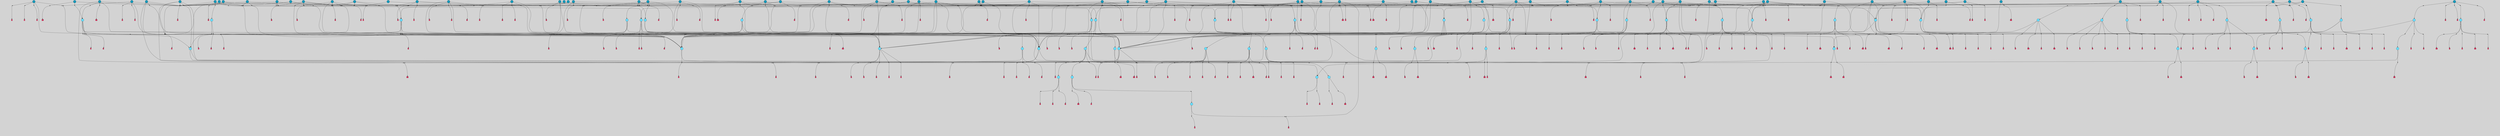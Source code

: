 // File exported with GEGELATI v1.3.1
// On the 2024-04-08 17:23:37
// With the File::TPGGraphDotExporter
digraph{
	graph[pad = "0.212, 0.055" bgcolor = lightgray]
	node[shape=circle style = filled label = ""]
		T3 [fillcolor="#66ddff"]
		T7 [fillcolor="#66ddff"]
		T9 [fillcolor="#1199bb"]
		T11 [fillcolor="#66ddff"]
		T27 [fillcolor="#66ddff"]
		T54 [fillcolor="#66ddff"]
		T95 [fillcolor="#66ddff"]
		T96 [fillcolor="#1199bb"]
		T129 [fillcolor="#66ddff"]
		T212 [fillcolor="#66ddff"]
		T214 [fillcolor="#66ddff"]
		T242 [fillcolor="#66ddff"]
		T277 [fillcolor="#66ddff"]
		T280 [fillcolor="#1199bb"]
		T282 [fillcolor="#66ddff"]
		T286 [fillcolor="#1199bb"]
		T305 [fillcolor="#66ddff"]
		T327 [fillcolor="#66ddff"]
		T328 [fillcolor="#66ddff"]
		T329 [fillcolor="#66ddff"]
		T330 [fillcolor="#66ddff"]
		T331 [fillcolor="#66ddff"]
		T332 [fillcolor="#66ddff"]
		T333 [fillcolor="#1199bb"]
		T334 [fillcolor="#66ddff"]
		T335 [fillcolor="#66ddff"]
		T336 [fillcolor="#66ddff"]
		T337 [fillcolor="#66ddff"]
		T338 [fillcolor="#66ddff"]
		T414 [fillcolor="#1199bb"]
		T416 [fillcolor="#66ddff"]
		T433 [fillcolor="#1199bb"]
		T65 [fillcolor="#1199bb"]
		T437 [fillcolor="#1199bb"]
		T438 [fillcolor="#66ddff"]
		T439 [fillcolor="#1199bb"]
		T445 [fillcolor="#1199bb"]
		T446 [fillcolor="#1199bb"]
		T448 [fillcolor="#1199bb"]
		T449 [fillcolor="#1199bb"]
		T450 [fillcolor="#66ddff"]
		T451 [fillcolor="#1199bb"]
		T453 [fillcolor="#66ddff"]
		T459 [fillcolor="#1199bb"]
		T465 [fillcolor="#1199bb"]
		T469 [fillcolor="#1199bb"]
		T478 [fillcolor="#1199bb"]
		T481 [fillcolor="#1199bb"]
		T482 [fillcolor="#66ddff"]
		T500 [fillcolor="#66ddff"]
		T501 [fillcolor="#1199bb"]
		T506 [fillcolor="#1199bb"]
		T508 [fillcolor="#1199bb"]
		T530 [fillcolor="#1199bb"]
		T541 [fillcolor="#66ddff"]
		T546 [fillcolor="#1199bb"]
		T553 [fillcolor="#1199bb"]
		T578 [fillcolor="#1199bb"]
		T580 [fillcolor="#66ddff"]
		T581 [fillcolor="#66ddff"]
		T582 [fillcolor="#66ddff"]
		T48 [fillcolor="#66ddff"]
		T583 [fillcolor="#1199bb"]
		T584 [fillcolor="#66ddff"]
		T585 [fillcolor="#66ddff"]
		T586 [fillcolor="#66ddff"]
		T587 [fillcolor="#66ddff"]
		T588 [fillcolor="#66ddff"]
		T589 [fillcolor="#1199bb"]
		T590 [fillcolor="#1199bb"]
		T591 [fillcolor="#1199bb"]
		T627 [fillcolor="#1199bb"]
		T633 [fillcolor="#1199bb"]
		T637 [fillcolor="#1199bb"]
		T640 [fillcolor="#66ddff"]
		T641 [fillcolor="#66ddff"]
		T642 [fillcolor="#66ddff"]
		T643 [fillcolor="#66ddff"]
		T644 [fillcolor="#1199bb"]
		T645 [fillcolor="#66ddff"]
		T646 [fillcolor="#66ddff"]
		T609 [fillcolor="#66ddff"]
		T647 [fillcolor="#66ddff"]
		T648 [fillcolor="#1199bb"]
		T651 [fillcolor="#66ddff"]
		T652 [fillcolor="#1199bb"]
		T654 [fillcolor="#1199bb"]
		T661 [fillcolor="#1199bb"]
		T662 [fillcolor="#1199bb"]
		T669 [fillcolor="#1199bb"]
		T672 [fillcolor="#1199bb"]
		T675 [fillcolor="#1199bb"]
		T677 [fillcolor="#1199bb"]
		T678 [fillcolor="#1199bb"]
		T683 [fillcolor="#1199bb"]
		T684 [fillcolor="#1199bb"]
		T686 [fillcolor="#1199bb"]
		T690 [fillcolor="#1199bb"]
		T664 [fillcolor="#1199bb"]
		T692 [fillcolor="#1199bb"]
		T693 [fillcolor="#1199bb"]
		T698 [fillcolor="#1199bb"]
		T700 [fillcolor="#1199bb"]
		T706 [fillcolor="#1199bb"]
		T707 [fillcolor="#1199bb"]
		T708 [fillcolor="#1199bb"]
		T709 [fillcolor="#1199bb"]
		T711 [fillcolor="#66ddff"]
		T712 [fillcolor="#66ddff"]
		T713 [fillcolor="#66ddff"]
		T527 [fillcolor="#1199bb"]
		T714 [fillcolor="#66ddff"]
		T715 [fillcolor="#66ddff"]
		T716 [fillcolor="#66ddff"]
		T717 [fillcolor="#1199bb"]
		T718 [fillcolor="#1199bb"]
		T720 [fillcolor="#1199bb"]
		T721 [fillcolor="#1199bb"]
		T722 [fillcolor="#1199bb"]
		T723 [fillcolor="#1199bb"]
		T724 [fillcolor="#1199bb"]
		T725 [fillcolor="#1199bb"]
		T726 [fillcolor="#1199bb"]
		T729 [fillcolor="#1199bb"]
		T730 [fillcolor="#1199bb"]
		T731 [fillcolor="#1199bb"]
		T733 [fillcolor="#1199bb"]
		T736 [fillcolor="#1199bb"]
		T737 [fillcolor="#1199bb"]
		T738 [fillcolor="#1199bb"]
		T739 [fillcolor="#1199bb"]
		T740 [fillcolor="#1199bb"]
		T741 [fillcolor="#1199bb"]
		T742 [fillcolor="#1199bb"]
		P9964 [fillcolor="#cccccc" shape=point] //6|
		I9964 [shape=box style=invis label="6|1&2|6#1|7&#92;n10|7&2|0#1|5&#92;n9|4&0|1#2|2&#92;n8|6&0|0#1|0&#92;n"]
		P9964 -> I9964[style=invis]
		A7026 [fillcolor="#ff3366" shape=box margin=0.03 width=0 height=0 label="3"]
		T3 -> P9964 -> A7026
		P9965 [fillcolor="#cccccc" shape=point] //3|
		I9965 [shape=box style=invis label="7|6&2|4#0|2&#92;n10|3&2|7#1|4&#92;n11|6&0|4#0|1&#92;n7|1&0|0#2|6&#92;n7|6&0|3#2|6&#92;n4|0&2|6#0|1&#92;n4|4&2|5#0|2&#92;n4|6&0|4#2|7&#92;n10|0&2|3#1|5&#92;n2|6&0|5#0|2&#92;n1|0&2|3#0|7&#92;n1|6&2|0#0|5&#92;n6|2&0|1#0|7&#92;n9|2&0|3#2|7&#92;n5|3&0|6#0|6&#92;n1|7&2|5#2|3&#92;n8|1&2|7#0|6&#92;n1|0&2|5#2|1&#92;n7|1&2|2#2|5&#92;n7|4&2|6#0|3&#92;n"]
		P9965 -> I9965[style=invis]
		A7027 [fillcolor="#ff3366" shape=box margin=0.03 width=0 height=0 label="4"]
		T3 -> P9965 -> A7027
		P9966 [fillcolor="#cccccc" shape=point] //-3|
		I9966 [shape=box style=invis label="1|6&2|7#0|7&#92;n10|2&0|7#1|3&#92;n9|6&2|7#2|2&#92;n5|3&0|7#0|7&#92;n1|6&2|3#0|0&#92;n2|3&2|3#2|2&#92;n5|1&2|6#0|6&#92;n"]
		P9966 -> I9966[style=invis]
		A7028 [fillcolor="#ff3366" shape=box margin=0.03 width=0 height=0 label="7"]
		T7 -> P9966 -> A7028
		P9967 [fillcolor="#cccccc" shape=point] //5|
		I9967 [shape=box style=invis label="0|5&2|3#0|1&#92;n0|6&2|1#2|4&#92;n6|2&2|6#0|7&#92;n7|4&0|3#0|1&#92;n5|4&0|7#1|6&#92;n9|1&0|5#2|2&#92;n6|3&2|3#1|7&#92;n11|7&2|4#1|6&#92;n2|5&0|1#0|0&#92;n4|7&0|0#0|2&#92;n6|2&0|6#0|0&#92;n2|1&2|6#2|4&#92;n10|0&2|0#1|0&#92;n6|6&2|4#0|6&#92;n"]
		P9967 -> I9967[style=invis]
		A7029 [fillcolor="#ff3366" shape=box margin=0.03 width=0 height=0 label="8"]
		T7 -> P9967 -> A7029
		P9968 [fillcolor="#cccccc" shape=point] //-6|
		I9968 [shape=box style=invis label="11|1&0|7#2|0&#92;n10|4&0|1#1|0&#92;n4|3&2|4#2|1&#92;n0|5&2|0#0|0&#92;n6|1&0|0#0|3&#92;n8|2&2|0#0|4&#92;n11|4&2|0#1|6&#92;n7|0&2|6#2|3&#92;n5|3&2|6#2|0&#92;n2|0&2|0#0|4&#92;n"]
		P9968 -> I9968[style=invis]
		A7030 [fillcolor="#ff3366" shape=box margin=0.03 width=0 height=0 label="9"]
		T9 -> P9968 -> A7030
		P9969 [fillcolor="#cccccc" shape=point] //2|
		I9969 [shape=box style=invis label="6|3&2|7#1|4&#92;n8|6&0|0#2|5&#92;n2|1&0|2#0|3&#92;n8|7&0|6#0|4&#92;n2|1&2|0#0|1&#92;n0|0&2|2#2|3&#92;n6|6&0|7#2|1&#92;n6|1&0|7#2|6&#92;n5|4&2|7#0|4&#92;n0|3&0|4#2|0&#92;n11|0&2|0#2|5&#92;n4|5&2|5#2|4&#92;n5|7&0|6#0|4&#92;n9|7&2|5#0|3&#92;n5|4&2|1#0|3&#92;n5|3&0|1#1|7&#92;n0|4&0|3#2|5&#92;n"]
		P9969 -> I9969[style=invis]
		A7031 [fillcolor="#ff3366" shape=box margin=0.03 width=0 height=0 label="10"]
		T9 -> P9969 -> A7031
		P9970 [fillcolor="#cccccc" shape=point] //6|
		I9970 [shape=box style=invis label="3|0&2|7#2|2&#92;n3|2&0|4#2|5&#92;n5|1&0|2#1|0&#92;n8|7&0|1#2|0&#92;n8|5&0|3#0|6&#92;n0|2&0|2#2|3&#92;n1|5&2|5#0|5&#92;n5|6&0|6#0|7&#92;n6|7&0|0#2|6&#92;n1|2&2|3#0|0&#92;n7|7&2|3#0|4&#92;n0|7&2|7#0|6&#92;n1|0&2|2#2|7&#92;n4|4&0|1#0|0&#92;n"]
		P9970 -> I9970[style=invis]
		A7032 [fillcolor="#ff3366" shape=box margin=0.03 width=0 height=0 label="11"]
		T11 -> P9970 -> A7032
		P9971 [fillcolor="#cccccc" shape=point] //-4|
		I9971 [shape=box style=invis label="4|1&0|4#2|6&#92;n1|2&2|2#2|0&#92;n1|2&2|0#0|6&#92;n8|4&2|3#2|5&#92;n5|5&2|1#1|0&#92;n"]
		P9971 -> I9971[style=invis]
		A7033 [fillcolor="#ff3366" shape=box margin=0.03 width=0 height=0 label="12"]
		T11 -> P9971 -> A7033
		P9972 [fillcolor="#cccccc" shape=point] //2|
		I9972 [shape=box style=invis label="9|1&2|3#0|1&#92;n5|2&2|0#2|4&#92;n3|6&2|5#2|7&#92;n7|0&2|5#0|4&#92;n1|2&0|3#0|5&#92;n7|3&2|7#0|0&#92;n"]
		P9972 -> I9972[style=invis]
		A7034 [fillcolor="#ff3366" shape=box margin=0.03 width=0 height=0 label="2"]
		T27 -> P9972 -> A7034
		P9973 [fillcolor="#cccccc" shape=point] //-6|
		I9973 [shape=box style=invis label="7|5&0|4#0|4&#92;n11|0&2|5#2|1&#92;n"]
		P9973 -> I9973[style=invis]
		A7035 [fillcolor="#ff3366" shape=box margin=0.03 width=0 height=0 label="3"]
		T27 -> P9973 -> A7035
		T27 -> P9965
		P9974 [fillcolor="#cccccc" shape=point] //0|
		I9974 [shape=box style=invis label="2|5&0|1#0|6&#92;n6|1&2|2#2|7&#92;n8|0&0|3#1|4&#92;n4|3&2|5#2|4&#92;n8|1&2|4#0|0&#92;n6|6&0|1#2|6&#92;n11|7&2|4#2|5&#92;n6|2&2|4#0|2&#92;n8|5&2|4#2|4&#92;n2|1&2|1#2|2&#92;n2|7&2|5#2|6&#92;n9|7&0|5#0|4&#92;n1|2&0|5#2|6&#92;n4|2&2|3#2|7&#92;n3|3&2|1#0|2&#92;n"]
		P9974 -> I9974[style=invis]
		A7036 [fillcolor="#ff3366" shape=box margin=0.03 width=0 height=0 label="5"]
		T27 -> P9974 -> A7036
		P9975 [fillcolor="#cccccc" shape=point] //0|
		I9975 [shape=box style=invis label="4|0&0|3#2|7&#92;n10|2&0|3#1|7&#92;n3|5&0|2#0|3&#92;n4|5&0|0#2|1&#92;n10|7&2|0#1|2&#92;n5|3&2|3#1|6&#92;n9|5&2|0#0|4&#92;n5|4&2|7#0|2&#92;n10|3&2|7#1|4&#92;n7|2&0|1#2|6&#92;n8|6&0|5#0|5&#92;n8|7&2|3#0|5&#92;n2|6&2|4#0|0&#92;n"]
		P9975 -> I9975[style=invis]
		A7037 [fillcolor="#ff3366" shape=box margin=0.03 width=0 height=0 label="5"]
		T27 -> P9975 -> A7037
		P9976 [fillcolor="#cccccc" shape=point] //8|
		I9976 [shape=box style=invis label="9|0&0|1#2|0&#92;n10|1&2|5#1|4&#92;n8|2&2|6#0|4&#92;n2|4&2|5#2|3&#92;n4|2&2|2#0|2&#92;n7|5&0|2#0|0&#92;n8|2&2|1#1|3&#92;n8|7&0|7#2|1&#92;n1|1&0|0#0|7&#92;n5|6&2|5#1|0&#92;n6|6&2|5#0|0&#92;n11|4&0|3#2|6&#92;n4|2&2|4#0|7&#92;n5|6&0|1#2|0&#92;n11|3&0|2#0|7&#92;n"]
		P9976 -> I9976[style=invis]
		A7038 [fillcolor="#ff3366" shape=box margin=0.03 width=0 height=0 label="6"]
		T54 -> P9976 -> A7038
		P9977 [fillcolor="#cccccc" shape=point] //5|
		I9977 [shape=box style=invis label="3|0&2|0#0|1&#92;n3|0&0|7#0|1&#92;n5|3&0|2#2|6&#92;n4|4&2|4#2|6&#92;n11|2&0|7#1|6&#92;n2|7&2|2#2|5&#92;n9|3&2|6#2|7&#92;n7|7&0|0#0|4&#92;n6|1&2|4#2|3&#92;n5|4&2|0#1|6&#92;n1|3&0|7#0|4&#92;n"]
		P9977 -> I9977[style=invis]
		A7039 [fillcolor="#ff3366" shape=box margin=0.03 width=0 height=0 label="7"]
		T54 -> P9977 -> A7039
		P9978 [fillcolor="#cccccc" shape=point] //-10|
		I9978 [shape=box style=invis label="3|6&0|0#0|4&#92;n4|1&2|4#0|1&#92;n5|1&0|1#0|4&#92;n5|5&2|6#0|5&#92;n6|5&0|6#0|3&#92;n11|1&2|0#0|1&#92;n0|7&2|0#0|3&#92;n1|2&0|6#0|1&#92;n8|0&0|4#2|0&#92;n0|4&0|7#2|7&#92;n7|0&2|7#1|3&#92;n3|1&0|5#2|5&#92;n5|1&0|4#0|3&#92;n2|2&0|2#0|0&#92;n8|3&0|1#0|7&#92;n3|0&0|3#0|5&#92;n7|2&0|5#2|0&#92;n6|3&2|7#1|5&#92;n4|7&2|7#2|1&#92;n"]
		P9978 -> I9978[style=invis]
		A7040 [fillcolor="#ff3366" shape=box margin=0.03 width=0 height=0 label="14"]
		T54 -> P9978 -> A7040
		T54 -> P9967
		P9979 [fillcolor="#cccccc" shape=point] //4|
		I9979 [shape=box style=invis label="4|3&0|6#0|3&#92;n5|7&2|3#2|2&#92;n5|6&0|7#1|2&#92;n1|4&2|6#0|3&#92;n8|4&2|1#2|5&#92;n9|5&2|4#1|4&#92;n2|4&0|5#0|7&#92;n10|0&0|6#1|3&#92;n3|0&0|6#0|2&#92;n2|7&2|7#2|6&#92;n5|2&0|5#1|5&#92;n10|4&2|5#1|7&#92;n4|0&0|4#2|4&#92;n11|1&0|4#2|6&#92;n10|6&2|0#1|4&#92;n9|7&0|3#1|4&#92;n4|5&2|7#0|6&#92;n11|5&2|6#2|3&#92;n0|3&0|5#0|1&#92;n"]
		P9979 -> I9979[style=invis]
		A7041 [fillcolor="#ff3366" shape=box margin=0.03 width=0 height=0 label="13"]
		T95 -> P9979 -> A7041
		P9980 [fillcolor="#cccccc" shape=point] //8|
		I9980 [shape=box style=invis label="9|7&0|5#2|5&#92;n3|3&2|3#0|2&#92;n9|5&2|2#1|0&#92;n2|3&0|6#0|3&#92;n4|4&2|5#2|7&#92;n11|3&2|0#1|5&#92;n6|6&2|1#2|2&#92;n4|6&0|1#2|2&#92;n2|5&2|7#2|2&#92;n7|7&2|2#2|3&#92;n6|5&0|3#2|6&#92;n6|7&0|6#0|2&#92;n"]
		P9980 -> I9980[style=invis]
		A7042 [fillcolor="#ff3366" shape=box margin=0.03 width=0 height=0 label="14"]
		T95 -> P9980 -> A7042
		P9981 [fillcolor="#cccccc" shape=point] //2|
		I9981 [shape=box style=invis label="4|1&0|4#2|6&#92;n5|5&2|1#1|0&#92;n1|0&2|0#0|6&#92;n8|4&2|3#2|5&#92;n"]
		P9981 -> I9981[style=invis]
		T95 -> P9981 -> T11
		P9982 [fillcolor="#cccccc" shape=point] //-9|
		I9982 [shape=box style=invis label="2|0&2|0#2|1&#92;n4|4&2|4#2|6&#92;n9|1&0|3#1|7&#92;n5|3&0|2#2|6&#92;n2|7&2|2#2|5&#92;n5|4&2|0#1|6&#92;n3|0&0|7#0|1&#92;n1|3&0|7#0|4&#92;n11|6&2|2#0|7&#92;n7|7&0|0#0|4&#92;n11|0&0|7#1|6&#92;n9|3&2|6#2|7&#92;n"]
		P9982 -> I9982[style=invis]
		A7043 [fillcolor="#ff3366" shape=box margin=0.03 width=0 height=0 label="7"]
		T95 -> P9982 -> A7043
		P9983 [fillcolor="#cccccc" shape=point] //-8|
		I9983 [shape=box style=invis label="7|5&0|4#2|4&#92;n"]
		P9983 -> I9983[style=invis]
		A7044 [fillcolor="#ff3366" shape=box margin=0.03 width=0 height=0 label="3"]
		T95 -> P9983 -> A7044
		P9984 [fillcolor="#cccccc" shape=point] //6|
		I9984 [shape=box style=invis label="0|5&2|3#0|1&#92;n0|6&2|1#2|4&#92;n9|1&0|5#2|2&#92;n7|4&0|3#0|1&#92;n5|4&0|7#1|6&#92;n2|5&0|1#0|0&#92;n6|3&2|3#1|7&#92;n11|7&2|4#1|6&#92;n6|2&2|6#0|1&#92;n4|7&0|0#0|2&#92;n6|2&0|6#0|0&#92;n9|1&2|6#2|4&#92;n10|0&2|0#1|0&#92;n6|6&2|4#0|6&#92;n"]
		P9984 -> I9984[style=invis]
		A7045 [fillcolor="#ff3366" shape=box margin=0.03 width=0 height=0 label="8"]
		T96 -> P9984 -> A7045
		P9985 [fillcolor="#cccccc" shape=point] //5|
		I9985 [shape=box style=invis label="10|4&0|1#1|0&#92;n4|3&2|4#2|1&#92;n2|0&2|0#0|4&#92;n6|1&0|0#0|3&#92;n8|2&2|0#0|4&#92;n0|0&0|0#0|0&#92;n11|4&2|0#1|6&#92;n7|0&2|6#2|3&#92;n5|3&2|6#2|0&#92;n0|0&2|0#0|0&#92;n"]
		P9985 -> I9985[style=invis]
		A7046 [fillcolor="#ff3366" shape=box margin=0.03 width=0 height=0 label="9"]
		T96 -> P9985 -> A7046
		T96 -> P9964
		P9986 [fillcolor="#cccccc" shape=point] //1|
		I9986 [shape=box style=invis label="5|4&0|7#1|6&#92;n0|6&2|1#2|4&#92;n7|4&0|3#0|1&#92;n0|5&2|3#0|1&#92;n9|1&0|5#2|2&#92;n6|3&2|3#1|7&#92;n11|7&2|4#1|6&#92;n2|5&0|1#0|0&#92;n7|5&2|3#1|1&#92;n4|7&0|0#0|2&#92;n6|2&0|6#0|0&#92;n2|1&2|6#2|4&#92;n10|0&2|7#1|0&#92;n6|6&2|4#0|6&#92;n"]
		P9986 -> I9986[style=invis]
		A7047 [fillcolor="#ff3366" shape=box margin=0.03 width=0 height=0 label="8"]
		T96 -> P9986 -> A7047
		P9987 [fillcolor="#cccccc" shape=point] //-3|
		I9987 [shape=box style=invis label="8|1&2|3#0|5&#92;n0|6&0|5#0|5&#92;n3|7&2|1#0|6&#92;n3|5&0|1#0|0&#92;n9|5&2|0#0|4&#92;n3|5&0|2#0|3&#92;n10|6&2|4#1|0&#92;n9|4&2|7#2|6&#92;n1|7&2|5#2|2&#92;n"]
		P9987 -> I9987[style=invis]
		A7048 [fillcolor="#ff3366" shape=box margin=0.03 width=0 height=0 label="5"]
		T96 -> P9987 -> A7048
		T129 -> P9976
		T129 -> P9977
		P9988 [fillcolor="#cccccc" shape=point] //10|
		I9988 [shape=box style=invis label="4|5&2|7#2|1&#92;n1|7&2|3#0|6&#92;n3|5&2|2#0|3&#92;n10|3&0|7#1|4&#92;n7|1&0|4#2|6&#92;n10|2&0|3#1|7&#92;n9|5&2|0#0|4&#92;n4|0&0|3#2|7&#92;n11|4&2|6#1|2&#92;n5|4&2|7#0|2&#92;n2|6&2|4#0|0&#92;n6|5&0|7#2|1&#92;n5|3&2|3#1|6&#92;n10|7&2|0#1|2&#92;n"]
		P9988 -> I9988[style=invis]
		A7049 [fillcolor="#ff3366" shape=box margin=0.03 width=0 height=0 label="5"]
		T129 -> P9988 -> A7049
		P9989 [fillcolor="#cccccc" shape=point] //5|
		I9989 [shape=box style=invis label="9|4&2|3#1|3&#92;n0|4&2|4#0|5&#92;n6|1&2|6#2|5&#92;n4|0&0|5#2|0&#92;n"]
		P9989 -> I9989[style=invis]
		A7050 [fillcolor="#ff3366" shape=box margin=0.03 width=0 height=0 label="7"]
		T129 -> P9989 -> A7050
		P9990 [fillcolor="#cccccc" shape=point] //6|
		I9990 [shape=box style=invis label="9|4&2|7#0|6&#92;n8|4&0|1#1|0&#92;n1|3&0|0#2|1&#92;n2|4&0|6#2|2&#92;n5|1&2|5#0|7&#92;n3|0&0|3#2|6&#92;n2|2&2|6#0|2&#92;n8|4&0|4#2|2&#92;n5|1&2|4#0|3&#92;n9|4&0|6#0|6&#92;n5|0&2|2#1|5&#92;n11|7&0|0#1|1&#92;n0|4&0|3#0|3&#92;n7|7&2|4#2|5&#92;n1|5&0|1#2|1&#92;n"]
		P9990 -> I9990[style=invis]
		A7051 [fillcolor="#ff3366" shape=box margin=0.03 width=0 height=0 label="1"]
		T129 -> P9990 -> A7051
		P9991 [fillcolor="#cccccc" shape=point] //6|
		I9991 [shape=box style=invis label="9|4&2|7#0|6&#92;n8|4&0|1#1|0&#92;n1|3&0|0#2|1&#92;n2|4&0|6#2|2&#92;n5|1&2|5#0|7&#92;n3|0&0|3#2|6&#92;n2|2&2|6#0|2&#92;n8|4&0|4#2|2&#92;n5|1&2|4#0|3&#92;n9|4&0|6#0|6&#92;n5|0&2|2#1|5&#92;n11|7&0|0#1|1&#92;n0|4&0|3#0|3&#92;n7|7&2|4#2|5&#92;n1|5&0|1#2|1&#92;n"]
		P9991 -> I9991[style=invis]
		A7052 [fillcolor="#ff3366" shape=box margin=0.03 width=0 height=0 label="1"]
		T212 -> P9991 -> A7052
		P9992 [fillcolor="#cccccc" shape=point] //10|
		I9992 [shape=box style=invis label="4|5&2|7#2|1&#92;n1|7&2|3#0|6&#92;n3|5&2|2#0|3&#92;n10|3&0|7#1|4&#92;n7|1&0|4#2|6&#92;n10|2&0|3#1|7&#92;n9|5&2|0#0|4&#92;n4|0&0|3#2|7&#92;n11|4&2|6#1|2&#92;n5|4&2|7#0|2&#92;n2|6&2|4#0|0&#92;n6|5&0|7#2|1&#92;n5|3&2|3#1|6&#92;n10|7&2|0#1|2&#92;n"]
		P9992 -> I9992[style=invis]
		A7053 [fillcolor="#ff3366" shape=box margin=0.03 width=0 height=0 label="5"]
		T212 -> P9992 -> A7053
		P9993 [fillcolor="#cccccc" shape=point] //8|
		I9993 [shape=box style=invis label="9|0&0|1#2|0&#92;n10|1&2|5#1|4&#92;n8|2&2|6#0|4&#92;n2|4&2|5#2|3&#92;n4|2&2|2#0|2&#92;n7|5&0|2#0|0&#92;n8|2&2|1#1|3&#92;n8|7&0|7#2|1&#92;n1|1&0|0#0|7&#92;n5|6&2|5#1|0&#92;n6|6&2|5#0|0&#92;n11|4&0|3#2|6&#92;n4|2&2|4#0|7&#92;n5|6&0|1#2|0&#92;n11|3&0|2#0|7&#92;n"]
		P9993 -> I9993[style=invis]
		A7054 [fillcolor="#ff3366" shape=box margin=0.03 width=0 height=0 label="6"]
		T212 -> P9993 -> A7054
		P9994 [fillcolor="#cccccc" shape=point] //5|
		I9994 [shape=box style=invis label="3|0&2|0#0|1&#92;n3|0&0|7#0|1&#92;n5|3&0|2#2|6&#92;n4|4&2|4#2|6&#92;n11|2&0|7#1|6&#92;n2|7&2|2#2|5&#92;n9|3&2|6#2|7&#92;n7|7&0|0#0|4&#92;n6|1&2|4#2|3&#92;n5|4&2|0#1|6&#92;n1|3&0|7#0|4&#92;n"]
		P9994 -> I9994[style=invis]
		A7055 [fillcolor="#ff3366" shape=box margin=0.03 width=0 height=0 label="7"]
		T212 -> P9994 -> A7055
		P9995 [fillcolor="#cccccc" shape=point] //5|
		I9995 [shape=box style=invis label="9|4&2|3#1|3&#92;n0|4&2|4#0|5&#92;n6|1&2|6#2|5&#92;n4|0&0|5#2|0&#92;n"]
		P9995 -> I9995[style=invis]
		A7056 [fillcolor="#ff3366" shape=box margin=0.03 width=0 height=0 label="7"]
		T212 -> P9995 -> A7056
		P9996 [fillcolor="#cccccc" shape=point] //6|
		I9996 [shape=box style=invis label="9|4&2|7#0|6&#92;n8|4&0|1#1|0&#92;n1|3&0|0#2|1&#92;n2|4&0|6#2|2&#92;n5|1&2|5#0|7&#92;n3|0&0|3#2|6&#92;n2|2&2|6#0|2&#92;n8|4&0|4#2|2&#92;n5|1&2|4#0|3&#92;n9|4&0|6#0|6&#92;n5|0&2|2#1|5&#92;n11|7&0|0#1|1&#92;n0|4&0|3#0|3&#92;n7|7&2|4#2|5&#92;n1|5&0|1#2|1&#92;n"]
		P9996 -> I9996[style=invis]
		A7057 [fillcolor="#ff3366" shape=box margin=0.03 width=0 height=0 label="1"]
		T214 -> P9996 -> A7057
		P9997 [fillcolor="#cccccc" shape=point] //10|
		I9997 [shape=box style=invis label="4|5&2|7#2|1&#92;n1|7&2|3#0|6&#92;n3|5&2|2#0|3&#92;n10|3&0|7#1|4&#92;n7|1&0|4#2|6&#92;n10|2&0|3#1|7&#92;n9|5&2|0#0|4&#92;n4|0&0|3#2|7&#92;n11|4&2|6#1|2&#92;n5|4&2|7#0|2&#92;n2|6&2|4#0|0&#92;n6|5&0|7#2|1&#92;n5|3&2|3#1|6&#92;n10|7&2|0#1|2&#92;n"]
		P9997 -> I9997[style=invis]
		A7058 [fillcolor="#ff3366" shape=box margin=0.03 width=0 height=0 label="5"]
		T214 -> P9997 -> A7058
		P9998 [fillcolor="#cccccc" shape=point] //5|
		I9998 [shape=box style=invis label="3|0&2|0#0|1&#92;n3|0&0|7#0|1&#92;n5|3&0|2#2|6&#92;n4|4&2|4#2|6&#92;n11|2&0|7#1|6&#92;n2|7&2|2#2|5&#92;n9|3&2|6#2|7&#92;n7|7&0|0#0|4&#92;n6|1&2|4#2|3&#92;n5|4&2|0#1|6&#92;n1|3&0|7#0|4&#92;n"]
		P9998 -> I9998[style=invis]
		A7059 [fillcolor="#ff3366" shape=box margin=0.03 width=0 height=0 label="7"]
		T214 -> P9998 -> A7059
		P9999 [fillcolor="#cccccc" shape=point] //8|
		I9999 [shape=box style=invis label="9|0&0|1#2|0&#92;n10|1&2|5#1|4&#92;n8|2&2|6#0|4&#92;n2|4&2|5#2|3&#92;n4|2&2|2#0|2&#92;n7|5&0|2#0|0&#92;n8|2&2|1#1|3&#92;n8|7&0|7#2|1&#92;n1|1&0|0#0|7&#92;n5|6&2|5#1|0&#92;n6|6&2|5#0|0&#92;n11|4&0|3#2|6&#92;n4|2&2|4#0|7&#92;n5|6&0|1#2|0&#92;n11|3&0|2#0|7&#92;n"]
		P9999 -> I9999[style=invis]
		A7060 [fillcolor="#ff3366" shape=box margin=0.03 width=0 height=0 label="6"]
		T214 -> P9999 -> A7060
		P10000 [fillcolor="#cccccc" shape=point] //5|
		I10000 [shape=box style=invis label="9|4&2|3#1|3&#92;n0|4&2|4#0|5&#92;n6|1&2|6#2|5&#92;n4|0&0|5#2|0&#92;n"]
		P10000 -> I10000[style=invis]
		A7061 [fillcolor="#ff3366" shape=box margin=0.03 width=0 height=0 label="7"]
		T214 -> P10000 -> A7061
		P10001 [fillcolor="#cccccc" shape=point] //5|
		I10001 [shape=box style=invis label="1|6&2|7#0|7&#92;n9|2&2|7#2|2&#92;n10|2&0|7#1|3&#92;n5|3&0|7#0|7&#92;n7|0&2|7#2|2&#92;n1|6&2|3#0|0&#92;n2|3&2|3#2|2&#92;n"]
		P10001 -> I10001[style=invis]
		A7062 [fillcolor="#ff3366" shape=box margin=0.03 width=0 height=0 label="7"]
		T242 -> P10001 -> A7062
		P10002 [fillcolor="#cccccc" shape=point] //-8|
		I10002 [shape=box style=invis label="7|5&0|2#2|1&#92;n1|0&2|6#0|0&#92;n7|1&2|6#1|1&#92;n8|7&0|3#1|6&#92;n3|7&2|3#2|4&#92;n"]
		P10002 -> I10002[style=invis]
		A7063 [fillcolor="#ff3366" shape=box margin=0.03 width=0 height=0 label="2"]
		T242 -> P10002 -> A7063
		P10003 [fillcolor="#cccccc" shape=point] //-3|
		I10003 [shape=box style=invis label="1|1&2|1#0|1&#92;n1|4&0|0#2|4&#92;n11|0&2|3#0|2&#92;n11|6&0|4#0|1&#92;n5|2&0|6#1|5&#92;n3|7&2|6#2|7&#92;n7|7&0|1#2|1&#92;n9|5&2|2#2|0&#92;n6|5&2|6#1|4&#92;n0|7&0|5#2|4&#92;n8|1&0|0#2|3&#92;n0|5&0|3#0|5&#92;n2|0&2|4#0|5&#92;n7|5&2|7#1|3&#92;n8|3&0|0#1|2&#92;n"]
		P10003 -> I10003[style=invis]
		A7064 [fillcolor="#ff3366" shape=box margin=0.03 width=0 height=0 label="1"]
		T242 -> P10003 -> A7064
		P10004 [fillcolor="#cccccc" shape=point] //-9|
		I10004 [shape=box style=invis label="4|7&0|0#0|2&#92;n6|2&0|1#0|0&#92;n6|2&2|6#0|7&#92;n9|0&2|7#1|1&#92;n7|4&0|3#0|1&#92;n10|6&2|1#1|1&#92;n9|1&0|5#2|2&#92;n5|4&0|7#2|6&#92;n2|5&0|1#0|0&#92;n0|5&2|5#0|1&#92;n11|7&2|4#1|6&#92;n2|1&2|6#2|4&#92;n10|0&0|0#1|0&#92;n6|6&2|4#0|6&#92;n"]
		P10004 -> I10004[style=invis]
		T277 -> P10004 -> T214
		P10005 [fillcolor="#cccccc" shape=point] //7|
		I10005 [shape=box style=invis label="7|4&2|7#0|4&#92;n4|6&0|1#2|5&#92;n2|1&2|3#0|0&#92;n4|3&2|0#0|1&#92;n0|0&2|7#2|7&#92;n7|7&0|5#2|3&#92;n5|0&2|1#2|2&#92;n10|0&0|4#1|2&#92;n4|4&0|7#0|0&#92;n6|7&0|2#0|1&#92;n1|4&2|5#0|4&#92;n"]
		P10005 -> I10005[style=invis]
		A7065 [fillcolor="#ff3366" shape=box margin=0.03 width=0 height=0 label="0"]
		T277 -> P10005 -> A7065
		P10006 [fillcolor="#cccccc" shape=point] //1|
		I10006 [shape=box style=invis label="5|1&0|6#2|7&#92;n2|4&0|4#2|2&#92;n0|6&0|5#0|4&#92;n10|6&2|5#1|6&#92;n9|3&0|1#1|7&#92;n10|3&2|2#1|0&#92;n5|0&0|0#2|1&#92;n11|3&2|3#1|5&#92;n10|3&0|1#1|0&#92;n2|4&0|1#0|1&#92;n0|2&0|3#2|4&#92;n9|2&2|1#2|5&#92;n11|7&2|6#2|6&#92;n"]
		P10006 -> I10006[style=invis]
		T277 -> P10006 -> T7
		P10007 [fillcolor="#cccccc" shape=point] //6|
		I10007 [shape=box style=invis label="7|0&2|5#1|2&#92;n10|6&2|1#1|3&#92;n7|5&0|2#0|7&#92;n10|7&0|1#1|5&#92;n4|6&2|5#0|5&#92;n4|4&0|7#2|7&#92;n"]
		P10007 -> I10007[style=invis]
		A7066 [fillcolor="#ff3366" shape=box margin=0.03 width=0 height=0 label="7"]
		T277 -> P10007 -> A7066
		P10008 [fillcolor="#cccccc" shape=point] //-2|
		I10008 [shape=box style=invis label="3|0&2|0#0|1&#92;n4|1&0|3#2|2&#92;n11|2&0|7#1|6&#92;n8|7&2|4#0|5&#92;n6|1&2|4#1|3&#92;n4|4&2|4#2|6&#92;n3|0&0|7#0|1&#92;n9|3&2|6#2|7&#92;n7|7&0|0#0|4&#92;n5|3&0|2#2|6&#92;n5|4&2|0#1|6&#92;n1|3&0|7#0|4&#92;n"]
		P10008 -> I10008[style=invis]
		A7067 [fillcolor="#ff3366" shape=box margin=0.03 width=0 height=0 label="7"]
		T277 -> P10008 -> A7067
		T280 -> P9979
		P10009 [fillcolor="#cccccc" shape=point] //1|
		I10009 [shape=box style=invis label="0|4&0|1#0|1&#92;n10|5&2|5#1|6&#92;n7|7&2|5#2|2&#92;n9|5&0|7#2|7&#92;n8|4&0|3#2|7&#92;n11|0&2|3#0|5&#92;n7|0&0|0#0|1&#92;n4|2&0|4#0|5&#92;n5|1&0|6#2|7&#92;n11|3&0|7#1|3&#92;n"]
		P10009 -> I10009[style=invis]
		T280 -> P10009 -> T7
		P10010 [fillcolor="#cccccc" shape=point] //-3|
		I10010 [shape=box style=invis label="4|5&0|0#0|0&#92;n4|7&0|0#0|2&#92;n0|6&2|1#2|4&#92;n9|1&0|5#2|2&#92;n10|0&2|0#1|0&#92;n6|6&2|4#0|6&#92;n2|5&0|1#0|0&#92;n6|3&2|3#1|7&#92;n11|7&2|4#1|6&#92;n6|2&2|6#0|1&#92;n6|2&0|0#0|0&#92;n9|1&2|6#2|4&#92;n10|4&0|3#1|1&#92;n5|4&2|7#1|6&#92;n"]
		P10010 -> I10010[style=invis]
		T280 -> P10010 -> T95
		P10011 [fillcolor="#cccccc" shape=point] //-4|
		I10011 [shape=box style=invis label="5|5&2|1#1|0&#92;n4|1&0|4#2|6&#92;n2|4&2|3#2|5&#92;n1|0&2|0#2|6&#92;n1|4&2|5#0|7&#92;n"]
		P10011 -> I10011[style=invis]
		T282 -> P10011 -> T11
		P10012 [fillcolor="#cccccc" shape=point] //5|
		I10012 [shape=box style=invis label="3|0&2|0#2|1&#92;n3|0&0|7#0|1&#92;n5|3&0|2#2|6&#92;n4|4&2|4#2|6&#92;n5|4&2|0#1|6&#92;n2|7&2|2#2|5&#92;n1|3&0|7#0|4&#92;n11|6&2|2#0|7&#92;n7|7&0|0#0|4&#92;n6|1&2|4#2|3&#92;n11|0&0|7#1|6&#92;n9|3&2|6#2|7&#92;n"]
		P10012 -> I10012[style=invis]
		A7068 [fillcolor="#ff3366" shape=box margin=0.03 width=0 height=0 label="7"]
		T282 -> P10012 -> A7068
		P10013 [fillcolor="#cccccc" shape=point] //10|
		I10013 [shape=box style=invis label="6|6&2|5#0|4&#92;n1|0&0|5#2|3&#92;n10|5&2|5#1|5&#92;n10|6&2|1#1|0&#92;n9|6&2|3#0|3&#92;n9|6&2|2#2|1&#92;n7|5&2|2#0|7&#92;n"]
		P10013 -> I10013[style=invis]
		A7069 [fillcolor="#ff3366" shape=box margin=0.03 width=0 height=0 label="7"]
		T282 -> P10013 -> A7069
		T282 -> P9983
		P10014 [fillcolor="#cccccc" shape=point] //2|
		I10014 [shape=box style=invis label="0|3&0|0#2|7&#92;n3|6&2|5#2|5&#92;n7|4&0|0#1|1&#92;n4|1&0|0#0|6&#92;n1|6&0|2#0|1&#92;n8|6&0|2#2|4&#92;n4|4&2|4#0|3&#92;n1|0&2|4#0|1&#92;n9|2&2|3#0|7&#92;n10|5&2|2#1|1&#92;n10|6&0|1#1|2&#92;n3|3&2|2#0|5&#92;n11|3&0|2#1|0&#92;n4|5&0|6#0|4&#92;n0|7&0|6#2|2&#92;n3|2&0|5#0|1&#92;n"]
		P10014 -> I10014[style=invis]
		A7070 [fillcolor="#ff3366" shape=box margin=0.03 width=0 height=0 label="1"]
		T282 -> P10014 -> A7070
		T286 -> P10008
		P10015 [fillcolor="#cccccc" shape=point] //-3|
		I10015 [shape=box style=invis label="8|4&0|1#1|0&#92;n7|4&0|6#0|0&#92;n3|6&0|6#2|2&#92;n9|4&0|0#2|7&#92;n0|7&2|7#2|7&#92;n0|2&2|7#0|5&#92;n6|3&0|3#0|7&#92;n11|6&0|0#2|2&#92;n2|0&2|3#2|2&#92;n10|1&0|6#1|3&#92;n2|5&0|0#0|1&#92;n4|3&0|1#2|5&#92;n1|6&2|0#0|0&#92;n"]
		P10015 -> I10015[style=invis]
		A7071 [fillcolor="#ff3366" shape=box margin=0.03 width=0 height=0 label="1"]
		T286 -> P10015 -> A7071
		P10016 [fillcolor="#cccccc" shape=point] //5|
		I10016 [shape=box style=invis label="3|0&2|0#0|1&#92;n3|0&0|7#0|3&#92;n5|3&0|2#2|6&#92;n4|4&2|4#2|6&#92;n11|2&0|7#1|6&#92;n9|3&2|6#2|7&#92;n2|7&2|2#2|5&#92;n7|7&0|0#0|4&#92;n6|1&2|4#2|3&#92;n1|3&0|7#0|4&#92;n"]
		P10016 -> I10016[style=invis]
		A7072 [fillcolor="#ff3366" shape=box margin=0.03 width=0 height=0 label="7"]
		T286 -> P10016 -> A7072
		P10017 [fillcolor="#cccccc" shape=point] //-5|
		I10017 [shape=box style=invis label="10|6&2|5#1|6&#92;n9|3&0|1#1|7&#92;n2|4&0|1#0|1&#92;n11|3&0|7#1|6&#92;n5|1&0|6#2|7&#92;n8|0&0|0#0|1&#92;n0|6&0|7#0|4&#92;n6|7&2|6#2|6&#92;n11|0&2|3#0|5&#92;n"]
		P10017 -> I10017[style=invis]
		T286 -> P10017 -> T7
		P10018 [fillcolor="#cccccc" shape=point] //-5|
		I10018 [shape=box style=invis label="8|4&0|1#1|4&#92;n11|6&0|0#2|2&#92;n8|5&2|4#1|1&#92;n9|4&0|0#2|7&#92;n3|7&0|7#2|7&#92;n2|5&0|0#0|1&#92;n6|3&0|3#0|7&#92;n3|6&0|6#2|2&#92;n2|0&2|3#2|2&#92;n2|2&2|1#2|3&#92;n6|0&2|3#0|3&#92;n10|1&0|6#1|3&#92;n"]
		P10018 -> I10018[style=invis]
		A7073 [fillcolor="#ff3366" shape=box margin=0.03 width=0 height=0 label="1"]
		T286 -> P10018 -> A7073
		P10019 [fillcolor="#cccccc" shape=point] //7|
		I10019 [shape=box style=invis label="7|0&2|1#2|0&#92;n9|7&2|1#1|7&#92;n8|2&0|1#1|0&#92;n6|6&0|2#1|1&#92;n2|2&0|5#0|0&#92;n5|7&0|0#2|1&#92;n5|1&2|5#1|5&#92;n4|7&2|4#2|3&#92;n10|5&2|2#1|5&#92;n1|3&2|2#2|0&#92;n10|2&2|6#1|5&#92;n"]
		P10019 -> I10019[style=invis]
		A7074 [fillcolor="#ff3366" shape=box margin=0.03 width=0 height=0 label="1"]
		T305 -> P10019 -> A7074
		P10020 [fillcolor="#cccccc" shape=point] //4|
		I10020 [shape=box style=invis label="7|1&2|6#1|3&#92;n10|1&0|3#1|6&#92;n8|5&2|3#2|1&#92;n11|5&0|0#2|6&#92;n4|1&0|6#0|0&#92;n11|1&0|2#0|3&#92;n2|0&2|1#0|7&#92;n"]
		P10020 -> I10020[style=invis]
		A7075 [fillcolor="#ff3366" shape=box margin=0.03 width=0 height=0 label="2"]
		T305 -> P10020 -> A7075
		P10021 [fillcolor="#cccccc" shape=point] //2|
		I10021 [shape=box style=invis label="10|4&0|5#1|0&#92;n8|1&0|7#1|4&#92;n3|0&2|3#0|1&#92;n0|3&0|3#0|2&#92;n"]
		P10021 -> I10021[style=invis]
		T305 -> P10021 -> T242
		P10022 [fillcolor="#cccccc" shape=point] //6|
		I10022 [shape=box style=invis label="10|4&2|6#1|2&#92;n8|4&0|1#1|0&#92;n0|4&2|6#0|0&#92;n8|4&2|5#2|1&#92;n7|5&2|5#1|0&#92;n3|6&0|6#2|2&#92;n1|7&0|7#0|5&#92;n2|0&0|7#2|4&#92;n2|6&2|2#0|0&#92;n0|7&2|7#0|7&#92;n11|6&0|4#2|2&#92;n5|5&0|0#0|1&#92;n10|1&0|0#1|0&#92;n7|3&0|1#2|5&#92;n9|2&2|7#1|5&#92;n9|4&2|6#2|7&#92;n1|6&2|4#2|2&#92;n3|3&2|2#0|7&#92;n1|6&2|0#0|0&#92;n6|4&2|6#1|0&#92;n"]
		P10022 -> I10022[style=invis]
		A7076 [fillcolor="#ff3366" shape=box margin=0.03 width=0 height=0 label="1"]
		T305 -> P10022 -> A7076
		P10023 [fillcolor="#cccccc" shape=point] //9|
		I10023 [shape=box style=invis label="0|6&2|1#2|3&#92;n7|4&0|3#0|1&#92;n0|5&2|3#0|1&#92;n9|1&0|5#2|2&#92;n6|6&2|3#1|7&#92;n11|7&2|4#1|6&#92;n2|5&0|1#0|0&#92;n7|5&2|3#1|1&#92;n5|4&0|7#1|6&#92;n4|7&0|0#0|2&#92;n2|1&2|6#2|4&#92;n10|0&2|7#1|0&#92;n6|6&2|4#0|6&#92;n"]
		P10023 -> I10023[style=invis]
		A7077 [fillcolor="#ff3366" shape=box margin=0.03 width=0 height=0 label="8"]
		T305 -> P10023 -> A7077
		P10024 [fillcolor="#cccccc" shape=point] //-4|
		I10024 [shape=box style=invis label="4|1&0|4#2|6&#92;n1|2&2|2#2|0&#92;n1|2&2|0#0|6&#92;n8|4&2|3#2|5&#92;n5|5&2|1#1|0&#92;n"]
		P10024 -> I10024[style=invis]
		A7078 [fillcolor="#ff3366" shape=box margin=0.03 width=0 height=0 label="12"]
		T330 -> P10024 -> A7078
		P10025 [fillcolor="#cccccc" shape=point] //6|
		I10025 [shape=box style=invis label="3|0&2|7#2|2&#92;n3|2&0|4#2|5&#92;n5|1&0|2#1|0&#92;n8|7&0|1#2|0&#92;n8|5&0|3#0|6&#92;n0|2&0|2#2|3&#92;n1|5&2|5#0|5&#92;n5|6&0|6#0|7&#92;n6|7&0|0#2|6&#92;n1|2&2|3#0|0&#92;n7|7&2|3#0|4&#92;n0|7&2|7#0|6&#92;n1|0&2|2#2|7&#92;n4|4&0|1#0|0&#92;n"]
		P10025 -> I10025[style=invis]
		A7079 [fillcolor="#ff3366" shape=box margin=0.03 width=0 height=0 label="11"]
		T330 -> P10025 -> A7079
		P10026 [fillcolor="#cccccc" shape=point] //-3|
		I10026 [shape=box style=invis label="8|1&2|3#0|5&#92;n0|6&0|5#0|5&#92;n3|7&2|1#0|6&#92;n3|5&0|1#0|0&#92;n9|5&2|0#0|4&#92;n3|5&0|2#0|3&#92;n10|6&2|4#1|0&#92;n9|4&2|7#2|6&#92;n1|7&2|5#2|2&#92;n"]
		P10026 -> I10026[style=invis]
		A7080 [fillcolor="#ff3366" shape=box margin=0.03 width=0 height=0 label="5"]
		T332 -> P10026 -> A7080
		P10027 [fillcolor="#cccccc" shape=point] //-2|
		I10027 [shape=box style=invis label="11|7&2|0#1|7&#92;n4|3&0|1#2|5&#92;n0|4&2|4#2|7&#92;n1|6&0|0#0|4&#92;n4|0&0|0#0|5&#92;n0|6&2|3#2|0&#92;n9|6&2|5#1|3&#92;n0|7&2|1#2|5&#92;n4|4&0|5#0|1&#92;n10|4&0|0#1|0&#92;n"]
		P10027 -> I10027[style=invis]
		A7081 [fillcolor="#ff3366" shape=box margin=0.03 width=0 height=0 label="12"]
		T328 -> P10027 -> A7081
		P10028 [fillcolor="#cccccc" shape=point] //-3|
		I10028 [shape=box style=invis label="1|6&2|7#0|7&#92;n10|2&0|7#1|3&#92;n9|6&2|7#2|2&#92;n5|3&0|7#0|7&#92;n1|6&2|3#0|0&#92;n2|3&2|3#2|2&#92;n5|1&2|6#0|6&#92;n"]
		P10028 -> I10028[style=invis]
		A7082 [fillcolor="#ff3366" shape=box margin=0.03 width=0 height=0 label="7"]
		T331 -> P10028 -> A7082
		P10029 [fillcolor="#cccccc" shape=point] //-3|
		I10029 [shape=box style=invis label="7|2&2|4#0|2&#92;n4|1&2|6#0|1&#92;n11|6&0|4#0|1&#92;n7|1&0|0#2|6&#92;n6|2&0|1#0|7&#92;n10|3&2|7#1|4&#92;n3|5&2|3#0|1&#92;n4|4&2|5#0|2&#92;n4|6&0|4#2|7&#92;n2|5&0|5#0|2&#92;n10|0&2|3#1|4&#92;n0|1&2|7#0|6&#92;n7|6&0|3#2|6&#92;n1|3&0|6#2|0&#92;n5|3&0|6#0|6&#92;n1|4&2|5#2|3&#92;n1|6&2|0#0|5&#92;n9|2&0|3#2|7&#92;n7|1&2|2#2|5&#92;n"]
		P10029 -> I10029[style=invis]
		T328 -> P10029 -> T329
		P10030 [fillcolor="#cccccc" shape=point] //-3|
		I10030 [shape=box style=invis label="3|7&0|0#0|2&#92;n11|5&0|1#1|1&#92;n4|1&0|6#2|6&#92;n4|0&0|1#0|5&#92;n"]
		P10030 -> I10030[style=invis]
		T329 -> P10030 -> T327
		P10031 [fillcolor="#cccccc" shape=point] //1|
		I10031 [shape=box style=invis label="5|1&0|6#2|7&#92;n2|4&0|4#2|2&#92;n0|6&0|5#0|4&#92;n10|6&2|5#1|6&#92;n9|3&0|1#1|7&#92;n10|3&2|2#1|0&#92;n5|0&0|0#2|1&#92;n11|3&2|3#1|5&#92;n10|3&0|1#1|0&#92;n2|4&0|1#0|1&#92;n0|2&0|3#2|4&#92;n9|2&2|1#2|5&#92;n11|7&2|6#2|6&#92;n"]
		P10031 -> I10031[style=invis]
		T327 -> P10031 -> T331
		P10032 [fillcolor="#cccccc" shape=point] //5|
		I10032 [shape=box style=invis label="10|4&2|6#1|2&#92;n8|4&0|1#1|0&#92;n0|4&2|6#0|0&#92;n8|4&2|5#2|1&#92;n7|5&2|5#1|0&#92;n3|6&0|6#2|2&#92;n1|7&0|7#0|5&#92;n2|0&0|7#2|4&#92;n9|4&2|6#2|7&#92;n2|6&2|2#0|0&#92;n11|7&2|7#0|7&#92;n5|5&0|0#0|1&#92;n10|1&0|0#1|0&#92;n7|3&0|1#2|5&#92;n9|2&2|7#1|5&#92;n9|0&2|5#1|2&#92;n1|6&2|4#2|2&#92;n3|3&2|2#0|7&#92;n1|6&2|0#0|0&#92;n6|4&2|6#1|0&#92;n"]
		P10032 -> I10032[style=invis]
		A7083 [fillcolor="#ff3366" shape=box margin=0.03 width=0 height=0 label="1"]
		T329 -> P10032 -> A7083
		P10033 [fillcolor="#cccccc" shape=point] //5|
		I10033 [shape=box style=invis label="0|5&2|3#0|1&#92;n0|6&2|1#2|4&#92;n6|2&2|6#0|7&#92;n7|4&0|3#0|1&#92;n5|4&0|7#1|6&#92;n9|1&0|5#2|2&#92;n6|3&2|3#1|7&#92;n11|7&2|4#1|6&#92;n2|5&0|1#0|0&#92;n4|7&0|0#0|2&#92;n6|2&0|6#0|0&#92;n2|1&2|6#2|4&#92;n10|0&2|0#1|0&#92;n6|6&2|4#0|6&#92;n"]
		P10033 -> I10033[style=invis]
		A7084 [fillcolor="#ff3366" shape=box margin=0.03 width=0 height=0 label="8"]
		T331 -> P10033 -> A7084
		P10034 [fillcolor="#cccccc" shape=point] //-2|
		I10034 [shape=box style=invis label="4|1&0|4#0|3&#92;n4|2&0|5#2|0&#92;n5|5&2|6#0|5&#92;n1|4&0|1#0|2&#92;n6|3&2|7#1|5&#92;n0|4&2|0#0|3&#92;n8|5&2|5#1|2&#92;n10|7&2|7#1|1&#92;n3|4&0|0#2|1&#92;n3|6&2|5#2|5&#92;n8|3&0|1#0|7&#92;n10|0&2|7#1|3&#92;n4|1&2|4#0|1&#92;n9|3&2|0#0|4&#92;n3|6&2|0#0|4&#92;n1|2&0|6#2|1&#92;n4|0&2|1#2|2&#92;n"]
		P10034 -> I10034[style=invis]
		A7085 [fillcolor="#ff3366" shape=box margin=0.03 width=0 height=0 label="14"]
		T327 -> P10034 -> A7085
		P10035 [fillcolor="#cccccc" shape=point] //5|
		I10035 [shape=box style=invis label="8|1&2|6#0|6&#92;n3|0&0|7#0|1&#92;n11|3&0|2#2|6&#92;n4|4&2|4#2|6&#92;n11|2&0|7#1|6&#92;n2|7&2|2#2|5&#92;n7|7&0|0#0|4&#92;n6|1&2|4#2|3&#92;n5|4&2|0#1|6&#92;n3|0&2|0#0|1&#92;n1|3&0|7#0|4&#92;n"]
		P10035 -> I10035[style=invis]
		A7086 [fillcolor="#ff3366" shape=box margin=0.03 width=0 height=0 label="7"]
		T329 -> P10035 -> A7086
		P10036 [fillcolor="#cccccc" shape=point] //5|
		I10036 [shape=box style=invis label="3|0&2|0#0|1&#92;n3|0&0|7#0|1&#92;n5|3&0|2#2|6&#92;n4|4&2|4#2|6&#92;n11|2&0|7#1|6&#92;n2|7&2|2#2|5&#92;n9|3&2|6#2|7&#92;n7|7&0|0#0|4&#92;n6|1&2|4#2|3&#92;n5|4&2|0#1|6&#92;n1|3&0|7#0|4&#92;n"]
		P10036 -> I10036[style=invis]
		A7087 [fillcolor="#ff3366" shape=box margin=0.03 width=0 height=0 label="7"]
		T327 -> P10036 -> A7087
		P10037 [fillcolor="#cccccc" shape=point] //2|
		I10037 [shape=box style=invis label="4|1&0|4#2|6&#92;n5|5&2|1#1|0&#92;n1|0&2|0#0|6&#92;n8|4&2|3#2|5&#92;n"]
		P10037 -> I10037[style=invis]
		T328 -> P10037 -> T330
		P10038 [fillcolor="#cccccc" shape=point] //0|
		I10038 [shape=box style=invis label="2|5&0|1#0|6&#92;n6|1&2|2#2|7&#92;n8|0&0|3#1|4&#92;n4|3&2|5#2|4&#92;n8|1&2|4#0|0&#92;n6|6&0|1#2|6&#92;n11|7&2|4#2|5&#92;n6|2&2|4#0|2&#92;n8|5&2|4#2|4&#92;n2|1&2|1#2|2&#92;n2|7&2|5#2|6&#92;n9|7&0|5#0|4&#92;n1|2&0|5#2|6&#92;n4|2&2|3#2|7&#92;n3|3&2|1#0|2&#92;n"]
		P10038 -> I10038[style=invis]
		A7088 [fillcolor="#ff3366" shape=box margin=0.03 width=0 height=0 label="5"]
		T332 -> P10038 -> A7088
		P10039 [fillcolor="#cccccc" shape=point] //7|
		I10039 [shape=box style=invis label="7|0&2|1#2|0&#92;n9|7&2|1#1|7&#92;n8|2&0|1#1|0&#92;n6|6&0|2#1|1&#92;n2|2&0|5#0|0&#92;n5|7&0|0#2|1&#92;n5|1&2|5#1|5&#92;n4|7&2|4#2|3&#92;n10|5&2|2#1|5&#92;n1|3&2|2#2|0&#92;n10|2&2|6#1|5&#92;n"]
		P10039 -> I10039[style=invis]
		A7089 [fillcolor="#ff3366" shape=box margin=0.03 width=0 height=0 label="1"]
		T329 -> P10039 -> A7089
		P10040 [fillcolor="#cccccc" shape=point] //7|
		I10040 [shape=box style=invis label="6|1&2|6#2|7&#92;n7|0&2|4#2|3&#92;n3|3&0|7#0|6&#92;n5|4&0|2#2|4&#92;n8|5&2|6#2|7&#92;n0|0&2|3#0|3&#92;n5|4&2|4#2|6&#92;n"]
		P10040 -> I10040[style=invis]
		T329 -> P10040 -> T332
		P10041 [fillcolor="#cccccc" shape=point] //7|
		I10041 [shape=box style=invis label="0|2&2|4#2|6&#92;n5|3&0|6#0|1&#92;n4|7&2|6#0|5&#92;n7|6&0|7#0|5&#92;n10|7&2|2#1|1&#92;n"]
		P10041 -> I10041[style=invis]
		A7090 [fillcolor="#ff3366" shape=box margin=0.03 width=0 height=0 label="4"]
		T332 -> P10041 -> A7090
		P10042 [fillcolor="#cccccc" shape=point] //-4|
		I10042 [shape=box style=invis label="4|1&0|4#2|6&#92;n1|2&2|2#2|0&#92;n1|2&2|0#0|6&#92;n8|4&2|3#2|5&#92;n5|5&2|1#1|0&#92;n"]
		P10042 -> I10042[style=invis]
		A7091 [fillcolor="#ff3366" shape=box margin=0.03 width=0 height=0 label="12"]
		T338 -> P10042 -> A7091
		P10043 [fillcolor="#cccccc" shape=point] //6|
		I10043 [shape=box style=invis label="3|0&2|7#2|2&#92;n3|2&0|4#2|5&#92;n5|1&0|2#1|0&#92;n8|7&0|1#2|0&#92;n8|5&0|3#0|6&#92;n0|2&0|2#2|3&#92;n1|5&2|5#0|5&#92;n5|6&0|6#0|7&#92;n6|7&0|0#2|6&#92;n1|2&2|3#0|0&#92;n7|7&2|3#0|4&#92;n0|7&2|7#0|6&#92;n1|0&2|2#2|7&#92;n4|4&0|1#0|0&#92;n"]
		P10043 -> I10043[style=invis]
		A7092 [fillcolor="#ff3366" shape=box margin=0.03 width=0 height=0 label="11"]
		T338 -> P10043 -> A7092
		P10044 [fillcolor="#cccccc" shape=point] //2|
		I10044 [shape=box style=invis label="4|1&0|4#2|6&#92;n5|5&2|1#1|0&#92;n1|0&2|0#0|6&#92;n8|4&2|3#2|5&#92;n"]
		P10044 -> I10044[style=invis]
		T333 -> P10044 -> T338
		P10045 [fillcolor="#cccccc" shape=point] //-3|
		I10045 [shape=box style=invis label="8|1&2|3#0|5&#92;n0|6&0|5#0|5&#92;n3|7&2|1#0|6&#92;n3|5&0|1#0|0&#92;n9|5&2|0#0|4&#92;n3|5&0|2#0|3&#92;n10|6&2|4#1|0&#92;n9|4&2|7#2|6&#92;n1|7&2|5#2|2&#92;n"]
		P10045 -> I10045[style=invis]
		A7093 [fillcolor="#ff3366" shape=box margin=0.03 width=0 height=0 label="5"]
		T337 -> P10045 -> A7093
		P10046 [fillcolor="#cccccc" shape=point] //-2|
		I10046 [shape=box style=invis label="11|7&2|0#1|7&#92;n4|3&0|1#2|5&#92;n0|4&2|4#2|7&#92;n1|6&0|0#0|4&#92;n4|0&0|0#0|5&#92;n0|6&2|3#2|0&#92;n9|6&2|5#1|3&#92;n0|7&2|1#2|5&#92;n4|4&0|5#0|1&#92;n10|4&0|0#1|0&#92;n"]
		P10046 -> I10046[style=invis]
		A7094 [fillcolor="#ff3366" shape=box margin=0.03 width=0 height=0 label="12"]
		T333 -> P10046 -> A7094
		P10047 [fillcolor="#cccccc" shape=point] //7|
		I10047 [shape=box style=invis label="7|0&2|1#2|0&#92;n9|7&2|1#1|7&#92;n8|2&0|1#1|0&#92;n6|6&0|2#1|1&#92;n2|2&0|5#0|0&#92;n5|7&0|0#2|1&#92;n5|1&2|5#1|5&#92;n4|7&2|4#2|3&#92;n10|5&2|2#1|5&#92;n1|3&2|2#2|0&#92;n10|2&2|6#1|5&#92;n"]
		P10047 -> I10047[style=invis]
		A7095 [fillcolor="#ff3366" shape=box margin=0.03 width=0 height=0 label="1"]
		T335 -> P10047 -> A7095
		P10048 [fillcolor="#cccccc" shape=point] //-3|
		I10048 [shape=box style=invis label="7|2&2|4#0|2&#92;n4|1&2|6#0|1&#92;n11|6&0|4#0|1&#92;n7|1&0|0#2|6&#92;n6|2&0|1#0|7&#92;n10|3&2|7#1|4&#92;n3|5&2|3#0|1&#92;n4|4&2|5#0|2&#92;n4|6&0|4#2|7&#92;n2|5&0|5#0|2&#92;n10|0&2|3#1|4&#92;n0|1&2|7#0|6&#92;n7|6&0|3#2|6&#92;n1|3&0|6#2|0&#92;n5|3&0|6#0|6&#92;n1|4&2|5#2|3&#92;n1|6&2|0#0|5&#92;n9|2&0|3#2|7&#92;n7|1&2|2#2|5&#92;n"]
		P10048 -> I10048[style=invis]
		T333 -> P10048 -> T335
		P10049 [fillcolor="#cccccc" shape=point] //7|
		I10049 [shape=box style=invis label="6|1&2|6#2|7&#92;n7|0&2|4#2|3&#92;n3|3&0|7#0|6&#92;n5|4&0|2#2|4&#92;n8|5&2|6#2|7&#92;n0|0&2|3#0|3&#92;n5|4&2|4#2|6&#92;n"]
		P10049 -> I10049[style=invis]
		T335 -> P10049 -> T337
		P10050 [fillcolor="#cccccc" shape=point] //0|
		I10050 [shape=box style=invis label="2|5&0|1#0|6&#92;n6|1&2|2#2|7&#92;n8|0&0|3#1|4&#92;n4|3&2|5#2|4&#92;n8|1&2|4#0|0&#92;n6|6&0|1#2|6&#92;n11|7&2|4#2|5&#92;n6|2&2|4#0|2&#92;n8|5&2|4#2|4&#92;n2|1&2|1#2|2&#92;n2|7&2|5#2|6&#92;n9|7&0|5#0|4&#92;n1|2&0|5#2|6&#92;n4|2&2|3#2|7&#92;n3|3&2|1#0|2&#92;n"]
		P10050 -> I10050[style=invis]
		A7096 [fillcolor="#ff3366" shape=box margin=0.03 width=0 height=0 label="5"]
		T337 -> P10050 -> A7096
		P10051 [fillcolor="#cccccc" shape=point] //-3|
		I10051 [shape=box style=invis label="3|7&0|0#0|2&#92;n11|5&0|1#1|1&#92;n4|1&0|6#2|6&#92;n4|0&0|1#0|5&#92;n"]
		P10051 -> I10051[style=invis]
		T335 -> P10051 -> T334
		P10052 [fillcolor="#cccccc" shape=point] //-3|
		I10052 [shape=box style=invis label="1|6&2|7#0|7&#92;n10|2&0|7#1|3&#92;n9|6&2|7#2|2&#92;n5|3&0|7#0|7&#92;n1|6&2|3#0|0&#92;n2|3&2|3#2|2&#92;n5|1&2|6#0|6&#92;n"]
		P10052 -> I10052[style=invis]
		A7097 [fillcolor="#ff3366" shape=box margin=0.03 width=0 height=0 label="7"]
		T336 -> P10052 -> A7097
		P10053 [fillcolor="#cccccc" shape=point] //1|
		I10053 [shape=box style=invis label="5|1&0|6#2|7&#92;n2|4&0|4#2|2&#92;n0|6&0|5#0|4&#92;n10|6&2|5#1|6&#92;n9|3&0|1#1|7&#92;n10|3&2|2#1|0&#92;n5|0&0|0#2|1&#92;n11|3&2|3#1|5&#92;n10|3&0|1#1|0&#92;n2|4&0|1#0|1&#92;n0|2&0|3#2|4&#92;n9|2&2|1#2|5&#92;n11|7&2|6#2|6&#92;n"]
		P10053 -> I10053[style=invis]
		T334 -> P10053 -> T336
		P10054 [fillcolor="#cccccc" shape=point] //5|
		I10054 [shape=box style=invis label="8|1&2|6#0|6&#92;n3|0&0|7#0|1&#92;n11|3&0|2#2|6&#92;n4|4&2|4#2|6&#92;n11|2&0|7#1|6&#92;n2|7&2|2#2|5&#92;n7|7&0|0#0|4&#92;n6|1&2|4#2|3&#92;n5|4&2|0#1|6&#92;n3|0&2|0#0|1&#92;n1|3&0|7#0|4&#92;n"]
		P10054 -> I10054[style=invis]
		A7098 [fillcolor="#ff3366" shape=box margin=0.03 width=0 height=0 label="7"]
		T335 -> P10054 -> A7098
		P10055 [fillcolor="#cccccc" shape=point] //5|
		I10055 [shape=box style=invis label="0|5&2|3#0|1&#92;n0|6&2|1#2|4&#92;n6|2&2|6#0|7&#92;n7|4&0|3#0|1&#92;n5|4&0|7#1|6&#92;n9|1&0|5#2|2&#92;n6|3&2|3#1|7&#92;n11|7&2|4#1|6&#92;n2|5&0|1#0|0&#92;n4|7&0|0#0|2&#92;n6|2&0|6#0|0&#92;n2|1&2|6#2|4&#92;n10|0&2|0#1|0&#92;n6|6&2|4#0|6&#92;n"]
		P10055 -> I10055[style=invis]
		A7099 [fillcolor="#ff3366" shape=box margin=0.03 width=0 height=0 label="8"]
		T336 -> P10055 -> A7099
		P10056 [fillcolor="#cccccc" shape=point] //5|
		I10056 [shape=box style=invis label="3|0&2|0#0|1&#92;n3|0&0|7#0|1&#92;n5|3&0|2#2|6&#92;n4|4&2|4#2|6&#92;n11|2&0|7#1|6&#92;n2|7&2|2#2|5&#92;n9|3&2|6#2|7&#92;n7|7&0|0#0|4&#92;n6|1&2|4#2|3&#92;n5|4&2|0#1|6&#92;n1|3&0|7#0|4&#92;n"]
		P10056 -> I10056[style=invis]
		A7100 [fillcolor="#ff3366" shape=box margin=0.03 width=0 height=0 label="7"]
		T334 -> P10056 -> A7100
		P10057 [fillcolor="#cccccc" shape=point] //-2|
		I10057 [shape=box style=invis label="4|1&0|4#0|3&#92;n4|2&0|5#2|0&#92;n5|5&2|6#0|5&#92;n1|4&0|1#0|2&#92;n6|3&2|7#1|5&#92;n0|4&2|0#0|3&#92;n8|5&2|5#1|2&#92;n10|7&2|7#1|1&#92;n3|4&0|0#2|1&#92;n3|6&2|5#2|5&#92;n8|3&0|1#0|7&#92;n10|0&2|7#1|3&#92;n4|1&2|4#0|1&#92;n9|3&2|0#0|4&#92;n3|6&2|0#0|4&#92;n1|2&0|6#2|1&#92;n4|0&2|1#2|2&#92;n"]
		P10057 -> I10057[style=invis]
		A7101 [fillcolor="#ff3366" shape=box margin=0.03 width=0 height=0 label="14"]
		T334 -> P10057 -> A7101
		P10058 [fillcolor="#cccccc" shape=point] //5|
		I10058 [shape=box style=invis label="10|4&2|6#1|2&#92;n8|4&0|1#1|0&#92;n0|4&2|6#0|0&#92;n8|4&2|5#2|1&#92;n7|5&2|5#1|0&#92;n3|6&0|6#2|2&#92;n1|7&0|7#0|5&#92;n2|0&0|7#2|4&#92;n9|4&2|6#2|7&#92;n2|6&2|2#0|0&#92;n11|7&2|7#0|7&#92;n5|5&0|0#0|1&#92;n10|1&0|0#1|0&#92;n7|3&0|1#2|5&#92;n9|2&2|7#1|5&#92;n9|0&2|5#1|2&#92;n1|6&2|4#2|2&#92;n3|3&2|2#0|7&#92;n1|6&2|0#0|0&#92;n6|4&2|6#1|0&#92;n"]
		P10058 -> I10058[style=invis]
		A7102 [fillcolor="#ff3366" shape=box margin=0.03 width=0 height=0 label="1"]
		T335 -> P10058 -> A7102
		P10059 [fillcolor="#cccccc" shape=point] //7|
		I10059 [shape=box style=invis label="0|2&2|4#2|6&#92;n5|3&0|6#0|1&#92;n4|7&2|6#0|5&#92;n7|6&0|7#0|5&#92;n10|7&2|2#1|1&#92;n"]
		P10059 -> I10059[style=invis]
		A7103 [fillcolor="#ff3366" shape=box margin=0.03 width=0 height=0 label="4"]
		T337 -> P10059 -> A7103
		P10060 [fillcolor="#cccccc" shape=point] //-3|
		I10060 [shape=box style=invis label="1|6&2|7#0|7&#92;n10|2&0|7#1|3&#92;n9|6&2|7#2|2&#92;n5|3&0|7#0|7&#92;n1|6&2|3#0|0&#92;n2|3&2|3#2|2&#92;n5|1&2|6#0|6&#92;n"]
		P10060 -> I10060[style=invis]
		A7104 [fillcolor="#ff3366" shape=box margin=0.03 width=0 height=0 label="7"]
		T414 -> P10060 -> A7104
		P10061 [fillcolor="#cccccc" shape=point] //5|
		I10061 [shape=box style=invis label="0|5&2|3#0|1&#92;n0|6&2|1#2|4&#92;n6|2&2|6#0|7&#92;n7|4&0|3#0|1&#92;n5|4&0|7#1|6&#92;n9|1&0|5#2|2&#92;n6|3&2|3#1|7&#92;n11|7&2|4#1|6&#92;n2|5&0|1#0|0&#92;n4|7&0|0#0|2&#92;n6|2&0|6#0|0&#92;n2|1&2|6#2|4&#92;n10|0&2|0#1|0&#92;n6|6&2|4#0|6&#92;n"]
		P10061 -> I10061[style=invis]
		A7105 [fillcolor="#ff3366" shape=box margin=0.03 width=0 height=0 label="8"]
		T414 -> P10061 -> A7105
		P10062 [fillcolor="#cccccc" shape=point] //-3|
		I10062 [shape=box style=invis label="1|6&2|7#0|7&#92;n10|2&0|7#1|3&#92;n9|6&2|7#2|2&#92;n5|3&0|7#0|7&#92;n1|6&2|3#0|0&#92;n2|3&2|3#2|2&#92;n5|1&2|6#0|6&#92;n"]
		P10062 -> I10062[style=invis]
		A7106 [fillcolor="#ff3366" shape=box margin=0.03 width=0 height=0 label="7"]
		T416 -> P10062 -> A7106
		P10063 [fillcolor="#cccccc" shape=point] //5|
		I10063 [shape=box style=invis label="0|5&2|3#0|1&#92;n0|6&2|1#2|4&#92;n6|2&2|6#0|7&#92;n7|4&0|3#0|1&#92;n5|4&0|7#1|6&#92;n9|1&0|5#2|2&#92;n6|3&2|3#1|7&#92;n11|7&2|4#1|6&#92;n2|5&0|1#0|0&#92;n4|7&0|0#0|2&#92;n6|2&0|6#0|0&#92;n2|1&2|6#2|4&#92;n10|0&2|0#1|0&#92;n6|6&2|4#0|6&#92;n"]
		P10063 -> I10063[style=invis]
		A7107 [fillcolor="#ff3366" shape=box margin=0.03 width=0 height=0 label="8"]
		T416 -> P10063 -> A7107
		P10064 [fillcolor="#cccccc" shape=point] //-7|
		I10064 [shape=box style=invis label="2|4&2|0#2|4&#92;n0|5&2|0#0|0&#92;n8|7&2|1#0|4&#92;n8|1&2|6#2|0&#92;n11|3&2|5#2|4&#92;n8|2&2|0#2|4&#92;n5|0&2|0#2|5&#92;n6|1&0|0#0|0&#92;n11|0&0|0#2|7&#92;n4|3&2|4#2|1&#92;n7|2&0|2#0|4&#92;n6|7&0|7#0|0&#92;n7|0&2|6#2|4&#92;n8|2&2|1#0|6&#92;n8|1&0|7#2|0&#92;n11|4&2|0#1|6&#92;n"]
		P10064 -> I10064[style=invis]
		T433 -> P10064 -> T277
		P10065 [fillcolor="#cccccc" shape=point] //-9|
		I10065 [shape=box style=invis label="3|3&2|3#2|7&#92;n6|1&0|0#2|3&#92;n5|1&2|3#2|0&#92;n8|0&0|2#1|5&#92;n11|1&0|1#0|5&#92;n1|3&2|0#0|1&#92;n8|0&2|7#1|6&#92;n8|4&2|4#1|2&#92;n"]
		P10065 -> I10065[style=invis]
		T433 -> P10065 -> T54
		P10066 [fillcolor="#cccccc" shape=point] //-10|
		I10066 [shape=box style=invis label="0|6&2|1#2|4&#92;n8|0&2|1#0|2&#92;n9|1&0|5#2|2&#92;n6|3&2|3#1|7&#92;n7|2&0|3#0|1&#92;n5|5&0|1#0|0&#92;n4|7&0|0#0|2&#92;n11|7&2|4#1|6&#92;n6|2&2|6#0|1&#92;n5|4&0|7#1|6&#92;n6|2&0|6#0|0&#92;n9|6&2|6#2|4&#92;n6|6&2|4#0|6&#92;n"]
		P10066 -> I10066[style=invis]
		A7108 [fillcolor="#ff3366" shape=box margin=0.03 width=0 height=0 label="8"]
		T433 -> P10066 -> A7108
		P10067 [fillcolor="#cccccc" shape=point] //-1|
		I10067 [shape=box style=invis label="2|0&2|1#0|7&#92;n10|6&0|3#1|6&#92;n4|1&0|6#0|0&#92;n11|5&0|0#2|6&#92;n11|1&2|2#0|3&#92;n2|0&2|2#2|1&#92;n7|1&2|6#1|3&#92;n"]
		P10067 -> I10067[style=invis]
		A7109 [fillcolor="#ff3366" shape=box margin=0.03 width=0 height=0 label="2"]
		T433 -> P10067 -> A7109
		T433 -> P10049
		T65 -> P9984
		P10068 [fillcolor="#cccccc" shape=point] //3|
		I10068 [shape=box style=invis label="4|7&0|6#0|5&#92;n0|6&0|3#2|1&#92;n0|3&2|0#0|2&#92;n8|3&2|5#0|7&#92;n10|1&2|2#1|5&#92;n0|4&0|2#2|1&#92;n3|3&0|7#0|7&#92;n10|0&2|4#1|6&#92;n"]
		P10068 -> I10068[style=invis]
		A7110 [fillcolor="#ff3366" shape=box margin=0.03 width=0 height=0 label="4"]
		T65 -> P10068 -> A7110
		P10069 [fillcolor="#cccccc" shape=point] //7|
		I10069 [shape=box style=invis label="7|2&0|4#1|3&#92;n7|7&0|0#0|4&#92;n4|4&2|4#2|6&#92;n2|3&2|2#2|5&#92;n8|0&0|2#2|1&#92;n9|3&2|6#2|7&#92;n6|4&2|4#2|3&#92;n3|3&2|0#0|1&#92;n6|4&2|0#1|6&#92;n5|3&0|7#0|4&#92;n"]
		P10069 -> I10069[style=invis]
		A7111 [fillcolor="#ff3366" shape=box margin=0.03 width=0 height=0 label="7"]
		T65 -> P10069 -> A7111
		P10070 [fillcolor="#cccccc" shape=point] //3|
		I10070 [shape=box style=invis label="9|0&2|0#0|1&#92;n3|2&0|2#0|3&#92;n7|6&0|4#0|2&#92;n2|1&0|4#0|3&#92;n9|2&2|0#2|4&#92;n5|4&0|5#1|7&#92;n9|0&2|3#1|3&#92;n2|3&0|6#2|6&#92;n1|2&0|3#2|0&#92;n"]
		P10070 -> I10070[style=invis]
		T65 -> P10070 -> T54
		P10071 [fillcolor="#cccccc" shape=point] //2|
		I10071 [shape=box style=invis label="10|4&0|5#1|0&#92;n0|3&2|3#0|2&#92;n3|0&2|3#0|1&#92;n8|1&0|7#1|4&#92;n"]
		P10071 -> I10071[style=invis]
		T65 -> P10071 -> T242
		P10072 [fillcolor="#cccccc" shape=point] //1|
		I10072 [shape=box style=invis label="4|5&2|2#2|1&#92;n7|7&0|0#0|7&#92;n9|1&0|7#0|1&#92;n7|1&0|4#0|3&#92;n3|2&0|3#2|6&#92;n3|0&0|1#2|6&#92;n3|7&2|1#2|5&#92;n9|3&2|0#1|5&#92;n6|3&0|1#0|0&#92;n"]
		P10072 -> I10072[style=invis]
		A7112 [fillcolor="#ff3366" shape=box margin=0.03 width=0 height=0 label="2"]
		T437 -> P10072 -> A7112
		P10073 [fillcolor="#cccccc" shape=point] //1|
		I10073 [shape=box style=invis label="9|7&0|2#2|2&#92;n6|5&0|1#1|0&#92;n2|2&0|0#2|1&#92;n4|3&2|2#2|3&#92;n2|5&2|2#0|0&#92;n10|7&0|5#1|1&#92;n9|5&2|7#2|5&#92;n7|7&2|5#2|5&#92;n8|0&2|4#0|1&#92;n5|4&2|0#0|2&#92;n2|5&2|2#2|6&#92;n4|4&0|2#2|1&#92;n7|2&2|4#0|0&#92;n10|0&2|2#1|1&#92;n10|4&2|3#1|0&#92;n"]
		P10073 -> I10073[style=invis]
		A7113 [fillcolor="#ff3366" shape=box margin=0.03 width=0 height=0 label="1"]
		T437 -> P10073 -> A7113
		P10074 [fillcolor="#cccccc" shape=point] //9|
		I10074 [shape=box style=invis label="9|7&0|5#1|4&#92;n3|7&2|7#2|1&#92;n5|5&2|0#2|4&#92;n6|2&2|1#1|7&#92;n2|2&0|7#2|6&#92;n6|0&2|4#0|6&#92;n3|4&0|6#0|4&#92;n0|0&0|5#0|2&#92;n6|7&2|7#2|0&#92;n0|3&0|4#0|0&#92;n11|6&2|0#1|6&#92;n5|4&0|4#1|7&#92;n1|7&2|2#0|5&#92;n9|1&2|1#2|1&#92;n"]
		P10074 -> I10074[style=invis]
		T437 -> P10074 -> T54
		T437 -> P10021
		P10075 [fillcolor="#cccccc" shape=point] //-6|
		I10075 [shape=box style=invis label="9|0&2|0#0|1&#92;n3|2&0|2#0|3&#92;n5|4&0|5#1|7&#92;n2|1&0|4#0|3&#92;n9|2&2|0#2|4&#92;n7|6&0|4#0|2&#92;n2|3&0|6#2|6&#92;n1|2&0|3#2|0&#92;n"]
		P10075 -> I10075[style=invis]
		T437 -> P10075 -> T54
		P10076 [fillcolor="#cccccc" shape=point] //-4|
		I10076 [shape=box style=invis label="3|0&2|4#2|6&#92;n8|0&2|3#2|1&#92;n7|1&2|6#1|3&#92;n4|1&0|6#0|0&#92;n2|5&2|1#0|7&#92;n"]
		P10076 -> I10076[style=invis]
		A7114 [fillcolor="#ff3366" shape=box margin=0.03 width=0 height=0 label="2"]
		T438 -> P10076 -> A7114
		T438 -> P10073
		P10077 [fillcolor="#cccccc" shape=point] //-8|
		I10077 [shape=box style=invis label="9|7&0|5#1|4&#92;n9|1&2|1#0|1&#92;n2|2&0|7#2|6&#92;n6|2&2|1#1|7&#92;n5|5&2|0#2|4&#92;n6|0&2|1#0|6&#92;n3|4&0|6#0|4&#92;n0|0&0|5#0|2&#92;n6|7&2|7#2|0&#92;n7|6&2|5#2|6&#92;n0|3&0|4#0|0&#92;n11|6&2|0#1|6&#92;n5|4&0|4#1|7&#92;n1|7&2|2#0|5&#92;n3|7&2|7#2|1&#92;n"]
		P10077 -> I10077[style=invis]
		T438 -> P10077 -> T54
		P10078 [fillcolor="#cccccc" shape=point] //9|
		I10078 [shape=box style=invis label="7|4&2|7#2|4&#92;n5|0&2|1#2|2&#92;n2|1&2|3#0|0&#92;n4|3&2|0#0|1&#92;n0|0&2|7#2|7&#92;n7|7&0|5#2|3&#92;n4|6&0|1#2|5&#92;n10|0&0|4#1|2&#92;n0|7&0|7#0|5&#92;n4|4&0|7#0|0&#92;n6|7&0|2#0|1&#92;n1|4&2|5#0|4&#92;n"]
		P10078 -> I10078[style=invis]
		A7115 [fillcolor="#ff3366" shape=box margin=0.03 width=0 height=0 label="0"]
		T438 -> P10078 -> A7115
		T438 -> P10006
		P10079 [fillcolor="#cccccc" shape=point] //-5|
		I10079 [shape=box style=invis label="9|4&2|3#2|5&#92;n2|2&2|5#0|6&#92;n11|6&2|7#1|4&#92;n9|0&2|4#1|6&#92;n9|2&0|0#2|6&#92;n10|2&2|0#1|2&#92;n4|2&2|5#2|3&#92;n0|1&0|7#0|3&#92;n0|3&0|5#0|0&#92;n8|4&0|1#1|0&#92;n5|6&2|0#2|3&#92;n5|7&2|2#2|5&#92;n1|2&2|5#0|4&#92;n7|1&2|2#2|6&#92;n1|4&2|3#0|3&#92;n"]
		P10079 -> I10079[style=invis]
		A7116 [fillcolor="#ff3366" shape=box margin=0.03 width=0 height=0 label="1"]
		T439 -> P10079 -> A7116
		P10080 [fillcolor="#cccccc" shape=point] //-10|
		I10080 [shape=box style=invis label="9|0&2|7#1|5&#92;n9|5&2|3#2|5&#92;n5|7&0|5#2|3&#92;n6|4&2|3#1|6&#92;n1|1&0|6#2|5&#92;n3|3&0|3#2|2&#92;n4|3&2|6#2|4&#92;n"]
		P10080 -> I10080[style=invis]
		A7117 [fillcolor="#ff3366" shape=box margin=0.03 width=0 height=0 label="4"]
		T439 -> P10080 -> A7117
		T439 -> P10006
		P10081 [fillcolor="#cccccc" shape=point] //-5|
		I10081 [shape=box style=invis label="1|3&2|2#2|0&#92;n9|7&2|1#1|7&#92;n7|0&2|1#2|0&#92;n2|2&0|5#0|0&#92;n8|2&2|1#1|0&#92;n5|1&2|5#1|3&#92;n6|6&0|2#1|1&#92;n10|5&2|2#1|5&#92;n4|7&0|4#2|1&#92;n10|2&2|6#1|5&#92;n1|0&0|5#2|0&#92;n"]
		P10081 -> I10081[style=invis]
		A7118 [fillcolor="#ff3366" shape=box margin=0.03 width=0 height=0 label="1"]
		T439 -> P10081 -> A7118
		P10082 [fillcolor="#cccccc" shape=point] //-1|
		I10082 [shape=box style=invis label="1|7&2|1#0|6&#92;n8|1&2|3#0|5&#92;n10|6&2|7#1|0&#92;n1|7&2|5#0|2&#92;n0|3&0|3#2|2&#92;n3|5&0|1#0|0&#92;n3|5&0|2#0|3&#92;n1|5&2|0#0|4&#92;n5|7&2|2#2|5&#92;n4|0&2|3#0|3&#92;n"]
		P10082 -> I10082[style=invis]
		T439 -> P10082 -> T3
		T445 -> P10075
		T445 -> P9984
		P10083 [fillcolor="#cccccc" shape=point] //0|
		I10083 [shape=box style=invis label="2|5&0|1#0|6&#92;n4|2&2|3#2|7&#92;n8|0&0|3#1|4&#92;n4|0&2|5#2|4&#92;n6|0&2|2#0|1&#92;n9|5&2|6#1|0&#92;n6|1&2|2#2|7&#92;n8|5&2|4#2|4&#92;n8|1&2|4#0|0&#92;n2|1&2|1#2|2&#92;n2|7&2|5#0|6&#92;n9|7&0|5#0|4&#92;n1|2&0|5#2|6&#92;n6|2&2|4#0|2&#92;n3|3&2|1#0|2&#92;n"]
		P10083 -> I10083[style=invis]
		A7119 [fillcolor="#ff3366" shape=box margin=0.03 width=0 height=0 label="5"]
		T445 -> P10083 -> A7119
		P10084 [fillcolor="#cccccc" shape=point] //-6|
		I10084 [shape=box style=invis label="10|4&2|4#1|2&#92;n1|4&0|5#2|1&#92;n0|4&2|6#0|0&#92;n8|4&0|1#1|0&#92;n7|5&2|5#1|0&#92;n7|2&0|4#0|2&#92;n1|7&2|7#0|7&#92;n1|7&0|7#0|5&#92;n2|0&0|7#2|4&#92;n9|2&2|7#1|5&#92;n10|3&0|0#1|0&#92;n11|6&0|4#2|2&#92;n3|6&0|6#2|2&#92;n5|5&0|0#0|1&#92;n7|3&0|5#2|5&#92;n2|6&2|2#0|0&#92;n1|6&2|4#2|2&#92;n3|3&2|7#0|7&#92;n1|6&2|0#0|0&#92;n9|4&2|2#2|7&#92;n"]
		P10084 -> I10084[style=invis]
		A7120 [fillcolor="#ff3366" shape=box margin=0.03 width=0 height=0 label="1"]
		T445 -> P10084 -> A7120
		T445 -> P9983
		P10085 [fillcolor="#cccccc" shape=point] //-4|
		I10085 [shape=box style=invis label="0|0&0|0#0|0&#92;n11|0&2|0#0|6&#92;n10|4&0|1#1|0&#92;n2|5&0|2#0|1&#92;n0|4&0|7#0|4&#92;n2|2&0|7#0|4&#92;n0|0&2|0#0|0&#92;n4|3&2|4#2|6&#92;n1|4&2|5#0|4&#92;n"]
		P10085 -> I10085[style=invis]
		A7121 [fillcolor="#ff3366" shape=box margin=0.03 width=0 height=0 label="9"]
		T446 -> P10085 -> A7121
		P10086 [fillcolor="#cccccc" shape=point] //-8|
		I10086 [shape=box style=invis label="9|2&2|1#2|5&#92;n2|5&2|1#2|2&#92;n11|6&2|7#1|4&#92;n10|2&2|4#1|2&#92;n2|1&2|0#0|5&#92;n4|6&2|4#2|6&#92;n7|7&2|4#2|5&#92;n7|1&2|2#2|4&#92;n5|4&2|2#2|5&#92;n0|1&2|7#0|3&#92;n2|0&2|5#0|6&#92;n0|3&0|5#2|0&#92;n5|4&0|1#2|0&#92;n8|1&2|4#2|7&#92;n1|2&2|5#2|3&#92;n1|4&2|3#0|3&#92;n2|6&2|0#2|3&#92;n10|5&2|6#1|1&#92;n"]
		P10086 -> I10086[style=invis]
		A7122 [fillcolor="#ff3366" shape=box margin=0.03 width=0 height=0 label="1"]
		T446 -> P10086 -> A7122
		T446 -> P10006
		T448 -> P10044
		T448 -> P10048
		P10087 [fillcolor="#cccccc" shape=point] //8|
		I10087 [shape=box style=invis label="4|7&0|0#0|2&#92;n0|6&0|1#2|6&#92;n5|4&2|5#0|4&#92;n5|3&0|7#0|3&#92;n6|2&2|7#0|7&#92;n2|1&0|6#2|4&#92;n1|5&0|7#0|7&#92;n7|4&0|3#2|1&#92;n6|6&2|4#0|6&#92;n9|0&2|7#1|1&#92;n0|5&2|3#0|1&#92;n4|0&0|0#0|2&#92;n7|3&2|6#1|0&#92;n2|0&0|0#2|0&#92;n"]
		P10087 -> I10087[style=invis]
		T448 -> P10087 -> T214
		P10088 [fillcolor="#cccccc" shape=point] //-2|
		I10088 [shape=box style=invis label="8|6&2|1#2|4&#92;n9|1&0|5#2|2&#92;n6|2&0|6#0|0&#92;n5|4&0|7#1|6&#92;n2|5&0|1#0|0&#92;n6|3&2|3#1|7&#92;n11|7&2|4#1|6&#92;n10|0&2|0#1|0&#92;n5|7&0|0#0|2&#92;n7|4&0|3#0|1&#92;n9|1&2|6#2|4&#92;n1|1&0|3#2|0&#92;n6|6&2|4#0|6&#92;n8|2&2|6#0|1&#92;n"]
		P10088 -> I10088[style=invis]
		T449 -> P10088 -> T282
		P10089 [fillcolor="#cccccc" shape=point] //-2|
		I10089 [shape=box style=invis label="6|5&0|7#2|7&#92;n1|6&2|5#0|4&#92;n9|4&0|0#2|3&#92;n2|6&0|0#0|1&#92;n6|5&0|7#1|4&#92;n6|3&0|3#0|7&#92;n3|6&0|6#0|2&#92;n5|7&2|1#2|3&#92;n8|0&2|3#2|2&#92;n10|1&0|6#1|3&#92;n11|6&0|0#2|2&#92;n"]
		P10089 -> I10089[style=invis]
		A7123 [fillcolor="#ff3366" shape=box margin=0.03 width=0 height=0 label="1"]
		T449 -> P10089 -> A7123
		T449 -> P9984
		P10090 [fillcolor="#cccccc" shape=point] //-4|
		I10090 [shape=box style=invis label="3|0&2|0#2|1&#92;n11|0&0|7#1|6&#92;n11|6&2|2#0|7&#92;n4|4&2|4#2|6&#92;n2|7&2|2#0|5&#92;n1|3&0|4#0|4&#92;n5|3&0|2#2|6&#92;n7|7&0|0#0|4&#92;n6|1&2|4#2|3&#92;n10|0&0|7#1|4&#92;n3|0&0|7#0|1&#92;n9|3&2|6#2|7&#92;n"]
		P10090 -> I10090[style=invis]
		A7124 [fillcolor="#ff3366" shape=box margin=0.03 width=0 height=0 label="7"]
		T449 -> P10090 -> A7124
		P10091 [fillcolor="#cccccc" shape=point] //10|
		I10091 [shape=box style=invis label="3|5&0|4#0|0&#92;n3|5&0|2#0|3&#92;n5|5&0|7#2|4&#92;n6|0&2|3#0|1&#92;n1|6&2|1#0|6&#92;n6|0&0|1#1|2&#92;n3|3&0|3#0|4&#92;n7|1&0|7#0|0&#92;n3|1&0|7#0|3&#92;n"]
		P10091 -> I10091[style=invis]
		T449 -> P10091 -> T335
		T450 -> P10005
		P10092 [fillcolor="#cccccc" shape=point] //7|
		I10092 [shape=box style=invis label="7|0&2|1#2|0&#92;n9|7&2|1#1|7&#92;n8|2&0|1#1|0&#92;n6|6&0|2#1|1&#92;n2|2&0|5#0|0&#92;n5|7&0|0#2|1&#92;n5|1&2|5#1|5&#92;n4|7&2|4#2|3&#92;n10|5&2|2#1|5&#92;n1|3&2|2#2|0&#92;n10|2&2|6#1|5&#92;n"]
		P10092 -> I10092[style=invis]
		A7125 [fillcolor="#ff3366" shape=box margin=0.03 width=0 height=0 label="1"]
		T450 -> P10092 -> A7125
		T450 -> P9968
		P10093 [fillcolor="#cccccc" shape=point] //3|
		I10093 [shape=box style=invis label="9|3&0|1#1|7&#92;n2|4&0|1#0|0&#92;n11|0&2|3#0|5&#92;n0|6&0|7#0|4&#92;n10|0&0|0#1|1&#92;n6|7&2|6#2|6&#92;n5|1&0|6#2|7&#92;n4|4&2|0#2|0&#92;n"]
		P10093 -> I10093[style=invis]
		T450 -> P10093 -> T7
		P10094 [fillcolor="#cccccc" shape=point] //9|
		I10094 [shape=box style=invis label="11|3&2|3#1|6&#92;n5|6&0|6#2|4&#92;n9|6&0|6#1|6&#92;n10|6&2|6#1|3&#92;n9|4&0|6#1|1&#92;n0|2&0|6#2|4&#92;n2|4&0|2#0|1&#92;n2|7&2|3#2|7&#92;n0|0&0|1#2|2&#92;n1|5&2|0#0|1&#92;n7|5&0|1#2|2&#92;n11|6&0|5#0|4&#92;n3|1&2|2#2|7&#92;n11|7&0|6#1|6&#92;n"]
		P10094 -> I10094[style=invis]
		T450 -> P10094 -> T7
		P10095 [fillcolor="#cccccc" shape=point] //-2|
		I10095 [shape=box style=invis label="0|0&0|1#2|2&#92;n9|6&2|1#1|7&#92;n0|6&2|1#2|0&#92;n2|0&0|6#2|7&#92;n2|2&2|6#2|6&#92;n1|2&2|4#2|1&#92;n4|4&2|1#0|0&#92;n6|1&0|0#0|0&#92;n10|0&0|0#1|0&#92;n11|7&2|1#1|6&#92;n"]
		P10095 -> I10095[style=invis]
		T451 -> P10095 -> T214
		P10096 [fillcolor="#cccccc" shape=point] //5|
		I10096 [shape=box style=invis label="0|3&0|3#0|3&#92;n9|0&2|0#0|1&#92;n7|1&0|1#1|1&#92;n10|4&0|4#1|1&#92;n3|4&0|6#0|1&#92;n7|2&0|7#0|7&#92;n4|1&0|3#2|7&#92;n3|7&0|6#2|5&#92;n2|4&2|0#0|7&#92;n6|5&2|6#0|5&#92;n8|7&0|1#0|0&#92;n6|3&0|6#1|4&#92;n1|2&2|5#0|1&#92;n10|2&2|6#1|2&#92;n2|2&2|7#0|6&#92;n"]
		P10096 -> I10096[style=invis]
		A7126 [fillcolor="#ff3366" shape=box margin=0.03 width=0 height=0 label="1"]
		T451 -> P10096 -> A7126
		P10097 [fillcolor="#cccccc" shape=point] //5|
		I10097 [shape=box style=invis label="0|6&2|1#2|4&#92;n2|1&0|6#2|4&#92;n6|2&2|7#0|7&#92;n4|7&0|0#0|2&#92;n10|0&0|5#1|3&#92;n7|4&0|3#0|1&#92;n11|7&2|4#1|6&#92;n2|0&0|0#2|0&#92;n9|0&2|7#1|1&#92;n0|5&2|3#0|1&#92;n4|0&0|0#0|2&#92;n7|3&2|6#1|0&#92;n6|6&2|4#0|6&#92;n"]
		P10097 -> I10097[style=invis]
		T451 -> P10097 -> T214
		P10098 [fillcolor="#cccccc" shape=point] //-2|
		I10098 [shape=box style=invis label="1|1&2|2#0|0&#92;n2|3&0|6#2|6&#92;n0|2&0|3#2|3&#92;n9|0&2|3#0|1&#92;n2|1&0|4#0|3&#92;n7|6&0|0#0|2&#92;n"]
		P10098 -> I10098[style=invis]
		T451 -> P10098 -> T54
		P10099 [fillcolor="#cccccc" shape=point] //-4|
		I10099 [shape=box style=invis label="0|4&0|0#2|7&#92;n8|5&2|4#2|4&#92;n4|3&2|5#2|4&#92;n11|7&2|2#2|5&#92;n6|5&2|2#2|7&#92;n3|2&0|7#0|7&#92;n3|3&2|1#0|3&#92;n2|6&0|3#2|5&#92;n0|1&2|6#2|2&#92;n8|2&0|0#1|6&#92;n0|7&0|5#0|4&#92;n9|5&0|3#2|7&#92;n2|7&2|5#2|6&#92;n9|0&2|0#0|1&#92;n1|2&2|4#0|2&#92;n"]
		P10099 -> I10099[style=invis]
		T451 -> P10099 -> T27
		P10100 [fillcolor="#cccccc" shape=point] //-5|
		I10100 [shape=box style=invis label="9|4&2|1#2|5&#92;n8|4&0|1#1|0&#92;n7|7&0|4#2|5&#92;n11|6&2|7#1|4&#92;n11|0&2|4#1|6&#92;n0|3&0|5#2|0&#92;n5|0&2|2#2|5&#92;n10|2&2|6#1|2&#92;n4|2&2|5#2|3&#92;n0|1&0|7#0|3&#92;n10|2&0|4#1|1&#92;n7|1&2|2#2|6&#92;n11|6&2|0#2|3&#92;n2|2&2|5#0|6&#92;n8|7&0|6#1|7&#92;n9|2&0|0#2|6&#92;n1|4&2|3#0|3&#92;n"]
		P10100 -> I10100[style=invis]
		A7127 [fillcolor="#ff3366" shape=box margin=0.03 width=0 height=0 label="1"]
		T453 -> P10100 -> A7127
		P10101 [fillcolor="#cccccc" shape=point] //8|
		I10101 [shape=box style=invis label="8|5&0|7#0|4&#92;n0|0&0|1#2|7&#92;n"]
		P10101 -> I10101[style=invis]
		A7128 [fillcolor="#ff3366" shape=box margin=0.03 width=0 height=0 label="4"]
		T453 -> P10101 -> A7128
		T453 -> P10006
		P10102 [fillcolor="#cccccc" shape=point] //-2|
		I10102 [shape=box style=invis label="3|1&0|1#2|7&#92;n3|1&0|5#0|5&#92;n7|1&0|0#2|6&#92;n4|0&2|6#0|1&#92;n4|6&0|4#2|7&#92;n5|3&0|6#0|6&#92;n7|6&2|4#0|7&#92;n1|0&2|3#0|7&#92;n6|2&0|2#0|7&#92;n1|6&2|0#0|5&#92;n3|0&2|1#0|4&#92;n10|6&0|3#1|6&#92;n10|0&2|0#1|0&#92;n8|0&2|7#0|6&#92;n10|3&2|3#1|4&#92;n7|4&2|6#0|3&#92;n9|6&0|4#0|1&#92;n"]
		P10102 -> I10102[style=invis]
		T453 -> P10102 -> T7
		T453 -> P9987
		P10103 [fillcolor="#cccccc" shape=point] //6|
		I10103 [shape=box style=invis label="9|4&0|6#1|2&#92;n0|6&0|1#0|5&#92;n2|1&2|6#0|6&#92;n1|6&2|6#2|0&#92;n10|6&0|0#1|0&#92;n4|4&0|0#2|6&#92;n6|2&2|6#0|7&#92;n4|4&0|0#0|2&#92;n8|2&0|4#1|2&#92;n0|4&2|1#2|4&#92;n3|5&2|5#2|1&#92;n11|4&2|2#2|3&#92;n7|0&2|4#1|0&#92;n1|3&2|0#2|5&#92;n0|3&0|0#2|7&#92;n2|0&2|4#2|5&#92;n4|3&2|3#0|4&#92;n11|6&2|6#2|5&#92;n"]
		P10103 -> I10103[style=invis]
		T459 -> P10103 -> T214
		P10104 [fillcolor="#cccccc" shape=point] //-5|
		I10104 [shape=box style=invis label="6|0&0|6#0|3&#92;n2|6&2|7#2|6&#92;n11|6&0|3#0|3&#92;n9|3&2|2#2|6&#92;n4|5&2|2#2|2&#92;n5|2&0|6#2|7&#92;n10|6&2|5#1|6&#92;n"]
		P10104 -> I10104[style=invis]
		T459 -> P10104 -> T7
		P10105 [fillcolor="#cccccc" shape=point] //7|
		I10105 [shape=box style=invis label="7|4&2|7#0|4&#92;n4|6&0|1#2|5&#92;n2|1&2|3#0|0&#92;n1|4&2|5#0|4&#92;n0|0&2|7#2|7&#92;n7|7&0|5#0|3&#92;n10|0&0|4#1|2&#92;n4|4&0|7#0|0&#92;n6|7&0|2#0|1&#92;n4|3&2|0#0|1&#92;n"]
		P10105 -> I10105[style=invis]
		T459 -> P10105 -> T305
		T459 -> P10075
		T465 -> P10008
		P10106 [fillcolor="#cccccc" shape=point] //8|
		I10106 [shape=box style=invis label="5|2&0|5#1|5&#92;n0|6&0|4#2|5&#92;n8|4&2|1#2|5&#92;n4|5&0|1#2|5&#92;n1|4&2|4#2|0&#92;n2|0&2|3#2|4&#92;n11|6&0|0#2|2&#92;n7|6&0|6#0|7&#92;n8|3&0|5#1|3&#92;n10|3&0|6#1|5&#92;n0|5&0|0#2|6&#92;n"]
		P10106 -> I10106[style=invis]
		A7129 [fillcolor="#ff3366" shape=box margin=0.03 width=0 height=0 label="1"]
		T465 -> P10106 -> A7129
		T465 -> P10017
		P10107 [fillcolor="#cccccc" shape=point] //7|
		I10107 [shape=box style=invis label="8|4&0|1#2|4&#92;n11|6&0|0#2|2&#92;n3|6&2|6#2|2&#92;n8|4&2|4#2|6&#92;n6|0&2|3#0|3&#92;n5|7&0|7#2|7&#92;n2|2&2|1#2|3&#92;n6|3&0|3#0|4&#92;n8|5&2|4#1|1&#92;n2|0&2|3#2|2&#92;n2|5&0|0#0|1&#92;n9|4&0|0#2|7&#92;n"]
		P10107 -> I10107[style=invis]
		A7130 [fillcolor="#ff3366" shape=box margin=0.03 width=0 height=0 label="1"]
		T465 -> P10107 -> A7130
		P10108 [fillcolor="#cccccc" shape=point] //5|
		I10108 [shape=box style=invis label="3|0&2|0#0|1&#92;n3|0&0|7#0|1&#92;n5|3&0|2#2|6&#92;n2|7&2|2#2|5&#92;n11|2&0|7#1|6&#92;n6|0&0|5#1|1&#92;n4|4&2|4#2|6&#92;n9|3&2|6#2|7&#92;n7|7&0|0#0|4&#92;n6|1&2|4#2|3&#92;n5|4&2|0#1|6&#92;n1|3&2|7#0|4&#92;n"]
		P10108 -> I10108[style=invis]
		A7131 [fillcolor="#ff3366" shape=box margin=0.03 width=0 height=0 label="7"]
		T465 -> P10108 -> A7131
		P10109 [fillcolor="#cccccc" shape=point] //7|
		I10109 [shape=box style=invis label="7|7&0|0#0|4&#92;n11|2&0|7#1|6&#92;n3|2&2|6#2|2&#92;n9|0&0|7#0|3&#92;n5|4&0|5#1|6&#92;n10|0&2|7#1|7&#92;n9|3&2|6#2|7&#92;n4|4&2|4#2|6&#92;n6|1&2|4#2|3&#92;n6|3&0|2#2|6&#92;n1|3&0|7#0|7&#92;n"]
		P10109 -> I10109[style=invis]
		A7132 [fillcolor="#ff3366" shape=box margin=0.03 width=0 height=0 label="7"]
		T469 -> P10109 -> A7132
		P10110 [fillcolor="#cccccc" shape=point] //9|
		I10110 [shape=box style=invis label="11|0&2|0#1|1&#92;n3|6&0|6#0|0&#92;n1|4&0|0#2|4&#92;n7|5&2|2#1|3&#92;n11|7&2|6#1|7&#92;n5|2&0|6#1|5&#92;n9|5&0|6#0|3&#92;n2|2&2|7#0|5&#92;n9|3&2|2#2|0&#92;n11|0&2|7#0|1&#92;n1|1&2|0#0|1&#92;n6|6&0|6#1|2&#92;n9|7&0|1#0|3&#92;n2|0&2|4#2|5&#92;n2|4&2|2#0|0&#92;n6|1&2|1#1|7&#92;n10|7&2|5#1|6&#92;n11|5&2|7#2|4&#92;n"]
		P10110 -> I10110[style=invis]
		A7133 [fillcolor="#ff3366" shape=box margin=0.03 width=0 height=0 label="1"]
		T469 -> P10110 -> A7133
		T469 -> P10027
		P10111 [fillcolor="#cccccc" shape=point] //-2|
		I10111 [shape=box style=invis label="6|0&2|4#2|6&#92;n2|5&2|1#0|7&#92;n8|0&2|3#2|2&#92;n7|1&2|6#1|3&#92;n0|3&2|4#2|6&#92;n"]
		P10111 -> I10111[style=invis]
		A7134 [fillcolor="#ff3366" shape=box margin=0.03 width=0 height=0 label="2"]
		T469 -> P10111 -> A7134
		T469 -> P10006
		P10112 [fillcolor="#cccccc" shape=point] //5|
		I10112 [shape=box style=invis label="3|1&2|0#2|1&#92;n3|0&0|7#0|1&#92;n5|3&0|2#2|6&#92;n9|1&0|4#0|5&#92;n4|4&2|4#2|6&#92;n11|0&0|7#1|6&#92;n2|7&2|2#2|5&#92;n1|3&0|7#0|4&#92;n11|6&2|2#0|7&#92;n7|7&0|0#0|4&#92;n6|1&2|4#2|3&#92;n5|4&2|0#1|6&#92;n9|3&2|6#2|7&#92;n"]
		P10112 -> I10112[style=invis]
		A7135 [fillcolor="#ff3366" shape=box margin=0.03 width=0 height=0 label="7"]
		T478 -> P10112 -> A7135
		T478 -> P10099
		T478 -> P10046
		T478 -> P10033
		T478 -> P9976
		P10113 [fillcolor="#cccccc" shape=point] //-4|
		I10113 [shape=box style=invis label="4|1&0|1#0|0&#92;n6|3&2|6#0|5&#92;n9|0&2|6#2|2&#92;n5|3&0|6#0|2&#92;n7|3&2|6#1|2&#92;n11|1&0|2#0|1&#92;n1|4&2|4#0|7&#92;n6|3&2|1#1|2&#92;n"]
		P10113 -> I10113[style=invis]
		A7136 [fillcolor="#ff3366" shape=box margin=0.03 width=0 height=0 label="2"]
		T481 -> P10113 -> A7136
		T481 -> P10021
		T481 -> P10100
		P10114 [fillcolor="#cccccc" shape=point] //-10|
		I10114 [shape=box style=invis label="5|1&0|3#2|7&#92;n7|4&0|6#2|6&#92;n11|6&2|7#1|6&#92;n0|0&2|7#0|1&#92;n11|1&0|7#1|0&#92;n0|6&2|7#2|4&#92;n6|3&0|5#1|4&#92;n8|4&0|3#2|7&#92;n"]
		P10114 -> I10114[style=invis]
		T481 -> P10114 -> T7
		P10115 [fillcolor="#cccccc" shape=point] //7|
		I10115 [shape=box style=invis label="11|0&0|5#0|1&#92;n5|5&0|7#2|4&#92;n"]
		P10115 -> I10115[style=invis]
		A7137 [fillcolor="#ff3366" shape=box margin=0.03 width=0 height=0 label="4"]
		T481 -> P10115 -> A7137
		T482 -> P10100
		P10116 [fillcolor="#cccccc" shape=point] //-2|
		I10116 [shape=box style=invis label="11|1&0|6#0|5&#92;n8|0&2|1#2|0&#92;n11|2&0|1#0|5&#92;n6|6&2|3#1|6&#92;n0|1&2|0#2|2&#92;n3|3&0|5#2|7&#92;n7|2&2|6#0|4&#92;n1|2&2|4#0|6&#92;n11|2&2|4#0|3&#92;n11|7&2|2#2|0&#92;n"]
		P10116 -> I10116[style=invis]
		A7138 [fillcolor="#ff3366" shape=box margin=0.03 width=0 height=0 label="9"]
		T482 -> P10116 -> A7138
		P10117 [fillcolor="#cccccc" shape=point] //-1|
		I10117 [shape=box style=invis label="3|0&0|4#2|5&#92;n6|0&0|7#0|4&#92;n8|7&2|4#1|4&#92;n10|2&0|4#1|0&#92;n5|1&2|7#2|4&#92;n"]
		P10117 -> I10117[style=invis]
		A7139 [fillcolor="#ff3366" shape=box margin=0.03 width=0 height=0 label="3"]
		T482 -> P10117 -> A7139
		T482 -> P10013
		P10118 [fillcolor="#cccccc" shape=point] //-9|
		I10118 [shape=box style=invis label="4|7&2|6#0|5&#92;n11|3&2|2#2|6&#92;n3|0&2|6#0|7&#92;n4|3&0|5#0|7&#92;n2|3&0|7#0|7&#92;n10|2&2|7#1|6&#92;n10|1&2|2#1|1&#92;n1|7&0|3#2|6&#92;n"]
		P10118 -> I10118[style=invis]
		A7140 [fillcolor="#ff3366" shape=box margin=0.03 width=0 height=0 label="4"]
		T500 -> P10118 -> A7140
		P10119 [fillcolor="#cccccc" shape=point] //3|
		I10119 [shape=box style=invis label="7|2&0|2#2|4&#92;n11|6&0|0#1|3&#92;n2|0&2|1#0|6&#92;n11|7&2|6#2|4&#92;n9|3&2|3#2|7&#92;n3|6&2|1#2|7&#92;n"]
		P10119 -> I10119[style=invis]
		T500 -> P10119 -> T3
		T500 -> P10021
		P10120 [fillcolor="#cccccc" shape=point] //-10|
		I10120 [shape=box style=invis label="11|6&2|2#2|2&#92;n5|2&2|2#1|7&#92;n2|1&2|3#0|6&#92;n9|4&2|1#2|6&#92;n0|2&0|5#2|2&#92;n6|7&0|1#0|2&#92;n8|4&0|1#1|0&#92;n11|6&2|7#2|4&#92;n7|6&0|6#2|5&#92;n9|2&0|0#2|6&#92;n0|1&0|0#0|3&#92;n11|0&0|4#1|6&#92;n4|2&2|5#2|3&#92;n11|6&2|2#2|3&#92;n0|4&0|5#2|6&#92;n3|2&2|4#0|2&#92;n1|4&2|3#0|4&#92;n10|0&2|5#1|6&#92;n8|6&0|7#1|5&#92;n6|5&2|5#0|7&#92;n"]
		P10120 -> I10120[style=invis]
		A7141 [fillcolor="#ff3366" shape=box margin=0.03 width=0 height=0 label="1"]
		T500 -> P10120 -> A7141
		P10121 [fillcolor="#cccccc" shape=point] //-3|
		I10121 [shape=box style=invis label="1|0&0|6#2|6&#92;n10|6&2|5#1|6&#92;n10|4&0|4#1|6&#92;n2|2&2|0#0|3&#92;n11|3&2|1#0|5&#92;n2|4&0|4#0|5&#92;n10|3&2|1#1|0&#92;n2|7&0|2#0|6&#92;n9|7&2|6#2|6&#92;n5|7&0|0#2|5&#92;n"]
		P10121 -> I10121[style=invis]
		T500 -> P10121 -> T7
		T501 -> P9985
		P10122 [fillcolor="#cccccc" shape=point] //10|
		I10122 [shape=box style=invis label="7|7&0|0#0|4&#92;n3|0&0|7#0|3&#92;n4|0&2|4#2|6&#92;n9|3&0|6#2|7&#92;n11|2&0|7#1|6&#92;n1|3&0|5#0|1&#92;n8|0&2|7#1|7&#92;n6|1&2|4#2|3&#92;n6|3&0|2#2|6&#92;n"]
		P10122 -> I10122[style=invis]
		A7142 [fillcolor="#ff3366" shape=box margin=0.03 width=0 height=0 label="7"]
		T501 -> P10122 -> A7142
		T501 -> P10110
		P10123 [fillcolor="#cccccc" shape=point] //-6|
		I10123 [shape=box style=invis label="9|0&2|4#0|5&#92;n"]
		P10123 -> I10123[style=invis]
		A7143 [fillcolor="#ff3366" shape=box margin=0.03 width=0 height=0 label="3"]
		T501 -> P10123 -> A7143
		P10124 [fillcolor="#cccccc" shape=point] //-3|
		I10124 [shape=box style=invis label="9|7&0|5#1|4&#92;n9|0&2|1#0|1&#92;n1|4&0|7#0|6&#92;n3|4&0|6#0|4&#92;n2|6&0|7#2|6&#92;n5|5&2|0#2|4&#92;n6|0&2|1#0|6&#92;n1|4&2|4#2|0&#92;n11|6&2|0#1|6&#92;n7|3&2|5#2|6&#92;n0|3&0|4#0|0&#92;n6|0&0|5#0|2&#92;n5|4&0|4#1|7&#92;n3|7&2|7#2|1&#92;n"]
		P10124 -> I10124[style=invis]
		T501 -> P10124 -> T54
		P10125 [fillcolor="#cccccc" shape=point] //4|
		I10125 [shape=box style=invis label="6|7&0|0#1|0&#92;n5|5&2|3#0|4&#92;n5|6&0|1#1|5&#92;n2|6&0|7#0|0&#92;n10|1&2|1#1|5&#92;n1|0&0|1#0|2&#92;n4|7&2|0#2|3&#92;n"]
		P10125 -> I10125[style=invis]
		T506 -> P10125 -> T482
		P10126 [fillcolor="#cccccc" shape=point] //3|
		I10126 [shape=box style=invis label="1|3&0|3#0|3&#92;n3|0&0|6#0|7&#92;n5|6&0|2#2|6&#92;n3|4&0|6#0|0&#92;n10|6&2|4#1|6&#92;n"]
		P10126 -> I10126[style=invis]
		T506 -> P10126 -> T54
		P10127 [fillcolor="#cccccc" shape=point] //-10|
		I10127 [shape=box style=invis label="0|5&2|3#0|1&#92;n0|6&2|1#2|4&#92;n6|2&2|6#0|7&#92;n9|0&2|7#1|1&#92;n7|4&0|3#0|1&#92;n6|2&0|6#0|3&#92;n5|4&0|7#1|6&#92;n2|5&0|1#0|0&#92;n4|7&0|0#0|2&#92;n11|7&2|4#1|6&#92;n2|1&2|6#2|4&#92;n10|0&0|0#1|0&#92;n6|6&2|4#0|6&#92;n"]
		P10127 -> I10127[style=invis]
		T506 -> P10127 -> T212
		T506 -> P10010
		T506 -> P10024
		P10128 [fillcolor="#cccccc" shape=point] //-5|
		I10128 [shape=box style=invis label="8|3&2|6#2|0&#92;n8|5&0|1#0|1&#92;n5|4&2|0#1|2&#92;n5|5&2|5#2|5&#92;n6|3&2|2#1|4&#92;n8|0&2|4#1|5&#92;n0|1&0|4#0|4&#92;n5|7&2|4#1|1&#92;n0|4&0|4#0|2&#92;n0|3&2|4#2|1&#92;n7|1&0|3#0|4&#92;n6|1&0|1#0|3&#92;n9|7&2|3#2|0&#92;n"]
		P10128 -> I10128[style=invis]
		T508 -> P10128 -> T277
		P10129 [fillcolor="#cccccc" shape=point] //10|
		I10129 [shape=box style=invis label="1|7&2|2#2|6&#92;n9|3&0|1#1|7&#92;n8|0&2|1#2|3&#92;n7|3&0|2#2|5&#92;n10|3&0|2#1|4&#92;n10|3&0|1#1|0&#92;n10|2&2|3#1|1&#92;n5|1&0|6#2|7&#92;n11|3&0|1#2|7&#92;n2|2&0|1#0|1&#92;n2|4&0|4#0|2&#92;n"]
		P10129 -> I10129[style=invis]
		T508 -> P10129 -> T7
		P10130 [fillcolor="#cccccc" shape=point] //-8|
		I10130 [shape=box style=invis label="9|7&0|3#2|4&#92;n4|1&0|7#2|1&#92;n5|7&2|3#2|2&#92;n10|3&2|5#1|7&#92;n9|5&2|4#0|4&#92;n4|5&2|7#0|6&#92;n10|0&2|6#1|3&#92;n11|1&2|4#2|6&#92;n2|4&0|5#0|7&#92;n5|6&0|7#1|2&#92;n2|7&2|7#2|6&#92;n5|3&0|5#1|5&#92;n10|6&2|0#1|4&#92;n4|0&0|4#2|4&#92;n4|4&2|6#0|7&#92;n3|0&0|6#0|2&#92;n8|4&2|1#2|5&#92;n11|5&2|6#0|3&#92;n0|3&0|5#2|1&#92;n"]
		P10130 -> I10130[style=invis]
		T508 -> P10130 -> T129
		P10131 [fillcolor="#cccccc" shape=point] //-5|
		I10131 [shape=box style=invis label="8|7&0|3#0|3&#92;n6|4&2|1#0|5&#92;n2|2&2|6#2|0&#92;n4|7&2|0#2|3&#92;n10|5&2|1#1|5&#92;n2|0&0|7#2|0&#92;n5|3&2|2#2|0&#92;n6|7&0|0#1|0&#92;n"]
		P10131 -> I10131[style=invis]
		A7144 [fillcolor="#ff3366" shape=box margin=0.03 width=0 height=0 label="1"]
		T530 -> P10131 -> A7144
		P10132 [fillcolor="#cccccc" shape=point] //5|
		I10132 [shape=box style=invis label="4|7&2|0#0|7&#92;n4|3&0|5#2|5&#92;n9|1&2|5#2|6&#92;n8|0&2|0#2|5&#92;n7|0&0|0#0|1&#92;n6|5&0|7#1|0&#92;n3|4&0|6#2|0&#92;n3|4&2|3#0|6&#92;n2|0&2|2#0|4&#92;n8|7&2|1#1|6&#92;n2|0&0|0#0|7&#92;n0|6&2|7#0|6&#92;n7|1&2|2#2|4&#92;n9|4&0|0#2|3&#92;n"]
		P10132 -> I10132[style=invis]
		T530 -> P10132 -> T54
		T530 -> P10105
		P10133 [fillcolor="#cccccc" shape=point] //-3|
		I10133 [shape=box style=invis label="6|3&2|4#1|4&#92;n5|3&0|1#1|7&#92;n2|1&0|2#2|3&#92;n8|7&0|6#0|4&#92;n2|1&2|0#0|1&#92;n0|0&2|2#2|3&#92;n6|1&0|7#2|6&#92;n5|7&0|2#0|4&#92;n0|3&0|4#2|0&#92;n11|0&2|0#2|5&#92;n6|0&2|0#1|4&#92;n8|6&0|2#2|5&#92;n5|4&2|1#0|3&#92;n9|7&2|5#0|3&#92;n5|4&2|7#0|4&#92;n"]
		P10133 -> I10133[style=invis]
		A7145 [fillcolor="#ff3366" shape=box margin=0.03 width=0 height=0 label="10"]
		T530 -> P10133 -> A7145
		T541 -> P10071
		P10134 [fillcolor="#cccccc" shape=point] //-8|
		I10134 [shape=box style=invis label="5|3&0|1#1|7&#92;n2|1&0|2#2|3&#92;n6|6&0|6#0|4&#92;n11|0&2|0#2|5&#92;n0|0&2|2#2|3&#92;n0|3&0|4#2|0&#92;n5|7&2|2#0|4&#92;n9|7&2|5#0|3&#92;n8|6&0|2#2|5&#92;n2|1&2|0#0|1&#92;n6|1&0|7#2|6&#92;n5|4&2|7#0|4&#92;n"]
		P10134 -> I10134[style=invis]
		A7146 [fillcolor="#ff3366" shape=box margin=0.03 width=0 height=0 label="10"]
		T541 -> P10134 -> A7146
		P10135 [fillcolor="#cccccc" shape=point] //4|
		I10135 [shape=box style=invis label="7|5&2|5#1|5&#92;n9|5&2|3#0|3&#92;n10|2&2|1#1|0&#92;n7|0&0|5#1|3&#92;n2|5&2|2#2|3&#92;n7|5&2|2#0|7&#92;n"]
		P10135 -> I10135[style=invis]
		A7147 [fillcolor="#ff3366" shape=box margin=0.03 width=0 height=0 label="7"]
		T541 -> P10135 -> A7147
		T546 -> P10008
		P10136 [fillcolor="#cccccc" shape=point] //-10|
		I10136 [shape=box style=invis label="1|1&0|2#0|5&#92;n8|4&0|3#0|2&#92;n0|6&2|5#0|3&#92;n0|6&0|1#0|4&#92;n5|1&0|6#2|7&#92;n10|0&2|5#1|3&#92;n"]
		P10136 -> I10136[style=invis]
		T546 -> P10136 -> T7
		T546 -> P10128
		T546 -> P10106
		T553 -> P10008
		T553 -> P10136
		T553 -> P10106
		P10137 [fillcolor="#cccccc" shape=point] //3|
		I10137 [shape=box style=invis label="5|4&2|7#0|4&#92;n0|4&0|3#2|5&#92;n8|6&0|0#2|5&#92;n2|1&0|2#0|3&#92;n9|7&0|6#0|4&#92;n0|0&2|2#2|3&#92;n6|6&0|7#2|1&#92;n6|1&0|7#2|6&#92;n0|3&0|4#2|0&#92;n11|0&2|0#2|5&#92;n4|5&2|5#2|4&#92;n5|3&0|1#1|7&#92;n9|7&2|2#0|3&#92;n5|4&2|1#0|3&#92;n5|0&0|6#0|4&#92;n0|0&0|1#2|0&#92;n"]
		P10137 -> I10137[style=invis]
		A7148 [fillcolor="#ff3366" shape=box margin=0.03 width=0 height=0 label="10"]
		T553 -> P10137 -> A7148
		P10138 [fillcolor="#cccccc" shape=point] //-2|
		I10138 [shape=box style=invis label="5|1&2|7#2|4&#92;n8|7&0|4#1|4&#92;n6|0&0|7#2|4&#92;n"]
		P10138 -> I10138[style=invis]
		A7149 [fillcolor="#ff3366" shape=box margin=0.03 width=0 height=0 label="3"]
		T553 -> P10138 -> A7149
		P10139 [fillcolor="#cccccc" shape=point] //-9|
		I10139 [shape=box style=invis label="10|6&0|4#1|3&#92;n1|0&2|5#0|5&#92;n"]
		P10139 -> I10139[style=invis]
		T578 -> P10139 -> T242
		P10140 [fillcolor="#cccccc" shape=point] //5|
		I10140 [shape=box style=invis label="1|6&0|1#0|7&#92;n0|5&2|0#0|6&#92;n7|0&2|2#0|4&#92;n11|3&2|7#2|6&#92;n0|7&2|1#2|0&#92;n8|0&2|5#0|3&#92;n"]
		P10140 -> I10140[style=invis]
		T578 -> P10140 -> T242
		T578 -> P10136
		T578 -> P10096
		P10141 [fillcolor="#cccccc" shape=point] //-3|
		I10141 [shape=box style=invis label="5|6&0|5#1|3&#92;n2|0&2|5#2|6&#92;n9|7&0|5#2|4&#92;n10|2&2|0#1|5&#92;n8|2&2|5#1|0&#92;n8|7&2|1#2|4&#92;n6|2&2|2#2|3&#92;n4|6&0|6#0|7&#92;n5|7&0|2#2|1&#92;n1|3&2|2#2|0&#92;n"]
		P10141 -> I10141[style=invis]
		A7150 [fillcolor="#ff3366" shape=box margin=0.03 width=0 height=0 label="1"]
		T578 -> P10141 -> A7150
		P10142 [fillcolor="#cccccc" shape=point] //5|
		I10142 [shape=box style=invis label="9|4&2|3#1|3&#92;n0|4&2|4#0|5&#92;n6|1&2|6#2|5&#92;n4|0&0|5#2|0&#92;n"]
		P10142 -> I10142[style=invis]
		A7151 [fillcolor="#ff3366" shape=box margin=0.03 width=0 height=0 label="7"]
		T580 -> P10142 -> A7151
		P10143 [fillcolor="#cccccc" shape=point] //10|
		I10143 [shape=box style=invis label="4|5&2|7#2|1&#92;n1|7&2|3#0|6&#92;n3|5&2|2#0|3&#92;n10|3&0|7#1|4&#92;n7|1&0|4#2|6&#92;n10|2&0|3#1|7&#92;n9|5&2|0#0|4&#92;n4|0&0|3#2|7&#92;n11|4&2|6#1|2&#92;n5|4&2|7#0|2&#92;n2|6&2|4#0|0&#92;n6|5&0|7#2|1&#92;n5|3&2|3#1|6&#92;n10|7&2|0#1|2&#92;n"]
		P10143 -> I10143[style=invis]
		A7152 [fillcolor="#ff3366" shape=box margin=0.03 width=0 height=0 label="5"]
		T580 -> P10143 -> A7152
		P10144 [fillcolor="#cccccc" shape=point] //5|
		I10144 [shape=box style=invis label="3|0&2|0#0|1&#92;n3|0&0|7#0|1&#92;n5|3&0|2#2|6&#92;n4|4&2|4#2|6&#92;n11|2&0|7#1|6&#92;n2|7&2|2#2|5&#92;n9|3&2|6#2|7&#92;n7|7&0|0#0|4&#92;n6|1&2|4#2|3&#92;n5|4&2|0#1|6&#92;n1|3&0|7#0|4&#92;n"]
		P10144 -> I10144[style=invis]
		A7153 [fillcolor="#ff3366" shape=box margin=0.03 width=0 height=0 label="7"]
		T580 -> P10144 -> A7153
		P10145 [fillcolor="#cccccc" shape=point] //-6|
		I10145 [shape=box style=invis label="0|5&2|3#0|1&#92;n0|6&2|1#2|4&#92;n5|4&0|7#1|6&#92;n9|0&2|7#1|1&#92;n7|4&0|3#0|1&#92;n11|7&2|4#1|6&#92;n9|1&0|5#2|2&#92;n6|2&2|6#0|7&#92;n2|7&0|1#0|0&#92;n4|7&0|0#0|2&#92;n6|2&0|6#0|0&#92;n2|1&2|6#2|4&#92;n10|0&0|0#1|0&#92;n6|6&2|4#0|6&#92;n"]
		P10145 -> I10145[style=invis]
		T583 -> P10145 -> T580
		P10146 [fillcolor="#cccccc" shape=point] //0|
		I10146 [shape=box style=invis label="2|5&0|1#0|6&#92;n6|1&2|2#2|7&#92;n8|0&0|3#1|4&#92;n4|3&2|5#2|4&#92;n8|1&2|4#0|0&#92;n6|6&0|1#2|6&#92;n11|7&2|4#2|5&#92;n6|2&2|4#0|2&#92;n8|5&2|4#2|4&#92;n2|1&2|1#2|2&#92;n2|7&2|5#2|6&#92;n9|7&0|5#0|4&#92;n1|2&0|5#2|6&#92;n4|2&2|3#2|7&#92;n3|3&2|1#0|2&#92;n"]
		P10146 -> I10146[style=invis]
		A7154 [fillcolor="#ff3366" shape=box margin=0.03 width=0 height=0 label="5"]
		T48 -> P10146 -> A7154
		P10147 [fillcolor="#cccccc" shape=point] //-1|
		I10147 [shape=box style=invis label="6|4&0|4#2|4&#92;n4|5&2|5#2|4&#92;n9|7&2|5#0|3&#92;n3|7&2|6#0|6&#92;n8|7&0|6#0|4&#92;n2|1&2|0#0|1&#92;n8|6&0|0#2|5&#92;n2|1&0|2#0|3&#92;n6|1&0|7#2|6&#92;n6|3&0|1#1|6&#92;n5|4&2|7#0|4&#92;n0|7&0|4#2|0&#92;n11|0&2|0#2|5&#92;n3|7&2|0#2|7&#92;n8|3&2|7#1|4&#92;n5|7&0|6#0|4&#92;n0|0&2|3#2|3&#92;n5|4&2|1#0|3&#92;n0|4&0|3#2|5&#92;n"]
		P10147 -> I10147[style=invis]
		A7155 [fillcolor="#ff3366" shape=box margin=0.03 width=0 height=0 label="10"]
		T48 -> P10147 -> A7155
		P10148 [fillcolor="#cccccc" shape=point] //-6|
		I10148 [shape=box style=invis label="11|1&0|7#2|0&#92;n10|4&0|1#1|0&#92;n4|3&2|4#2|1&#92;n0|5&2|0#0|0&#92;n6|1&0|0#0|3&#92;n8|2&2|0#0|4&#92;n11|4&2|0#1|6&#92;n7|0&2|6#2|3&#92;n5|3&2|6#2|0&#92;n2|0&2|0#0|4&#92;n"]
		P10148 -> I10148[style=invis]
		A7156 [fillcolor="#ff3366" shape=box margin=0.03 width=0 height=0 label="9"]
		T581 -> P10148 -> A7156
		P10149 [fillcolor="#cccccc" shape=point] //6|
		I10149 [shape=box style=invis label="9|4&2|7#0|6&#92;n8|4&0|1#1|0&#92;n1|3&0|0#2|1&#92;n2|4&0|6#2|2&#92;n5|1&2|5#0|7&#92;n3|0&0|3#2|6&#92;n2|2&2|6#0|2&#92;n8|4&0|4#2|2&#92;n5|1&2|4#0|3&#92;n9|4&0|6#0|6&#92;n5|0&2|2#1|5&#92;n11|7&0|0#1|1&#92;n0|4&0|3#0|3&#92;n7|7&2|4#2|5&#92;n1|5&0|1#2|1&#92;n"]
		P10149 -> I10149[style=invis]
		A7157 [fillcolor="#ff3366" shape=box margin=0.03 width=0 height=0 label="1"]
		T580 -> P10149 -> A7157
		P10150 [fillcolor="#cccccc" shape=point] //-7|
		I10150 [shape=box style=invis label="6|1&0|2#0|3&#92;n1|2&0|1#2|0&#92;n10|3&2|2#1|1&#92;n0|1&0|2#0|7&#92;n4|6&2|7#2|4&#92;n6|0&2|7#0|6&#92;n"]
		P10150 -> I10150[style=invis]
		A7158 [fillcolor="#ff3366" shape=box margin=0.03 width=0 height=0 label="7"]
		T48 -> P10150 -> A7158
		P10151 [fillcolor="#cccccc" shape=point] //-6|
		I10151 [shape=box style=invis label="11|7&0|1#0|6&#92;n3|5&0|1#0|3&#92;n1|5&0|5#0|6&#92;n1|7&2|5#2|2&#92;n0|0&0|2#2|2&#92;n4|4&0|1#0|5&#92;n6|4&2|2#0|2&#92;n0|6&2|5#0|5&#92;n0|3&2|2#2|6&#92;n"]
		P10151 -> I10151[style=invis]
		A7159 [fillcolor="#ff3366" shape=box margin=0.03 width=0 height=0 label="5"]
		T48 -> P10151 -> A7159
		P10152 [fillcolor="#cccccc" shape=point] //-6|
		I10152 [shape=box style=invis label="6|1&2|7#0|1&#92;n10|4&0|0#1|1&#92;n11|0&2|4#0|6&#92;n7|7&2|2#2|2&#92;n2|0&2|5#0|0&#92;n9|2&2|1#2|7&#92;n7|2&2|0#1|5&#92;n0|2&2|7#2|5&#92;n7|2&2|4#2|5&#92;n1|1&2|7#0|6&#92;n3|4&2|2#0|3&#92;n7|4&2|0#2|1&#92;n"]
		P10152 -> I10152[style=invis]
		T583 -> P10152 -> T582
		P10153 [fillcolor="#cccccc" shape=point] //2|
		I10153 [shape=box style=invis label="3|0&2|0#0|1&#92;n11|2&0|7#1|6&#92;n8|7&2|4#0|5&#92;n5|3&0|2#2|6&#92;n4|4&2|4#2|6&#92;n3|0&0|7#0|1&#92;n2|7&2|2#2|5&#92;n9|3&2|6#2|7&#92;n7|7&0|0#0|4&#92;n6|1&2|4#1|3&#92;n5|4&2|0#1|6&#92;n1|3&0|7#0|4&#92;n"]
		P10153 -> I10153[style=invis]
		A7160 [fillcolor="#ff3366" shape=box margin=0.03 width=0 height=0 label="7"]
		T582 -> P10153 -> A7160
		P10154 [fillcolor="#cccccc" shape=point] //4|
		I10154 [shape=box style=invis label="4|3&0|6#0|3&#92;n5|7&2|3#2|2&#92;n5|6&0|7#1|2&#92;n1|4&2|6#0|3&#92;n8|4&2|1#2|5&#92;n9|5&2|4#1|4&#92;n2|4&0|5#0|7&#92;n10|0&0|6#1|3&#92;n3|0&0|6#0|2&#92;n2|7&2|7#2|6&#92;n5|2&0|5#1|5&#92;n10|4&2|5#1|7&#92;n4|0&0|4#2|4&#92;n11|1&0|4#2|6&#92;n10|6&2|0#1|4&#92;n9|7&0|3#1|4&#92;n4|5&2|7#0|6&#92;n11|5&2|6#2|3&#92;n0|3&0|5#0|1&#92;n"]
		P10154 -> I10154[style=invis]
		A7161 [fillcolor="#ff3366" shape=box margin=0.03 width=0 height=0 label="13"]
		T48 -> P10154 -> A7161
		P10155 [fillcolor="#cccccc" shape=point] //-5|
		I10155 [shape=box style=invis label="0|0&2|3#0|2&#92;n10|5&0|6#1|3&#92;n7|3&0|6#2|3&#92;n3|4&0|6#0|6&#92;n10|5&0|2#1|1&#92;n5|0&0|1#0|3&#92;n6|6&2|5#1|5&#92;n7|4&0|2#1|7&#92;n5|7&0|1#2|5&#92;n1|5&0|0#0|3&#92;n7|5&2|1#2|6&#92;n9|0&0|2#0|0&#92;n4|0&2|4#0|0&#92;n4|6&0|0#2|3&#92;n3|1&0|6#2|5&#92;n7|7&2|1#2|3&#92;n9|4&2|2#0|6&#92;n"]
		P10155 -> I10155[style=invis]
		T582 -> P10155 -> T581
		P10156 [fillcolor="#cccccc" shape=point] //4|
		I10156 [shape=box style=invis label="6|2&0|6#2|7&#92;n11|5&2|2#1|2&#92;n4|0&2|5#0|2&#92;n1|6&2|4#0|3&#92;n10|2&2|4#1|4&#92;n6|3&2|3#1|7&#92;n7|4&0|3#0|1&#92;n5|7&0|6#1|0&#92;n7|1&2|2#0|1&#92;n9|2&2|6#1|2&#92;n2|1&2|6#0|4&#92;n"]
		P10156 -> I10156[style=invis]
		A7162 [fillcolor="#ff3366" shape=box margin=0.03 width=0 height=0 label="8"]
		T583 -> P10156 -> A7162
		P10157 [fillcolor="#cccccc" shape=point] //8|
		I10157 [shape=box style=invis label="9|0&0|1#2|0&#92;n10|1&2|5#1|4&#92;n8|2&2|6#0|4&#92;n2|4&2|5#2|3&#92;n4|2&2|2#0|2&#92;n7|5&0|2#0|0&#92;n8|2&2|1#1|3&#92;n8|7&0|7#2|1&#92;n1|1&0|0#0|7&#92;n5|6&2|5#1|0&#92;n6|6&2|5#0|0&#92;n11|4&0|3#2|6&#92;n4|2&2|4#0|7&#92;n5|6&0|1#2|0&#92;n11|3&0|2#0|7&#92;n"]
		P10157 -> I10157[style=invis]
		A7163 [fillcolor="#ff3366" shape=box margin=0.03 width=0 height=0 label="6"]
		T580 -> P10157 -> A7163
		P10158 [fillcolor="#cccccc" shape=point] //2|
		I10158 [shape=box style=invis label="6|3&2|7#1|4&#92;n8|6&0|0#2|5&#92;n2|1&0|2#0|3&#92;n8|7&0|6#0|4&#92;n2|1&2|0#0|1&#92;n0|0&2|2#2|3&#92;n6|6&0|7#2|1&#92;n6|1&0|7#2|6&#92;n5|4&2|7#0|4&#92;n0|3&0|4#2|0&#92;n11|0&2|0#2|5&#92;n4|5&2|5#2|4&#92;n5|7&0|6#0|4&#92;n9|7&2|5#0|3&#92;n5|4&2|1#0|3&#92;n5|3&0|1#1|7&#92;n0|4&0|3#2|5&#92;n"]
		P10158 -> I10158[style=invis]
		A7164 [fillcolor="#ff3366" shape=box margin=0.03 width=0 height=0 label="10"]
		T581 -> P10158 -> A7164
		P10159 [fillcolor="#cccccc" shape=point] //10|
		I10159 [shape=box style=invis label="9|3&0|1#1|7&#92;n9|0&2|7#2|2&#92;n0|5&0|2#0|3&#92;n10|1&2|2#1|6&#92;n2|5&0|0#0|4&#92;n5|3&0|7#2|0&#92;n5|2&0|0#1|2&#92;n1|0&0|2#2|5&#92;n"]
		P10159 -> I10159[style=invis]
		T583 -> P10159 -> T48
		P10160 [fillcolor="#cccccc" shape=point] //7|
		I10160 [shape=box style=invis label="7|4&2|1#2|0&#92;n4|1&2|4#2|3&#92;n5|0&2|0#2|2&#92;n6|1&2|4#2|6&#92;n"]
		P10160 -> I10160[style=invis]
		A7165 [fillcolor="#ff3366" shape=box margin=0.03 width=0 height=0 label="9"]
		T582 -> P10160 -> A7165
		P10161 [fillcolor="#cccccc" shape=point] //-6|
		I10161 [shape=box style=invis label="11|1&0|7#2|0&#92;n10|4&0|1#1|0&#92;n4|3&2|4#2|1&#92;n0|5&2|0#0|0&#92;n6|1&0|0#0|3&#92;n8|2&2|0#0|4&#92;n11|4&2|0#1|6&#92;n7|0&2|6#2|3&#92;n5|3&2|6#2|0&#92;n2|0&2|0#0|4&#92;n"]
		P10161 -> I10161[style=invis]
		A7166 [fillcolor="#ff3366" shape=box margin=0.03 width=0 height=0 label="9"]
		T582 -> P10161 -> A7166
		P10162 [fillcolor="#cccccc" shape=point] //6|
		I10162 [shape=box style=invis label="9|4&2|7#0|6&#92;n8|4&0|1#1|0&#92;n1|3&0|0#2|1&#92;n2|4&0|6#2|2&#92;n5|1&2|5#0|7&#92;n3|0&0|3#2|6&#92;n2|2&2|6#0|2&#92;n8|4&0|4#2|2&#92;n5|1&2|4#0|3&#92;n9|4&0|6#0|6&#92;n5|0&2|2#1|5&#92;n11|7&0|0#1|1&#92;n0|4&0|3#0|3&#92;n7|7&2|4#2|5&#92;n1|5&0|1#2|1&#92;n"]
		P10162 -> I10162[style=invis]
		A7167 [fillcolor="#ff3366" shape=box margin=0.03 width=0 height=0 label="1"]
		T586 -> P10162 -> A7167
		P10163 [fillcolor="#cccccc" shape=point] //5|
		I10163 [shape=box style=invis label="9|4&2|3#1|3&#92;n0|4&2|4#0|5&#92;n6|1&2|6#2|5&#92;n4|0&0|5#2|0&#92;n"]
		P10163 -> I10163[style=invis]
		A7168 [fillcolor="#ff3366" shape=box margin=0.03 width=0 height=0 label="7"]
		T586 -> P10163 -> A7168
		P10164 [fillcolor="#cccccc" shape=point] //10|
		I10164 [shape=box style=invis label="4|5&2|7#2|1&#92;n1|7&2|3#0|6&#92;n3|5&2|2#0|3&#92;n10|3&0|7#1|4&#92;n7|1&0|4#2|6&#92;n10|2&0|3#1|7&#92;n9|5&2|0#0|4&#92;n4|0&0|3#2|7&#92;n11|4&2|6#1|2&#92;n5|4&2|7#0|2&#92;n2|6&2|4#0|0&#92;n6|5&0|7#2|1&#92;n5|3&2|3#1|6&#92;n10|7&2|0#1|2&#92;n"]
		P10164 -> I10164[style=invis]
		A7169 [fillcolor="#ff3366" shape=box margin=0.03 width=0 height=0 label="5"]
		T586 -> P10164 -> A7169
		P10165 [fillcolor="#cccccc" shape=point] //5|
		I10165 [shape=box style=invis label="3|0&2|0#0|1&#92;n3|0&0|7#0|1&#92;n5|3&0|2#2|6&#92;n4|4&2|4#2|6&#92;n11|2&0|7#1|6&#92;n2|7&2|2#2|5&#92;n9|3&2|6#2|7&#92;n7|7&0|0#0|4&#92;n6|1&2|4#2|3&#92;n5|4&2|0#1|6&#92;n1|3&0|7#0|4&#92;n"]
		P10165 -> I10165[style=invis]
		A7170 [fillcolor="#ff3366" shape=box margin=0.03 width=0 height=0 label="7"]
		T586 -> P10165 -> A7170
		P10166 [fillcolor="#cccccc" shape=point] //8|
		I10166 [shape=box style=invis label="9|0&0|1#2|0&#92;n10|1&2|5#1|4&#92;n8|2&2|6#0|4&#92;n2|4&2|5#2|3&#92;n4|2&2|2#0|2&#92;n7|5&0|2#0|0&#92;n8|2&2|1#1|3&#92;n8|7&0|7#2|1&#92;n1|1&0|0#0|7&#92;n5|6&2|5#1|0&#92;n6|6&2|5#0|0&#92;n11|4&0|3#2|6&#92;n4|2&2|4#0|7&#92;n5|6&0|1#2|0&#92;n11|3&0|2#0|7&#92;n"]
		P10166 -> I10166[style=invis]
		A7171 [fillcolor="#ff3366" shape=box margin=0.03 width=0 height=0 label="6"]
		T586 -> P10166 -> A7171
		P10167 [fillcolor="#cccccc" shape=point] //-6|
		I10167 [shape=box style=invis label="0|5&2|3#0|1&#92;n0|6&2|1#2|4&#92;n5|4&0|7#1|6&#92;n9|0&2|7#1|1&#92;n7|4&0|3#0|1&#92;n11|7&2|4#1|6&#92;n9|1&0|5#2|2&#92;n6|2&2|6#0|7&#92;n2|7&0|1#0|0&#92;n4|7&0|0#0|2&#92;n6|2&0|6#0|0&#92;n2|1&2|6#2|4&#92;n10|0&0|0#1|0&#92;n6|6&2|4#0|6&#92;n"]
		P10167 -> I10167[style=invis]
		T588 -> P10167 -> T586
		P10168 [fillcolor="#cccccc" shape=point] //0|
		I10168 [shape=box style=invis label="2|5&0|1#0|6&#92;n6|1&2|2#2|7&#92;n8|0&0|3#1|4&#92;n4|3&2|5#2|4&#92;n8|1&2|4#0|0&#92;n6|6&0|1#2|6&#92;n11|7&2|4#2|5&#92;n6|2&2|4#0|2&#92;n8|5&2|4#2|4&#92;n2|1&2|1#2|2&#92;n2|7&2|5#2|6&#92;n9|7&0|5#0|4&#92;n1|2&0|5#2|6&#92;n4|2&2|3#2|7&#92;n3|3&2|1#0|2&#92;n"]
		P10168 -> I10168[style=invis]
		A7172 [fillcolor="#ff3366" shape=box margin=0.03 width=0 height=0 label="5"]
		T587 -> P10168 -> A7172
		P10169 [fillcolor="#cccccc" shape=point] //-7|
		I10169 [shape=box style=invis label="6|1&0|2#0|3&#92;n1|2&0|1#2|0&#92;n10|3&2|2#1|1&#92;n0|1&0|2#0|7&#92;n4|6&2|7#2|4&#92;n6|0&2|7#0|6&#92;n"]
		P10169 -> I10169[style=invis]
		A7173 [fillcolor="#ff3366" shape=box margin=0.03 width=0 height=0 label="7"]
		T587 -> P10169 -> A7173
		P10170 [fillcolor="#cccccc" shape=point] //7|
		I10170 [shape=box style=invis label="7|4&2|1#2|0&#92;n4|1&2|4#2|3&#92;n5|0&2|0#2|2&#92;n6|1&2|4#2|6&#92;n"]
		P10170 -> I10170[style=invis]
		A7174 [fillcolor="#ff3366" shape=box margin=0.03 width=0 height=0 label="9"]
		T585 -> P10170 -> A7174
		P10171 [fillcolor="#cccccc" shape=point] //-1|
		I10171 [shape=box style=invis label="6|4&0|4#2|4&#92;n4|5&2|5#2|4&#92;n9|7&2|5#0|3&#92;n3|7&2|6#0|6&#92;n8|7&0|6#0|4&#92;n2|1&2|0#0|1&#92;n8|6&0|0#2|5&#92;n2|1&0|2#0|3&#92;n6|1&0|7#2|6&#92;n6|3&0|1#1|6&#92;n5|4&2|7#0|4&#92;n0|7&0|4#2|0&#92;n11|0&2|0#2|5&#92;n3|7&2|0#2|7&#92;n8|3&2|7#1|4&#92;n5|7&0|6#0|4&#92;n0|0&2|3#2|3&#92;n5|4&2|1#0|3&#92;n0|4&0|3#2|5&#92;n"]
		P10171 -> I10171[style=invis]
		A7175 [fillcolor="#ff3366" shape=box margin=0.03 width=0 height=0 label="10"]
		T587 -> P10171 -> A7175
		P10172 [fillcolor="#cccccc" shape=point] //-6|
		I10172 [shape=box style=invis label="11|7&0|1#0|6&#92;n3|5&0|1#0|3&#92;n1|5&0|5#0|6&#92;n1|7&2|5#2|2&#92;n0|0&0|2#2|2&#92;n4|4&0|1#0|5&#92;n6|4&2|2#0|2&#92;n0|6&2|5#0|5&#92;n0|3&2|2#2|6&#92;n"]
		P10172 -> I10172[style=invis]
		A7176 [fillcolor="#ff3366" shape=box margin=0.03 width=0 height=0 label="5"]
		T587 -> P10172 -> A7176
		P10173 [fillcolor="#cccccc" shape=point] //4|
		I10173 [shape=box style=invis label="6|2&0|6#2|7&#92;n11|5&2|2#1|2&#92;n4|0&2|5#0|2&#92;n1|6&2|4#0|3&#92;n10|2&2|4#1|4&#92;n6|3&2|3#1|7&#92;n7|4&0|3#0|1&#92;n5|7&0|6#1|0&#92;n7|1&2|2#0|1&#92;n9|2&2|6#1|2&#92;n2|1&2|6#0|4&#92;n"]
		P10173 -> I10173[style=invis]
		A7177 [fillcolor="#ff3366" shape=box margin=0.03 width=0 height=0 label="8"]
		T588 -> P10173 -> A7177
		P10174 [fillcolor="#cccccc" shape=point] //4|
		I10174 [shape=box style=invis label="4|3&0|6#0|3&#92;n5|7&2|3#2|2&#92;n5|6&0|7#1|2&#92;n1|4&2|6#0|3&#92;n8|4&2|1#2|5&#92;n9|5&2|4#1|4&#92;n2|4&0|5#0|7&#92;n10|0&0|6#1|3&#92;n3|0&0|6#0|2&#92;n2|7&2|7#2|6&#92;n5|2&0|5#1|5&#92;n10|4&2|5#1|7&#92;n4|0&0|4#2|4&#92;n11|1&0|4#2|6&#92;n10|6&2|0#1|4&#92;n9|7&0|3#1|4&#92;n4|5&2|7#0|6&#92;n11|5&2|6#2|3&#92;n0|3&0|5#0|1&#92;n"]
		P10174 -> I10174[style=invis]
		A7178 [fillcolor="#ff3366" shape=box margin=0.03 width=0 height=0 label="13"]
		T587 -> P10174 -> A7178
		P10175 [fillcolor="#cccccc" shape=point] //-6|
		I10175 [shape=box style=invis label="11|1&0|7#2|0&#92;n10|4&0|1#1|0&#92;n4|3&2|4#2|1&#92;n0|5&2|0#0|0&#92;n6|1&0|0#0|3&#92;n8|2&2|0#0|4&#92;n11|4&2|0#1|6&#92;n7|0&2|6#2|3&#92;n5|3&2|6#2|0&#92;n2|0&2|0#0|4&#92;n"]
		P10175 -> I10175[style=invis]
		A7179 [fillcolor="#ff3366" shape=box margin=0.03 width=0 height=0 label="9"]
		T584 -> P10175 -> A7179
		P10176 [fillcolor="#cccccc" shape=point] //-5|
		I10176 [shape=box style=invis label="0|0&2|3#0|2&#92;n10|5&0|6#1|3&#92;n7|3&0|6#2|3&#92;n3|4&0|6#0|6&#92;n10|5&0|2#1|1&#92;n5|0&0|1#0|3&#92;n6|6&2|5#1|5&#92;n7|4&0|2#1|7&#92;n5|7&0|1#2|5&#92;n1|5&0|0#0|3&#92;n7|5&2|1#2|6&#92;n9|0&0|2#0|0&#92;n4|0&2|4#0|0&#92;n4|6&0|0#2|3&#92;n3|1&0|6#2|5&#92;n7|7&2|1#2|3&#92;n9|4&2|2#0|6&#92;n"]
		P10176 -> I10176[style=invis]
		T585 -> P10176 -> T584
		P10177 [fillcolor="#cccccc" shape=point] //-6|
		I10177 [shape=box style=invis label="11|1&0|7#2|0&#92;n10|4&0|1#1|0&#92;n4|3&2|4#2|1&#92;n0|5&2|0#0|0&#92;n6|1&0|0#0|3&#92;n8|2&2|0#0|4&#92;n11|4&2|0#1|6&#92;n7|0&2|6#2|3&#92;n5|3&2|6#2|0&#92;n2|0&2|0#0|4&#92;n"]
		P10177 -> I10177[style=invis]
		A7180 [fillcolor="#ff3366" shape=box margin=0.03 width=0 height=0 label="9"]
		T585 -> P10177 -> A7180
		P10178 [fillcolor="#cccccc" shape=point] //2|
		I10178 [shape=box style=invis label="6|3&2|7#1|4&#92;n8|6&0|0#2|5&#92;n2|1&0|2#0|3&#92;n8|7&0|6#0|4&#92;n2|1&2|0#0|1&#92;n0|0&2|2#2|3&#92;n6|6&0|7#2|1&#92;n6|1&0|7#2|6&#92;n5|4&2|7#0|4&#92;n0|3&0|4#2|0&#92;n11|0&2|0#2|5&#92;n4|5&2|5#2|4&#92;n5|7&0|6#0|4&#92;n9|7&2|5#0|3&#92;n5|4&2|1#0|3&#92;n5|3&0|1#1|7&#92;n0|4&0|3#2|5&#92;n"]
		P10178 -> I10178[style=invis]
		A7181 [fillcolor="#ff3366" shape=box margin=0.03 width=0 height=0 label="10"]
		T584 -> P10178 -> A7181
		P10179 [fillcolor="#cccccc" shape=point] //10|
		I10179 [shape=box style=invis label="9|3&0|1#1|7&#92;n9|0&2|7#2|2&#92;n0|5&0|2#0|3&#92;n10|1&2|2#1|6&#92;n2|5&0|0#0|4&#92;n5|3&0|7#2|0&#92;n5|2&0|0#1|2&#92;n1|0&0|2#2|5&#92;n"]
		P10179 -> I10179[style=invis]
		T588 -> P10179 -> T587
		P10180 [fillcolor="#cccccc" shape=point] //-6|
		I10180 [shape=box style=invis label="6|1&2|7#0|1&#92;n10|4&0|0#1|1&#92;n11|0&2|4#0|6&#92;n7|7&2|2#2|2&#92;n2|0&2|5#0|0&#92;n9|2&2|1#2|7&#92;n7|2&2|0#1|5&#92;n0|2&2|7#2|5&#92;n7|2&2|4#2|5&#92;n1|1&2|7#0|6&#92;n3|4&2|2#0|3&#92;n7|4&2|0#2|1&#92;n"]
		P10180 -> I10180[style=invis]
		T588 -> P10180 -> T585
		P10181 [fillcolor="#cccccc" shape=point] //2|
		I10181 [shape=box style=invis label="3|0&2|0#0|1&#92;n11|2&0|7#1|6&#92;n8|7&2|4#0|5&#92;n5|3&0|2#2|6&#92;n4|4&2|4#2|6&#92;n3|0&0|7#0|1&#92;n2|7&2|2#2|5&#92;n9|3&2|6#2|7&#92;n7|7&0|0#0|4&#92;n6|1&2|4#1|3&#92;n5|4&2|0#1|6&#92;n1|3&0|7#0|4&#92;n"]
		P10181 -> I10181[style=invis]
		A7182 [fillcolor="#ff3366" shape=box margin=0.03 width=0 height=0 label="7"]
		T585 -> P10181 -> A7182
		P10182 [fillcolor="#cccccc" shape=point] //-10|
		I10182 [shape=box style=invis label="4|0&0|4#2|4&#92;n11|1&0|5#2|6&#92;n8|2&0|2#2|6&#92;n2|4&0|4#0|1&#92;n2|0&2|0#2|3&#92;n1|2&0|3#0|4&#92;n4|3&0|6#0|3&#92;n1|4&2|7#2|6&#92;n7|0&2|3#2|4&#92;n11|5&2|6#2|3&#92;n7|4&2|6#0|3&#92;n11|3&0|3#2|7&#92;n10|4&2|5#1|7&#92;n3|3&2|1#0|5&#92;n5|3&0|7#1|2&#92;n11|1&2|6#0|6&#92;n3|0&0|6#0|2&#92;n9|6&2|4#1|5&#92;n10|3&0|3#1|6&#92;n"]
		P10182 -> I10182[style=invis]
		A7183 [fillcolor="#ff3366" shape=box margin=0.03 width=0 height=0 label="13"]
		T589 -> P10182 -> A7183
		P10183 [fillcolor="#cccccc" shape=point] //-1|
		I10183 [shape=box style=invis label="10|6&2|4#1|6&#92;n1|3&0|3#0|3&#92;n4|3&0|0#0|7&#92;n3|0&0|6#0|7&#92;n"]
		P10183 -> I10183[style=invis]
		T589 -> P10183 -> T500
		T589 -> P10171
		T589 -> P10106
		T589 -> P10022
		T590 -> P10152
		T590 -> P10156
		P10184 [fillcolor="#cccccc" shape=point] //-8|
		I10184 [shape=box style=invis label="5|3&2|4#2|2&#92;n4|1&0|5#0|2&#92;n9|5&2|6#2|3&#92;n1|0&2|3#2|1&#92;n"]
		P10184 -> I10184[style=invis]
		A7184 [fillcolor="#ff3366" shape=box margin=0.03 width=0 height=0 label="12"]
		T590 -> P10184 -> A7184
		T590 -> P10104
		T591 -> P10096
		P10185 [fillcolor="#cccccc" shape=point] //9|
		I10185 [shape=box style=invis label="0|5&2|3#0|1&#92;n2|1&0|6#2|4&#92;n6|2&2|7#0|7&#92;n9|0&2|7#1|1&#92;n10|0&0|5#1|3&#92;n7|4&0|3#0|1&#92;n5|3&0|1#1|5&#92;n11|7&2|4#1|6&#92;n2|0&0|0#2|0&#92;n4|7&0|0#0|2&#92;n4|0&0|0#0|2&#92;n6|6&2|6#0|6&#92;n"]
		P10185 -> I10185[style=invis]
		T591 -> P10185 -> T588
		P10186 [fillcolor="#cccccc" shape=point] //8|
		I10186 [shape=box style=invis label="2|6&0|1#0|2&#92;n9|5&2|3#1|1&#92;n8|4&2|5#1|0&#92;n6|2&2|7#0|3&#92;n10|0&0|5#1|2&#92;n"]
		P10186 -> I10186[style=invis]
		T591 -> P10186 -> T54
		T591 -> P9985
		P10187 [fillcolor="#cccccc" shape=point] //5|
		I10187 [shape=box style=invis label="0|6&0|5#0|5&#92;n7|5&0|0#0|2&#92;n3|7&2|1#0|6&#92;n4|0&0|5#2|1&#92;n9|4&2|2#1|6&#92;n1|7&2|2#2|2&#92;n8|5&2|0#0|3&#92;n0|2&0|2#0|0&#92;n3|5&0|2#0|3&#92;n"]
		P10187 -> I10187[style=invis]
		A7185 [fillcolor="#ff3366" shape=box margin=0.03 width=0 height=0 label="5"]
		T591 -> P10187 -> A7185
		P10188 [fillcolor="#cccccc" shape=point] //2|
		I10188 [shape=box style=invis label="1|3&2|2#2|6&#92;n9|3&0|1#1|7&#92;n2|6&2|7#0|2&#92;n8|0&2|3#2|3&#92;n11|3&0|1#2|7&#92;n10|3&0|2#1|4&#92;n10|3&0|1#1|0&#92;n10|2&2|3#1|1&#92;n7|3&0|2#2|5&#92;n3|6&2|3#0|6&#92;n2|4&0|4#0|2&#92;n5|1&2|6#2|7&#92;n"]
		P10188 -> I10188[style=invis]
		T627 -> P10188 -> T541
		P10189 [fillcolor="#cccccc" shape=point] //2|
		I10189 [shape=box style=invis label="9|7&0|3#2|4&#92;n4|5&2|7#2|6&#92;n11|1&2|4#2|6&#92;n9|5&2|4#0|4&#92;n4|1&0|7#2|1&#92;n10|0&2|6#1|3&#92;n11|5&2|6#0|3&#92;n2|4&0|5#0|7&#92;n5|6&0|7#1|2&#92;n0|0&2|0#0|5&#92;n2|7&2|7#2|6&#92;n5|3&0|5#1|5&#92;n10|6&2|0#1|4&#92;n4|0&0|4#2|4&#92;n4|4&2|6#0|7&#92;n3|0&0|6#0|2&#92;n6|4&2|1#2|5&#92;n5|7&2|3#2|2&#92;n0|3&2|5#2|1&#92;n"]
		P10189 -> I10189[style=invis]
		T627 -> P10189 -> T129
		T627 -> P10002
		T627 -> P10132
		T627 -> P10157
		T633 -> P10086
		P10190 [fillcolor="#cccccc" shape=point] //-1|
		I10190 [shape=box style=invis label="2|4&0|0#0|6&#92;n10|2&2|3#1|1&#92;n8|0&2|1#1|2&#92;n11|3&2|3#0|0&#92;n5|7&0|3#0|4&#92;n9|4&0|0#0|7&#92;n10|6&0|1#1|1&#92;n11|6&0|3#1|0&#92;n2|3&2|7#0|4&#92;n1|5&0|1#0|1&#92;n2|2&0|0#0|0&#92;n"]
		P10190 -> I10190[style=invis]
		T633 -> P10190 -> T7
		T633 -> P10086
		T637 -> P10136
		T637 -> P10128
		T637 -> P10106
		P10191 [fillcolor="#cccccc" shape=point] //5|
		I10191 [shape=box style=invis label="9|7&0|5#1|4&#92;n3|7&2|7#2|1&#92;n6|7&2|7#2|0&#92;n6|2&2|1#1|7&#92;n2|2&0|7#2|6&#92;n6|0&2|4#0|6&#92;n0|1&0|5#0|2&#92;n5|5&2|0#2|4&#92;n0|3&0|4#0|0&#92;n8|0&2|0#2|7&#92;n11|6&2|0#1|6&#92;n5|4&0|4#1|7&#92;n1|7&2|2#0|5&#92;n9|1&2|1#2|1&#92;n"]
		P10191 -> I10191[style=invis]
		T637 -> P10191 -> T54
		P10192 [fillcolor="#cccccc" shape=point] //5|
		I10192 [shape=box style=invis label="9|4&2|3#1|3&#92;n0|4&2|4#0|5&#92;n6|1&2|6#2|5&#92;n4|0&0|5#2|0&#92;n"]
		P10192 -> I10192[style=invis]
		A7186 [fillcolor="#ff3366" shape=box margin=0.03 width=0 height=0 label="7"]
		T640 -> P10192 -> A7186
		P10193 [fillcolor="#cccccc" shape=point] //10|
		I10193 [shape=box style=invis label="4|5&2|7#2|1&#92;n1|7&2|3#0|6&#92;n3|5&2|2#0|3&#92;n10|3&0|7#1|4&#92;n7|1&0|4#2|6&#92;n10|2&0|3#1|7&#92;n9|5&2|0#0|4&#92;n4|0&0|3#2|7&#92;n11|4&2|6#1|2&#92;n5|4&2|7#0|2&#92;n2|6&2|4#0|0&#92;n6|5&0|7#2|1&#92;n5|3&2|3#1|6&#92;n10|7&2|0#1|2&#92;n"]
		P10193 -> I10193[style=invis]
		A7187 [fillcolor="#ff3366" shape=box margin=0.03 width=0 height=0 label="5"]
		T640 -> P10193 -> A7187
		P10194 [fillcolor="#cccccc" shape=point] //5|
		I10194 [shape=box style=invis label="3|0&2|0#0|1&#92;n3|0&0|7#0|1&#92;n5|3&0|2#2|6&#92;n4|4&2|4#2|6&#92;n11|2&0|7#1|6&#92;n2|7&2|2#2|5&#92;n9|3&2|6#2|7&#92;n7|7&0|0#0|4&#92;n6|1&2|4#2|3&#92;n5|4&2|0#1|6&#92;n1|3&0|7#0|4&#92;n"]
		P10194 -> I10194[style=invis]
		A7188 [fillcolor="#ff3366" shape=box margin=0.03 width=0 height=0 label="7"]
		T640 -> P10194 -> A7188
		P10195 [fillcolor="#cccccc" shape=point] //-6|
		I10195 [shape=box style=invis label="0|5&2|3#0|1&#92;n0|6&2|1#2|4&#92;n5|4&0|7#1|6&#92;n9|0&2|7#1|1&#92;n7|4&0|3#0|1&#92;n11|7&2|4#1|6&#92;n9|1&0|5#2|2&#92;n6|2&2|6#0|7&#92;n2|7&0|1#0|0&#92;n4|7&0|0#0|2&#92;n6|2&0|6#0|0&#92;n2|1&2|6#2|4&#92;n10|0&0|0#1|0&#92;n6|6&2|4#0|6&#92;n"]
		P10195 -> I10195[style=invis]
		T644 -> P10195 -> T640
		P10196 [fillcolor="#cccccc" shape=point] //0|
		I10196 [shape=box style=invis label="2|5&0|1#0|6&#92;n6|1&2|2#2|7&#92;n8|0&0|3#1|4&#92;n4|3&2|5#2|4&#92;n8|1&2|4#0|0&#92;n6|6&0|1#2|6&#92;n11|7&2|4#2|5&#92;n6|2&2|4#0|2&#92;n8|5&2|4#2|4&#92;n2|1&2|1#2|2&#92;n2|7&2|5#2|6&#92;n9|7&0|5#0|4&#92;n1|2&0|5#2|6&#92;n4|2&2|3#2|7&#92;n3|3&2|1#0|2&#92;n"]
		P10196 -> I10196[style=invis]
		A7189 [fillcolor="#ff3366" shape=box margin=0.03 width=0 height=0 label="5"]
		T643 -> P10196 -> A7189
		P10197 [fillcolor="#cccccc" shape=point] //-1|
		I10197 [shape=box style=invis label="6|4&0|4#2|4&#92;n4|5&2|5#2|4&#92;n9|7&2|5#0|3&#92;n3|7&2|6#0|6&#92;n8|7&0|6#0|4&#92;n2|1&2|0#0|1&#92;n8|6&0|0#2|5&#92;n2|1&0|2#0|3&#92;n6|1&0|7#2|6&#92;n6|3&0|1#1|6&#92;n5|4&2|7#0|4&#92;n0|7&0|4#2|0&#92;n11|0&2|0#2|5&#92;n3|7&2|0#2|7&#92;n8|3&2|7#1|4&#92;n5|7&0|6#0|4&#92;n0|0&2|3#2|3&#92;n5|4&2|1#0|3&#92;n0|4&0|3#2|5&#92;n"]
		P10197 -> I10197[style=invis]
		A7190 [fillcolor="#ff3366" shape=box margin=0.03 width=0 height=0 label="10"]
		T643 -> P10197 -> A7190
		P10198 [fillcolor="#cccccc" shape=point] //-6|
		I10198 [shape=box style=invis label="11|1&0|7#2|0&#92;n10|4&0|1#1|0&#92;n4|3&2|4#2|1&#92;n0|5&2|0#0|0&#92;n6|1&0|0#0|3&#92;n8|2&2|0#0|4&#92;n11|4&2|0#1|6&#92;n7|0&2|6#2|3&#92;n5|3&2|6#2|0&#92;n2|0&2|0#0|4&#92;n"]
		P10198 -> I10198[style=invis]
		A7191 [fillcolor="#ff3366" shape=box margin=0.03 width=0 height=0 label="9"]
		T641 -> P10198 -> A7191
		P10199 [fillcolor="#cccccc" shape=point] //6|
		I10199 [shape=box style=invis label="9|4&2|7#0|6&#92;n8|4&0|1#1|0&#92;n1|3&0|0#2|1&#92;n2|4&0|6#2|2&#92;n5|1&2|5#0|7&#92;n3|0&0|3#2|6&#92;n2|2&2|6#0|2&#92;n8|4&0|4#2|2&#92;n5|1&2|4#0|3&#92;n9|4&0|6#0|6&#92;n5|0&2|2#1|5&#92;n11|7&0|0#1|1&#92;n0|4&0|3#0|3&#92;n7|7&2|4#2|5&#92;n1|5&0|1#2|1&#92;n"]
		P10199 -> I10199[style=invis]
		A7192 [fillcolor="#ff3366" shape=box margin=0.03 width=0 height=0 label="1"]
		T640 -> P10199 -> A7192
		P10200 [fillcolor="#cccccc" shape=point] //-7|
		I10200 [shape=box style=invis label="6|1&0|2#0|3&#92;n1|2&0|1#2|0&#92;n10|3&2|2#1|1&#92;n0|1&0|2#0|7&#92;n4|6&2|7#2|4&#92;n6|0&2|7#0|6&#92;n"]
		P10200 -> I10200[style=invis]
		A7193 [fillcolor="#ff3366" shape=box margin=0.03 width=0 height=0 label="7"]
		T643 -> P10200 -> A7193
		P10201 [fillcolor="#cccccc" shape=point] //-6|
		I10201 [shape=box style=invis label="11|7&0|1#0|6&#92;n3|5&0|1#0|3&#92;n1|5&0|5#0|6&#92;n1|7&2|5#2|2&#92;n0|0&0|2#2|2&#92;n4|4&0|1#0|5&#92;n6|4&2|2#0|2&#92;n0|6&2|5#0|5&#92;n0|3&2|2#2|6&#92;n"]
		P10201 -> I10201[style=invis]
		A7194 [fillcolor="#ff3366" shape=box margin=0.03 width=0 height=0 label="5"]
		T643 -> P10201 -> A7194
		P10202 [fillcolor="#cccccc" shape=point] //-6|
		I10202 [shape=box style=invis label="6|1&2|7#0|1&#92;n10|4&0|0#1|1&#92;n11|0&2|4#0|6&#92;n7|7&2|2#2|2&#92;n2|0&2|5#0|0&#92;n9|2&2|1#2|7&#92;n7|2&2|0#1|5&#92;n0|2&2|7#2|5&#92;n7|2&2|4#2|5&#92;n1|1&2|7#0|6&#92;n3|4&2|2#0|3&#92;n7|4&2|0#2|1&#92;n"]
		P10202 -> I10202[style=invis]
		T644 -> P10202 -> T642
		P10203 [fillcolor="#cccccc" shape=point] //2|
		I10203 [shape=box style=invis label="3|0&2|0#0|1&#92;n11|2&0|7#1|6&#92;n8|7&2|4#0|5&#92;n5|3&0|2#2|6&#92;n4|4&2|4#2|6&#92;n3|0&0|7#0|1&#92;n2|7&2|2#2|5&#92;n9|3&2|6#2|7&#92;n7|7&0|0#0|4&#92;n6|1&2|4#1|3&#92;n5|4&2|0#1|6&#92;n1|3&0|7#0|4&#92;n"]
		P10203 -> I10203[style=invis]
		A7195 [fillcolor="#ff3366" shape=box margin=0.03 width=0 height=0 label="7"]
		T642 -> P10203 -> A7195
		P10204 [fillcolor="#cccccc" shape=point] //4|
		I10204 [shape=box style=invis label="4|3&0|6#0|3&#92;n5|7&2|3#2|2&#92;n5|6&0|7#1|2&#92;n1|4&2|6#0|3&#92;n8|4&2|1#2|5&#92;n9|5&2|4#1|4&#92;n2|4&0|5#0|7&#92;n10|0&0|6#1|3&#92;n3|0&0|6#0|2&#92;n2|7&2|7#2|6&#92;n5|2&0|5#1|5&#92;n10|4&2|5#1|7&#92;n4|0&0|4#2|4&#92;n11|1&0|4#2|6&#92;n10|6&2|0#1|4&#92;n9|7&0|3#1|4&#92;n4|5&2|7#0|6&#92;n11|5&2|6#2|3&#92;n0|3&0|5#0|1&#92;n"]
		P10204 -> I10204[style=invis]
		A7196 [fillcolor="#ff3366" shape=box margin=0.03 width=0 height=0 label="13"]
		T643 -> P10204 -> A7196
		P10205 [fillcolor="#cccccc" shape=point] //-5|
		I10205 [shape=box style=invis label="0|0&2|3#0|2&#92;n10|5&0|6#1|3&#92;n7|3&0|6#2|3&#92;n3|4&0|6#0|6&#92;n10|5&0|2#1|1&#92;n5|0&0|1#0|3&#92;n6|6&2|5#1|5&#92;n7|4&0|2#1|7&#92;n5|7&0|1#2|5&#92;n1|5&0|0#0|3&#92;n7|5&2|1#2|6&#92;n9|0&0|2#0|0&#92;n4|0&2|4#0|0&#92;n4|6&0|0#2|3&#92;n3|1&0|6#2|5&#92;n7|7&2|1#2|3&#92;n9|4&2|2#0|6&#92;n"]
		P10205 -> I10205[style=invis]
		T642 -> P10205 -> T641
		P10206 [fillcolor="#cccccc" shape=point] //4|
		I10206 [shape=box style=invis label="6|2&0|6#2|7&#92;n11|5&2|2#1|2&#92;n4|0&2|5#0|2&#92;n1|6&2|4#0|3&#92;n10|2&2|4#1|4&#92;n6|3&2|3#1|7&#92;n7|4&0|3#0|1&#92;n5|7&0|6#1|0&#92;n7|1&2|2#0|1&#92;n9|2&2|6#1|2&#92;n2|1&2|6#0|4&#92;n"]
		P10206 -> I10206[style=invis]
		A7197 [fillcolor="#ff3366" shape=box margin=0.03 width=0 height=0 label="8"]
		T644 -> P10206 -> A7197
		P10207 [fillcolor="#cccccc" shape=point] //8|
		I10207 [shape=box style=invis label="9|0&0|1#2|0&#92;n10|1&2|5#1|4&#92;n8|2&2|6#0|4&#92;n2|4&2|5#2|3&#92;n4|2&2|2#0|2&#92;n7|5&0|2#0|0&#92;n8|2&2|1#1|3&#92;n8|7&0|7#2|1&#92;n1|1&0|0#0|7&#92;n5|6&2|5#1|0&#92;n6|6&2|5#0|0&#92;n11|4&0|3#2|6&#92;n4|2&2|4#0|7&#92;n5|6&0|1#2|0&#92;n11|3&0|2#0|7&#92;n"]
		P10207 -> I10207[style=invis]
		A7198 [fillcolor="#ff3366" shape=box margin=0.03 width=0 height=0 label="6"]
		T640 -> P10207 -> A7198
		P10208 [fillcolor="#cccccc" shape=point] //2|
		I10208 [shape=box style=invis label="6|3&2|7#1|4&#92;n8|6&0|0#2|5&#92;n2|1&0|2#0|3&#92;n8|7&0|6#0|4&#92;n2|1&2|0#0|1&#92;n0|0&2|2#2|3&#92;n6|6&0|7#2|1&#92;n6|1&0|7#2|6&#92;n5|4&2|7#0|4&#92;n0|3&0|4#2|0&#92;n11|0&2|0#2|5&#92;n4|5&2|5#2|4&#92;n5|7&0|6#0|4&#92;n9|7&2|5#0|3&#92;n5|4&2|1#0|3&#92;n5|3&0|1#1|7&#92;n0|4&0|3#2|5&#92;n"]
		P10208 -> I10208[style=invis]
		A7199 [fillcolor="#ff3366" shape=box margin=0.03 width=0 height=0 label="10"]
		T641 -> P10208 -> A7199
		P10209 [fillcolor="#cccccc" shape=point] //10|
		I10209 [shape=box style=invis label="9|3&0|1#1|7&#92;n9|0&2|7#2|2&#92;n0|5&0|2#0|3&#92;n10|1&2|2#1|6&#92;n2|5&0|0#0|4&#92;n5|3&0|7#2|0&#92;n5|2&0|0#1|2&#92;n1|0&0|2#2|5&#92;n"]
		P10209 -> I10209[style=invis]
		T644 -> P10209 -> T643
		P10210 [fillcolor="#cccccc" shape=point] //7|
		I10210 [shape=box style=invis label="7|4&2|1#2|0&#92;n4|1&2|4#2|3&#92;n5|0&2|0#2|2&#92;n6|1&2|4#2|6&#92;n"]
		P10210 -> I10210[style=invis]
		A7200 [fillcolor="#ff3366" shape=box margin=0.03 width=0 height=0 label="9"]
		T642 -> P10210 -> A7200
		P10211 [fillcolor="#cccccc" shape=point] //-6|
		I10211 [shape=box style=invis label="11|1&0|7#2|0&#92;n10|4&0|1#1|0&#92;n4|3&2|4#2|1&#92;n0|5&2|0#0|0&#92;n6|1&0|0#0|3&#92;n8|2&2|0#0|4&#92;n11|4&2|0#1|6&#92;n7|0&2|6#2|3&#92;n5|3&2|6#2|0&#92;n2|0&2|0#0|4&#92;n"]
		P10211 -> I10211[style=invis]
		A7201 [fillcolor="#ff3366" shape=box margin=0.03 width=0 height=0 label="9"]
		T642 -> P10211 -> A7201
		P10212 [fillcolor="#cccccc" shape=point] //6|
		I10212 [shape=box style=invis label="9|4&2|7#0|6&#92;n8|4&0|1#1|0&#92;n1|3&0|0#2|1&#92;n2|4&0|6#2|2&#92;n5|1&2|5#0|7&#92;n3|0&0|3#2|6&#92;n2|2&2|6#0|2&#92;n8|4&0|4#2|2&#92;n5|1&2|4#0|3&#92;n9|4&0|6#0|6&#92;n5|0&2|2#1|5&#92;n11|7&0|0#1|1&#92;n0|4&0|3#0|3&#92;n7|7&2|4#2|5&#92;n1|5&0|1#2|1&#92;n"]
		P10212 -> I10212[style=invis]
		A7202 [fillcolor="#ff3366" shape=box margin=0.03 width=0 height=0 label="1"]
		T609 -> P10212 -> A7202
		P10213 [fillcolor="#cccccc" shape=point] //5|
		I10213 [shape=box style=invis label="9|4&2|3#1|3&#92;n0|4&2|4#0|5&#92;n6|1&2|6#2|5&#92;n4|0&0|5#2|0&#92;n"]
		P10213 -> I10213[style=invis]
		A7203 [fillcolor="#ff3366" shape=box margin=0.03 width=0 height=0 label="7"]
		T609 -> P10213 -> A7203
		P10214 [fillcolor="#cccccc" shape=point] //10|
		I10214 [shape=box style=invis label="4|5&2|7#2|1&#92;n1|7&2|3#0|6&#92;n3|5&2|2#0|3&#92;n10|3&0|7#1|4&#92;n7|1&0|4#2|6&#92;n10|2&0|3#1|7&#92;n9|5&2|0#0|4&#92;n4|0&0|3#2|7&#92;n11|4&2|6#1|2&#92;n5|4&2|7#0|2&#92;n2|6&2|4#0|0&#92;n6|5&0|7#2|1&#92;n5|3&2|3#1|6&#92;n10|7&2|0#1|2&#92;n"]
		P10214 -> I10214[style=invis]
		A7204 [fillcolor="#ff3366" shape=box margin=0.03 width=0 height=0 label="5"]
		T609 -> P10214 -> A7204
		P10215 [fillcolor="#cccccc" shape=point] //5|
		I10215 [shape=box style=invis label="3|0&2|0#0|1&#92;n3|0&0|7#0|1&#92;n5|3&0|2#2|6&#92;n4|4&2|4#2|6&#92;n11|2&0|7#1|6&#92;n2|7&2|2#2|5&#92;n9|3&2|6#2|7&#92;n7|7&0|0#0|4&#92;n6|1&2|4#2|3&#92;n5|4&2|0#1|6&#92;n1|3&0|7#0|4&#92;n"]
		P10215 -> I10215[style=invis]
		A7205 [fillcolor="#ff3366" shape=box margin=0.03 width=0 height=0 label="7"]
		T609 -> P10215 -> A7205
		P10216 [fillcolor="#cccccc" shape=point] //8|
		I10216 [shape=box style=invis label="9|0&0|1#2|0&#92;n10|1&2|5#1|4&#92;n8|2&2|6#0|4&#92;n2|4&2|5#2|3&#92;n4|2&2|2#0|2&#92;n7|5&0|2#0|0&#92;n8|2&2|1#1|3&#92;n8|7&0|7#2|1&#92;n1|1&0|0#0|7&#92;n5|6&2|5#1|0&#92;n6|6&2|5#0|0&#92;n11|4&0|3#2|6&#92;n4|2&2|4#0|7&#92;n5|6&0|1#2|0&#92;n11|3&0|2#0|7&#92;n"]
		P10216 -> I10216[style=invis]
		A7206 [fillcolor="#ff3366" shape=box margin=0.03 width=0 height=0 label="6"]
		T609 -> P10216 -> A7206
		P10217 [fillcolor="#cccccc" shape=point] //-6|
		I10217 [shape=box style=invis label="0|5&2|3#0|1&#92;n0|6&2|1#2|4&#92;n5|4&0|7#1|6&#92;n9|0&2|7#1|1&#92;n7|4&0|3#0|1&#92;n11|7&2|4#1|6&#92;n9|1&0|5#2|2&#92;n6|2&2|6#0|7&#92;n2|7&0|1#0|0&#92;n4|7&0|0#0|2&#92;n6|2&0|6#0|0&#92;n2|1&2|6#2|4&#92;n10|0&0|0#1|0&#92;n6|6&2|4#0|6&#92;n"]
		P10217 -> I10217[style=invis]
		T648 -> P10217 -> T609
		P10218 [fillcolor="#cccccc" shape=point] //0|
		I10218 [shape=box style=invis label="2|5&0|1#0|6&#92;n6|1&2|2#2|7&#92;n8|0&0|3#1|4&#92;n4|3&2|5#2|4&#92;n8|1&2|4#0|0&#92;n6|6&0|1#2|6&#92;n11|7&2|4#2|5&#92;n6|2&2|4#0|2&#92;n8|5&2|4#2|4&#92;n2|1&2|1#2|2&#92;n2|7&2|5#2|6&#92;n9|7&0|5#0|4&#92;n1|2&0|5#2|6&#92;n4|2&2|3#2|7&#92;n3|3&2|1#0|2&#92;n"]
		P10218 -> I10218[style=invis]
		A7207 [fillcolor="#ff3366" shape=box margin=0.03 width=0 height=0 label="5"]
		T647 -> P10218 -> A7207
		P10219 [fillcolor="#cccccc" shape=point] //-7|
		I10219 [shape=box style=invis label="6|1&0|2#0|3&#92;n1|2&0|1#2|0&#92;n10|3&2|2#1|1&#92;n0|1&0|2#0|7&#92;n4|6&2|7#2|4&#92;n6|0&2|7#0|6&#92;n"]
		P10219 -> I10219[style=invis]
		A7208 [fillcolor="#ff3366" shape=box margin=0.03 width=0 height=0 label="7"]
		T647 -> P10219 -> A7208
		P10220 [fillcolor="#cccccc" shape=point] //7|
		I10220 [shape=box style=invis label="7|4&2|1#2|0&#92;n4|1&2|4#2|3&#92;n5|0&2|0#2|2&#92;n6|1&2|4#2|6&#92;n"]
		P10220 -> I10220[style=invis]
		A7209 [fillcolor="#ff3366" shape=box margin=0.03 width=0 height=0 label="9"]
		T646 -> P10220 -> A7209
		P10221 [fillcolor="#cccccc" shape=point] //-1|
		I10221 [shape=box style=invis label="6|4&0|4#2|4&#92;n4|5&2|5#2|4&#92;n9|7&2|5#0|3&#92;n3|7&2|6#0|6&#92;n8|7&0|6#0|4&#92;n2|1&2|0#0|1&#92;n8|6&0|0#2|5&#92;n2|1&0|2#0|3&#92;n6|1&0|7#2|6&#92;n6|3&0|1#1|6&#92;n5|4&2|7#0|4&#92;n0|7&0|4#2|0&#92;n11|0&2|0#2|5&#92;n3|7&2|0#2|7&#92;n8|3&2|7#1|4&#92;n5|7&0|6#0|4&#92;n0|0&2|3#2|3&#92;n5|4&2|1#0|3&#92;n0|4&0|3#2|5&#92;n"]
		P10221 -> I10221[style=invis]
		A7210 [fillcolor="#ff3366" shape=box margin=0.03 width=0 height=0 label="10"]
		T647 -> P10221 -> A7210
		P10222 [fillcolor="#cccccc" shape=point] //-6|
		I10222 [shape=box style=invis label="11|7&0|1#0|6&#92;n3|5&0|1#0|3&#92;n1|5&0|5#0|6&#92;n1|7&2|5#2|2&#92;n0|0&0|2#2|2&#92;n4|4&0|1#0|5&#92;n6|4&2|2#0|2&#92;n0|6&2|5#0|5&#92;n0|3&2|2#2|6&#92;n"]
		P10222 -> I10222[style=invis]
		A7211 [fillcolor="#ff3366" shape=box margin=0.03 width=0 height=0 label="5"]
		T647 -> P10222 -> A7211
		P10223 [fillcolor="#cccccc" shape=point] //4|
		I10223 [shape=box style=invis label="6|2&0|6#2|7&#92;n11|5&2|2#1|2&#92;n4|0&2|5#0|2&#92;n1|6&2|4#0|3&#92;n10|2&2|4#1|4&#92;n6|3&2|3#1|7&#92;n7|4&0|3#0|1&#92;n5|7&0|6#1|0&#92;n7|1&2|2#0|1&#92;n9|2&2|6#1|2&#92;n2|1&2|6#0|4&#92;n"]
		P10223 -> I10223[style=invis]
		A7212 [fillcolor="#ff3366" shape=box margin=0.03 width=0 height=0 label="8"]
		T648 -> P10223 -> A7212
		P10224 [fillcolor="#cccccc" shape=point] //4|
		I10224 [shape=box style=invis label="4|3&0|6#0|3&#92;n5|7&2|3#2|2&#92;n5|6&0|7#1|2&#92;n1|4&2|6#0|3&#92;n8|4&2|1#2|5&#92;n9|5&2|4#1|4&#92;n2|4&0|5#0|7&#92;n10|0&0|6#1|3&#92;n3|0&0|6#0|2&#92;n2|7&2|7#2|6&#92;n5|2&0|5#1|5&#92;n10|4&2|5#1|7&#92;n4|0&0|4#2|4&#92;n11|1&0|4#2|6&#92;n10|6&2|0#1|4&#92;n9|7&0|3#1|4&#92;n4|5&2|7#0|6&#92;n11|5&2|6#2|3&#92;n0|3&0|5#0|1&#92;n"]
		P10224 -> I10224[style=invis]
		A7213 [fillcolor="#ff3366" shape=box margin=0.03 width=0 height=0 label="13"]
		T647 -> P10224 -> A7213
		P10225 [fillcolor="#cccccc" shape=point] //-6|
		I10225 [shape=box style=invis label="11|1&0|7#2|0&#92;n10|4&0|1#1|0&#92;n4|3&2|4#2|1&#92;n0|5&2|0#0|0&#92;n6|1&0|0#0|3&#92;n8|2&2|0#0|4&#92;n11|4&2|0#1|6&#92;n7|0&2|6#2|3&#92;n5|3&2|6#2|0&#92;n2|0&2|0#0|4&#92;n"]
		P10225 -> I10225[style=invis]
		A7214 [fillcolor="#ff3366" shape=box margin=0.03 width=0 height=0 label="9"]
		T645 -> P10225 -> A7214
		P10226 [fillcolor="#cccccc" shape=point] //-5|
		I10226 [shape=box style=invis label="0|0&2|3#0|2&#92;n10|5&0|6#1|3&#92;n7|3&0|6#2|3&#92;n3|4&0|6#0|6&#92;n10|5&0|2#1|1&#92;n5|0&0|1#0|3&#92;n6|6&2|5#1|5&#92;n7|4&0|2#1|7&#92;n5|7&0|1#2|5&#92;n1|5&0|0#0|3&#92;n7|5&2|1#2|6&#92;n9|0&0|2#0|0&#92;n4|0&2|4#0|0&#92;n4|6&0|0#2|3&#92;n3|1&0|6#2|5&#92;n7|7&2|1#2|3&#92;n9|4&2|2#0|6&#92;n"]
		P10226 -> I10226[style=invis]
		T646 -> P10226 -> T645
		P10227 [fillcolor="#cccccc" shape=point] //-6|
		I10227 [shape=box style=invis label="11|1&0|7#2|0&#92;n10|4&0|1#1|0&#92;n4|3&2|4#2|1&#92;n0|5&2|0#0|0&#92;n6|1&0|0#0|3&#92;n8|2&2|0#0|4&#92;n11|4&2|0#1|6&#92;n7|0&2|6#2|3&#92;n5|3&2|6#2|0&#92;n2|0&2|0#0|4&#92;n"]
		P10227 -> I10227[style=invis]
		A7215 [fillcolor="#ff3366" shape=box margin=0.03 width=0 height=0 label="9"]
		T646 -> P10227 -> A7215
		P10228 [fillcolor="#cccccc" shape=point] //2|
		I10228 [shape=box style=invis label="6|3&2|7#1|4&#92;n8|6&0|0#2|5&#92;n2|1&0|2#0|3&#92;n8|7&0|6#0|4&#92;n2|1&2|0#0|1&#92;n0|0&2|2#2|3&#92;n6|6&0|7#2|1&#92;n6|1&0|7#2|6&#92;n5|4&2|7#0|4&#92;n0|3&0|4#2|0&#92;n11|0&2|0#2|5&#92;n4|5&2|5#2|4&#92;n5|7&0|6#0|4&#92;n9|7&2|5#0|3&#92;n5|4&2|1#0|3&#92;n5|3&0|1#1|7&#92;n0|4&0|3#2|5&#92;n"]
		P10228 -> I10228[style=invis]
		A7216 [fillcolor="#ff3366" shape=box margin=0.03 width=0 height=0 label="10"]
		T645 -> P10228 -> A7216
		P10229 [fillcolor="#cccccc" shape=point] //10|
		I10229 [shape=box style=invis label="9|3&0|1#1|7&#92;n9|0&2|7#2|2&#92;n0|5&0|2#0|3&#92;n10|1&2|2#1|6&#92;n2|5&0|0#0|4&#92;n5|3&0|7#2|0&#92;n5|2&0|0#1|2&#92;n1|0&0|2#2|5&#92;n"]
		P10229 -> I10229[style=invis]
		T648 -> P10229 -> T647
		P10230 [fillcolor="#cccccc" shape=point] //-6|
		I10230 [shape=box style=invis label="6|1&2|7#0|1&#92;n10|4&0|0#1|1&#92;n11|0&2|4#0|6&#92;n7|7&2|2#2|2&#92;n2|0&2|5#0|0&#92;n9|2&2|1#2|7&#92;n7|2&2|0#1|5&#92;n0|2&2|7#2|5&#92;n7|2&2|4#2|5&#92;n1|1&2|7#0|6&#92;n3|4&2|2#0|3&#92;n7|4&2|0#2|1&#92;n"]
		P10230 -> I10230[style=invis]
		T648 -> P10230 -> T646
		P10231 [fillcolor="#cccccc" shape=point] //2|
		I10231 [shape=box style=invis label="3|0&2|0#0|1&#92;n11|2&0|7#1|6&#92;n8|7&2|4#0|5&#92;n5|3&0|2#2|6&#92;n4|4&2|4#2|6&#92;n3|0&0|7#0|1&#92;n2|7&2|2#2|5&#92;n9|3&2|6#2|7&#92;n7|7&0|0#0|4&#92;n6|1&2|4#1|3&#92;n5|4&2|0#1|6&#92;n1|3&0|7#0|4&#92;n"]
		P10231 -> I10231[style=invis]
		A7217 [fillcolor="#ff3366" shape=box margin=0.03 width=0 height=0 label="7"]
		T646 -> P10231 -> A7217
		T651 -> P10044
		T651 -> P10087
		P10232 [fillcolor="#cccccc" shape=point] //-5|
		I10232 [shape=box style=invis label="0|4&0|5#2|4&#92;n3|0&2|3#0|7&#92;n8|1&0|7#1|4&#92;n10|4&0|5#1|0&#92;n0|3&0|3#0|2&#92;n"]
		P10232 -> I10232[style=invis]
		T651 -> P10232 -> T242
		T651 -> P10093
		P10233 [fillcolor="#cccccc" shape=point] //-8|
		I10233 [shape=box style=invis label="4|5&2|2#2|1&#92;n7|7&0|0#0|7&#92;n9|1&0|7#0|1&#92;n3|2&0|3#2|6&#92;n3|0&0|1#2|6&#92;n7|5&2|0#0|7&#92;n3|7&2|1#2|7&#92;n9|3&2|0#1|5&#92;n7|1&0|4#0|3&#92;n"]
		P10233 -> I10233[style=invis]
		A7218 [fillcolor="#ff3366" shape=box margin=0.03 width=0 height=0 label="2"]
		T652 -> P10233 -> A7218
		T652 -> P10074
		T652 -> P10021
		T652 -> P10006
		P10234 [fillcolor="#cccccc" shape=point] //6|
		I10234 [shape=box style=invis label="11|0&0|5#2|1&#92;n7|5&0|4#0|4&#92;n"]
		P10234 -> I10234[style=invis]
		A7219 [fillcolor="#ff3366" shape=box margin=0.03 width=0 height=0 label="3"]
		T652 -> P10234 -> A7219
		P10235 [fillcolor="#cccccc" shape=point] //-4|
		I10235 [shape=box style=invis label="0|0&2|4#2|1&#92;n0|6&0|1#0|5&#92;n8|7&0|3#0|2&#92;n0|7&2|5#0|3&#92;n1|2&2|6#2|6&#92;n5|1&0|6#2|7&#92;n10|0&2|5#1|3&#92;n"]
		P10235 -> I10235[style=invis]
		T654 -> P10235 -> T7
		T654 -> P10106
		T654 -> P10137
		T654 -> P10136
		T661 -> P10202
		P10236 [fillcolor="#cccccc" shape=point] //-1|
		I10236 [shape=box style=invis label="9|3&0|1#1|7&#92;n9|3&2|7#2|2&#92;n10|1&2|2#1|6&#92;n2|5&0|0#0|4&#92;n5|5&2|0#2|6&#92;n3|3&2|0#2|2&#92;n5|3&0|7#2|0&#92;n5|2&0|0#1|2&#92;n1|0&0|2#2|5&#92;n"]
		P10236 -> I10236[style=invis]
		T661 -> P10236 -> T643
		T661 -> P10039
		T662 -> P10103
		P10237 [fillcolor="#cccccc" shape=point] //-5|
		I10237 [shape=box style=invis label="11|6&0|1#0|2&#92;n2|3&2|6#2|6&#92;n11|0&0|6#0|2&#92;n7|1&0|4#0|3&#92;n3|1&0|0#2|5&#92;n9|0&2|0#2|1&#92;n6|0&0|0#2|1&#92;n7|1&2|2#0|1&#92;n"]
		P10237 -> I10237[style=invis]
		T662 -> P10237 -> T328
		T662 -> P10129
		P10238 [fillcolor="#cccccc" shape=point] //9|
		I10238 [shape=box style=invis label="11|4&2|4#0|7&#92;n11|1&2|4#2|5&#92;n6|0&2|7#0|4&#92;n4|7&0|2#2|6&#92;n11|3&0|0#1|5&#92;n2|4&0|6#0|1&#92;n11|3&2|0#2|3&#92;n2|7&2|1#0|1&#92;n"]
		P10238 -> I10238[style=invis]
		T662 -> P10238 -> T242
		T669 -> P10185
		T669 -> P9985
		P10239 [fillcolor="#cccccc" shape=point] //1|
		I10239 [shape=box style=invis label="7|5&0|2#0|1&#92;n3|3&2|7#0|1&#92;n7|5&0|0#0|2&#92;n0|6&0|5#0|5&#92;n3|6&2|1#0|6&#92;n4|0&0|5#2|1&#92;n1|3&2|2#0|2&#92;n9|4&2|2#1|6&#92;n5|4&2|3#0|4&#92;n8|0&2|0#0|3&#92;n5|4&0|7#2|4&#92;n0|7&0|0#2|4&#92;n"]
		P10239 -> I10239[style=invis]
		A7220 [fillcolor="#ff3366" shape=box margin=0.03 width=0 height=0 label="5"]
		T669 -> P10239 -> A7220
		T669 -> P10171
		T669 -> P10219
		T672 -> P10136
		T672 -> P10106
		P10240 [fillcolor="#cccccc" shape=point] //6|
		I10240 [shape=box style=invis label="10|7&2|2#1|7&#92;n7|7&2|5#2|2&#92;n10|1&2|5#1|6&#92;n9|5&0|7#2|7&#92;n8|4&0|3#2|7&#92;n11|0&0|3#0|5&#92;n7|0&0|0#0|1&#92;n6|0&0|1#2|5&#92;n9|7&0|7#1|3&#92;n5|1&0|6#2|7&#92;n11|3&0|7#1|3&#92;n"]
		P10240 -> I10240[style=invis]
		T672 -> P10240 -> T416
		P10241 [fillcolor="#cccccc" shape=point] //-6|
		I10241 [shape=box style=invis label="3|1&0|6#2|5&#92;n1|4&2|5#0|6&#92;n2|1&2|3#0|0&#92;n4|3&0|0#0|1&#92;n0|0&2|7#2|7&#92;n7|7&0|5#0|3&#92;n10|0&0|4#1|2&#92;n4|4&0|7#0|0&#92;n6|7&0|2#0|1&#92;n4|6&0|1#2|5&#92;n7|4&2|7#0|4&#92;n"]
		P10241 -> I10241[style=invis]
		T672 -> P10241 -> T305
		T675 -> P10195
		T675 -> P10209
		T675 -> P10185
		P10242 [fillcolor="#cccccc" shape=point] //9|
		I10242 [shape=box style=invis label="4|5&0|6#0|6&#92;n1|1&0|4#0|7&#92;n5|7&0|1#2|1&#92;n5|1&2|5#1|5&#92;n0|6&0|6#2|7&#92;n4|7&2|4#2|3&#92;n3|0&0|5#0|4&#92;n9|7&2|1#1|7&#92;n3|6&0|2#2|1&#92;n10|5&2|2#1|6&#92;n0|4&2|3#2|2&#92;n"]
		P10242 -> I10242[style=invis]
		A7221 [fillcolor="#ff3366" shape=box margin=0.03 width=0 height=0 label="1"]
		T675 -> P10242 -> A7221
		P10243 [fillcolor="#cccccc" shape=point] //-8|
		I10243 [shape=box style=invis label="10|4&0|1#1|0&#92;n4|3&2|4#2|1&#92;n0|2&2|6#0|4&#92;n2|0&2|0#0|4&#92;n6|1&0|0#0|3&#92;n8|2&2|0#0|4&#92;n0|0&0|0#0|0&#92;n0|0&2|0#0|0&#92;n7|0&2|6#2|3&#92;n5|3&2|6#2|0&#92;n11|4&2|0#1|6&#92;n"]
		P10243 -> I10243[style=invis]
		T677 -> P10243 -> T651
		T677 -> P10122
		P10244 [fillcolor="#cccccc" shape=point] //-2|
		I10244 [shape=box style=invis label="11|0&2|0#2|0&#92;n1|6&0|0#2|4&#92;n11|5&2|3#0|6&#92;n10|7&2|2#1|7&#92;n7|7&0|0#0|0&#92;n2|1&0|4#2|6&#92;n6|3&2|1#1|6&#92;n6|6&2|6#1|1&#92;n6|1&2|5#1|7&#92;n10|3&2|5#1|3&#92;n7|0&2|6#0|6&#92;n9|0&2|2#2|0&#92;n9|3&2|3#0|7&#92;n7|2&2|2#0|0&#92;n1|3&0|6#0|3&#92;n4|5&2|5#0|2&#92;n11|7&2|7#2|4&#92;n2|0&2|2#0|5&#92;n"]
		P10244 -> I10244[style=invis]
		A7222 [fillcolor="#ff3366" shape=box margin=0.03 width=0 height=0 label="1"]
		T677 -> P10244 -> A7222
		P10245 [fillcolor="#cccccc" shape=point] //9|
		I10245 [shape=box style=invis label="6|7&2|7#1|0&#92;n11|0&2|2#0|2&#92;n10|0&2|5#1|3&#92;n"]
		P10245 -> I10245[style=invis]
		T677 -> P10245 -> T453
		T677 -> P10044
		T678 -> P10074
		P10246 [fillcolor="#cccccc" shape=point] //2|
		I10246 [shape=box style=invis label="8|1&0|7#1|4&#92;n10|1&0|1#1|2&#92;n10|4&0|5#1|0&#92;n3|0&2|3#0|1&#92;n0|3&0|3#0|2&#92;n"]
		P10246 -> I10246[style=invis]
		T678 -> P10246 -> T95
		T678 -> P10144
		T678 -> P9968
		P10247 [fillcolor="#cccccc" shape=point] //-9|
		I10247 [shape=box style=invis label="4|7&2|6#0|5&#92;n11|3&0|2#2|6&#92;n10|2&2|4#1|6&#92;n3|0&2|6#2|7&#92;n4|3&0|5#0|7&#92;n2|3&0|7#0|7&#92;n10|6&0|7#1|5&#92;n10|1&2|2#1|1&#92;n1|7&0|3#2|6&#92;n"]
		P10247 -> I10247[style=invis]
		A7223 [fillcolor="#ff3366" shape=box margin=0.03 width=0 height=0 label="4"]
		T678 -> P10247 -> A7223
		T683 -> P10086
		T683 -> P10190
		P10248 [fillcolor="#cccccc" shape=point] //8|
		I10248 [shape=box style=invis label="6|5&2|2#1|6&#92;n11|3&0|4#0|7&#92;n8|0&2|6#0|6&#92;n10|1&0|1#1|7&#92;n0|1&0|0#2|6&#92;n11|1&2|0#1|4&#92;n2|5&0|0#2|7&#92;n6|1&0|7#2|2&#92;n1|2&0|0#2|2&#92;n9|6&2|7#1|4&#92;n5|5&2|1#0|4&#92;n10|7&2|1#1|4&#92;n11|2&2|7#2|7&#92;n7|6&0|0#1|3&#92;n11|4&2|5#2|7&#92;n0|7&2|3#0|5&#92;n8|6&0|2#2|2&#92;n"]
		P10248 -> I10248[style=invis]
		T683 -> P10248 -> T336
		T684 -> P10202
		P10249 [fillcolor="#cccccc" shape=point] //-2|
		I10249 [shape=box style=invis label="7|4&2|3#0|1&#92;n7|5&2|6#0|6&#92;n7|1&2|2#0|1&#92;n9|2&2|6#1|2&#92;n4|0&2|5#0|2&#92;n1|6&2|4#0|3&#92;n6|7&2|6#2|7&#92;n5|7&0|6#1|0&#92;n11|4&0|4#2|0&#92;n2|1&2|6#2|4&#92;n"]
		P10249 -> I10249[style=invis]
		A7224 [fillcolor="#ff3366" shape=box margin=0.03 width=0 height=0 label="8"]
		T684 -> P10249 -> A7224
		T684 -> P10209
		T684 -> P9964
		T686 -> P10096
		P10250 [fillcolor="#cccccc" shape=point] //7|
		I10250 [shape=box style=invis label="11|5&2|3#1|1&#92;n4|6&0|0#2|2&#92;n10|0&0|5#1|2&#92;n7|3&0|1#0|5&#92;n3|6&0|5#0|2&#92;n"]
		P10250 -> I10250[style=invis]
		T686 -> P10250 -> T54
		T686 -> P9985
		T686 -> P10187
		P10251 [fillcolor="#cccccc" shape=point] //8|
		I10251 [shape=box style=invis label="7|2&2|0#1|5&#92;n1|0&2|4#0|6&#92;n7|7&2|2#2|2&#92;n3|4&2|2#0|3&#92;n1|6&2|3#2|2&#92;n9|2&2|1#2|7&#92;n10|2&2|7#1|5&#92;n7|6&2|4#2|5&#92;n2|1&2|2#0|1&#92;n1|3&0|5#2|7&#92;n2|0&2|5#0|0&#92;n"]
		P10251 -> I10251[style=invis]
		T686 -> P10251 -> T642
		T690 -> P10008
		P10252 [fillcolor="#cccccc" shape=point] //-8|
		I10252 [shape=box style=invis label="8|4&0|3#0|2&#92;n0|6&2|5#0|3&#92;n1|1&0|6#0|1&#92;n10|0&2|5#1|3&#92;n0|6&0|1#0|5&#92;n"]
		P10252 -> I10252[style=invis]
		T690 -> P10252 -> T7
		T690 -> P10106
		T690 -> P10045
		T664 -> P10060
		P10253 [fillcolor="#cccccc" shape=point] //7|
		I10253 [shape=box style=invis label="6|2&2|6#0|7&#92;n0|6&2|1#2|4&#92;n0|5&2|3#0|1&#92;n7|4&0|3#0|1&#92;n5|4&0|7#1|6&#92;n9|1&0|5#1|2&#92;n6|3&2|3#1|7&#92;n11|7&2|4#1|6&#92;n2|5&0|1#0|0&#92;n4|7&0|0#0|2&#92;n6|2&0|6#0|0&#92;n2|1&2|6#2|4&#92;n10|0&2|0#1|0&#92;n"]
		P10253 -> I10253[style=invis]
		A7225 [fillcolor="#ff3366" shape=box margin=0.03 width=0 height=0 label="8"]
		T664 -> P10253 -> A7225
		P10254 [fillcolor="#cccccc" shape=point] //-2|
		I10254 [shape=box style=invis label="0|5&2|3#0|1&#92;n0|6&2|1#2|4&#92;n6|2&2|6#0|7&#92;n9|0&2|7#1|1&#92;n7|3&0|3#0|1&#92;n6|2&0|6#0|3&#92;n5|4&0|7#1|6&#92;n2|5&0|1#0|0&#92;n2|1&2|6#2|4&#92;n11|7&2|4#1|6&#92;n6|5&2|0#0|2&#92;n10|0&0|0#1|0&#92;n6|6&2|4#0|6&#92;n"]
		P10254 -> I10254[style=invis]
		T664 -> P10254 -> T212
		T664 -> P10106
		T692 -> P10079
		T692 -> P10080
		T692 -> P10082
		T692 -> P10123
		P10255 [fillcolor="#cccccc" shape=point] //-6|
		I10255 [shape=box style=invis label="9|0&2|0#0|1&#92;n3|2&0|2#0|3&#92;n5|4&0|5#1|7&#92;n9|2&2|0#2|4&#92;n2|1&0|4#0|3&#92;n7|6&0|4#0|2&#92;n2|0&0|6#2|6&#92;n1|2&0|3#2|0&#92;n"]
		P10255 -> I10255[style=invis]
		T692 -> P10255 -> T54
		T693 -> P10103
		P10256 [fillcolor="#cccccc" shape=point] //-5|
		I10256 [shape=box style=invis label="11|6&0|1#0|2&#92;n2|3&2|6#2|6&#92;n11|0&0|6#0|2&#92;n6|0&0|0#2|1&#92;n11|2&0|2#2|3&#92;n3|1&0|0#2|5&#92;n7|1&0|4#0|3&#92;n7|1&2|2#0|1&#92;n"]
		P10256 -> I10256[style=invis]
		T693 -> P10256 -> T328
		T693 -> P10238
		T693 -> P9968
		P10257 [fillcolor="#cccccc" shape=point] //2|
		I10257 [shape=box style=invis label="5|0&0|0#2|2&#92;n6|6&2|7#0|5&#92;n5|6&0|4#0|0&#92;n6|3&2|3#1|2&#92;n6|3&2|3#2|5&#92;n1|4&2|7#0|0&#92;n1|7&0|6#2|3&#92;n"]
		P10257 -> I10257[style=invis]
		A7226 [fillcolor="#ff3366" shape=box margin=0.03 width=0 height=0 label="4"]
		T693 -> P10257 -> A7226
		T698 -> P10008
		P10258 [fillcolor="#cccccc" shape=point] //5|
		I10258 [shape=box style=invis label="9|6&0|2#1|5&#92;n3|0&2|0#0|1&#92;n11|3&0|7#0|7&#92;n6|1&2|4#2|3&#92;n4|4&2|4#2|6&#92;n11|2&0|7#1|6&#92;n5|3&0|2#2|6&#92;n2|7&2|2#2|5&#92;n9|7&2|6#2|7&#92;n3|0&0|7#0|3&#92;n11|2&2|6#0|2&#92;n"]
		P10258 -> I10258[style=invis]
		A7227 [fillcolor="#ff3366" shape=box margin=0.03 width=0 height=0 label="7"]
		T698 -> P10258 -> A7227
		P10259 [fillcolor="#cccccc" shape=point] //3|
		I10259 [shape=box style=invis label="0|5&2|3#0|1&#92;n6|2&2|7#0|7&#92;n2|1&0|6#2|4&#92;n9|0&2|7#1|1&#92;n10|0&0|5#1|3&#92;n7|4&0|3#0|1&#92;n5|3&0|1#1|5&#92;n11|7&2|4#1|6&#92;n10|2&2|7#1|2&#92;n2|0&2|0#2|0&#92;n4|7&0|0#0|2&#92;n4|0&0|0#0|2&#92;n6|6&2|6#0|6&#92;n"]
		P10259 -> I10259[style=invis]
		T698 -> P10259 -> T588
		P10260 [fillcolor="#cccccc" shape=point] //-1|
		I10260 [shape=box style=invis label="10|6&0|2#1|3&#92;n10|6&0|1#1|6&#92;n8|7&0|3#0|2&#92;n10|5&2|0#1|3&#92;n8|2&2|3#1|6&#92;n11|3&0|0#0|5&#92;n1|0&2|6#0|5&#92;n"]
		P10260 -> I10260[style=invis]
		T698 -> P10260 -> T7
		P10261 [fillcolor="#cccccc" shape=point] //8|
		I10261 [shape=box style=invis label="4|7&0|0#0|2&#92;n0|6&0|1#2|6&#92;n4|0&0|0#0|2&#92;n5|5&0|7#0|3&#92;n6|2&2|7#0|7&#92;n2|1&0|6#2|4&#92;n1|5&0|7#0|7&#92;n6|6&2|4#0|6&#92;n9|0&2|7#1|1&#92;n0|5&2|3#0|1&#92;n5|4&2|5#0|4&#92;n7|3&2|6#1|0&#92;n2|0&0|0#2|0&#92;n"]
		P10261 -> I10261[style=invis]
		T698 -> P10261 -> T214
		T700 -> P10251
		P10262 [fillcolor="#cccccc" shape=point] //9|
		I10262 [shape=box style=invis label="6|2&2|6#0|1&#92;n5|2&0|6#0|0&#92;n5|4&2|2#2|3&#92;n7|4&0|3#1|1&#92;n5|5&2|2#0|3&#92;n3|6&2|1#2|5&#92;n9|1&2|1#2|4&#92;n5|6&0|0#0|1&#92;n11|1&2|2#1|3&#92;n4|7&0|0#0|2&#92;n6|3&2|5#1|7&#92;n0|7&0|5#0|6&#92;n5|0&2|1#2|5&#92;n6|6&0|4#0|6&#92;n"]
		P10262 -> I10262[style=invis]
		A7228 [fillcolor="#ff3366" shape=box margin=0.03 width=0 height=0 label="8"]
		T700 -> P10262 -> A7228
		P10263 [fillcolor="#cccccc" shape=point] //6|
		I10263 [shape=box style=invis label="10|6&2|5#1|6&#92;n10|5&2|4#1|4&#92;n5|2&0|6#2|7&#92;n9|3&2|2#2|6&#92;n11|6&0|0#0|3&#92;n6|0&0|6#0|3&#92;n"]
		P10263 -> I10263[style=invis]
		T700 -> P10263 -> T7
		T700 -> P10232
		P10264 [fillcolor="#cccccc" shape=point] //7|
		I10264 [shape=box style=invis label="2|3&0|5#2|1&#92;n4|2&2|4#0|4&#92;n6|0&0|7#2|3&#92;n11|2&0|7#1|6&#92;n1|7&0|5#0|1&#92;n10|2&2|1#1|6&#92;n6|3&0|1#2|6&#92;n3|4&0|7#2|3&#92;n9|3&0|6#2|7&#92;n"]
		P10264 -> I10264[style=invis]
		A7229 [fillcolor="#ff3366" shape=box margin=0.03 width=0 height=0 label="7"]
		T706 -> P10264 -> A7229
		T706 -> P10110
		T706 -> P10123
		T706 -> P10124
		T706 -> P10128
		T707 -> P10044
		T707 -> P10048
		T707 -> P9985
		P10265 [fillcolor="#cccccc" shape=point] //2|
		I10265 [shape=box style=invis label="6|4&0|4#2|4&#92;n4|1&2|5#2|4&#92;n8|3&2|7#1|4&#92;n3|7&2|6#0|6&#92;n8|7&0|6#0|4&#92;n2|1&2|0#0|1&#92;n8|6&0|0#2|5&#92;n6|1&0|7#2|6&#92;n6|3&0|1#1|6&#92;n2|1&0|2#0|3&#92;n5|4&2|7#0|4&#92;n11|0&2|0#2|5&#92;n3|7&2|0#2|7&#92;n9|7&2|5#0|3&#92;n5|7&0|6#0|4&#92;n0|0&0|3#2|3&#92;n5|4&2|1#0|3&#92;n0|4&0|3#2|3&#92;n"]
		P10265 -> I10265[style=invis]
		A7230 [fillcolor="#ff3366" shape=box margin=0.03 width=0 height=0 label="10"]
		T707 -> P10265 -> A7230
		T708 -> P10103
		T708 -> P10104
		T708 -> P10137
		P10266 [fillcolor="#cccccc" shape=point] //-3|
		I10266 [shape=box style=invis label="9|7&0|2#2|2&#92;n1|4&0|0#2|2&#92;n6|5&0|1#1|0&#92;n2|2&0|0#2|1&#92;n7|2&2|4#0|0&#92;n4|3&2|2#2|3&#92;n10|7&0|5#1|1&#92;n9|5&2|7#2|5&#92;n7|7&2|5#2|5&#92;n8|0&2|4#0|1&#92;n5|4&2|0#0|2&#92;n4|1&0|1#2|1&#92;n10|0&2|2#1|1&#92;n2|5&2|2#0|0&#92;n"]
		P10266 -> I10266[style=invis]
		T708 -> P10266 -> T450
		P10267 [fillcolor="#cccccc" shape=point] //9|
		I10267 [shape=box style=invis label="9|7&0|5#1|4&#92;n3|7&2|7#2|1&#92;n5|5&2|0#2|4&#92;n6|2&2|1#1|7&#92;n2|2&0|7#2|6&#92;n6|0&2|4#0|6&#92;n3|4&0|6#0|4&#92;n6|7&2|1#2|0&#92;n0|3&0|4#0|0&#92;n8|4&0|5#2|5&#92;n1|7&2|2#0|5&#92;n5|4&0|4#1|7&#92;n11|6&2|0#1|6&#92;n9|1&2|1#2|1&#92;n"]
		P10267 -> I10267[style=invis]
		T708 -> P10267 -> T54
		P10268 [fillcolor="#cccccc" shape=point] //-4|
		I10268 [shape=box style=invis label="4|0&0|4#2|4&#92;n11|1&0|5#2|6&#92;n8|2&0|2#2|6&#92;n2|4&0|4#0|1&#92;n2|0&2|0#2|3&#92;n3|3&2|1#0|5&#92;n4|3&0|6#0|3&#92;n1|4&2|7#2|6&#92;n7|0&2|3#2|4&#92;n11|5&2|6#2|3&#92;n7|4&2|6#0|3&#92;n11|3&0|3#2|7&#92;n6|4&2|5#1|7&#92;n1|2&0|3#0|4&#92;n5|3&0|7#1|2&#92;n11|1&2|6#0|6&#92;n3|0&0|6#0|2&#92;n9|6&2|4#1|5&#92;n10|3&0|3#1|6&#92;n"]
		P10268 -> I10268[style=invis]
		A7231 [fillcolor="#ff3366" shape=box margin=0.03 width=0 height=0 label="13"]
		T709 -> P10268 -> A7231
		P10269 [fillcolor="#cccccc" shape=point] //8|
		I10269 [shape=box style=invis label="0|6&2|4#0|5&#92;n7|0&0|2#1|7&#92;n3|1&2|2#2|5&#92;n2|4&2|2#0|7&#92;n5|2&0|2#1|6&#92;n11|1&2|4#1|4&#92;n"]
		P10269 -> I10269[style=invis]
		T709 -> P10269 -> T500
		T709 -> P10106
		P10270 [fillcolor="#cccccc" shape=point] //8|
		I10270 [shape=box style=invis label="9|0&0|1#2|0&#92;n10|1&2|5#1|4&#92;n8|2&2|6#0|4&#92;n2|4&2|5#2|3&#92;n4|2&2|2#0|2&#92;n7|5&0|2#0|0&#92;n8|2&2|1#1|3&#92;n8|7&0|7#2|1&#92;n1|1&0|0#0|7&#92;n5|6&2|5#1|0&#92;n6|6&2|5#0|0&#92;n11|4&0|3#2|6&#92;n4|2&2|4#0|7&#92;n5|6&0|1#2|0&#92;n11|3&0|2#0|7&#92;n"]
		P10270 -> I10270[style=invis]
		A7232 [fillcolor="#ff3366" shape=box margin=0.03 width=0 height=0 label="6"]
		T527 -> P10270 -> A7232
		P10271 [fillcolor="#cccccc" shape=point] //-5|
		I10271 [shape=box style=invis label="11|0&2|0#1|1&#92;n11|5&2|7#2|4&#92;n1|4&0|0#2|4&#92;n9|2&0|5#1|1&#92;n5|2&0|6#1|5&#92;n11|7&2|6#1|7&#92;n4|5&2|2#2|3&#92;n9|5&0|6#0|3&#92;n2|2&2|7#0|5&#92;n3|6&0|6#0|0&#92;n8|4&2|2#0|0&#92;n1|1&2|0#0|1&#92;n2|3&2|0#2|7&#92;n6|6&0|6#1|2&#92;n9|7&0|1#0|3&#92;n2|0&2|4#2|5&#92;n11|0&2|7#0|1&#92;n6|1&2|1#1|7&#92;n10|2&2|5#1|6&#92;n9|0&2|2#2|0&#92;n"]
		P10271 -> I10271[style=invis]
		A7233 [fillcolor="#ff3366" shape=box margin=0.03 width=0 height=0 label="1"]
		T527 -> P10271 -> A7233
		P10272 [fillcolor="#cccccc" shape=point] //10|
		I10272 [shape=box style=invis label="9|3&0|1#1|7&#92;n9|0&2|7#2|2&#92;n0|5&0|2#0|3&#92;n2|5&0|0#0|4&#92;n10|0&2|2#1|6&#92;n5|3&0|7#2|0&#92;n5|2&0|0#1|2&#92;n4|5&2|0#2|0&#92;n1|0&0|2#2|5&#92;n"]
		P10272 -> I10272[style=invis]
		T527 -> P10272 -> T713
		P10273 [fillcolor="#cccccc" shape=point] //0|
		I10273 [shape=box style=invis label="2|5&0|1#0|6&#92;n6|1&2|2#2|7&#92;n8|0&0|3#1|4&#92;n4|3&2|5#2|4&#92;n8|1&2|4#0|0&#92;n6|6&0|1#2|6&#92;n11|7&2|4#2|5&#92;n6|2&2|4#0|2&#92;n8|5&2|4#2|4&#92;n2|1&2|1#2|2&#92;n2|7&2|5#2|6&#92;n9|7&0|5#0|4&#92;n1|2&0|5#2|6&#92;n4|2&2|3#2|7&#92;n3|3&2|1#0|2&#92;n"]
		P10273 -> I10273[style=invis]
		A7234 [fillcolor="#ff3366" shape=box margin=0.03 width=0 height=0 label="5"]
		T713 -> P10273 -> A7234
		P10274 [fillcolor="#cccccc" shape=point] //3|
		I10274 [shape=box style=invis label="9|0&0|1#2|2&#92;n8|6&0|0#1|0&#92;n8|2&0|2#2|4&#92;n3|5&0|1#0|5&#92;n0|0&0|6#2|7&#92;n"]
		P10274 -> I10274[style=invis]
		A7235 [fillcolor="#ff3366" shape=box margin=0.03 width=0 height=0 label="3"]
		T527 -> P10274 -> A7235
		P10275 [fillcolor="#cccccc" shape=point] //-1|
		I10275 [shape=box style=invis label="6|4&0|4#2|4&#92;n4|5&2|5#2|4&#92;n9|7&2|5#0|3&#92;n3|7&2|6#0|6&#92;n8|7&0|6#0|4&#92;n2|1&2|0#0|1&#92;n8|6&0|0#2|5&#92;n2|1&0|2#0|3&#92;n6|1&0|7#2|6&#92;n6|3&0|1#1|6&#92;n5|4&2|7#0|4&#92;n0|7&0|4#2|0&#92;n11|0&2|0#2|5&#92;n3|7&2|0#2|7&#92;n8|3&2|7#1|4&#92;n5|7&0|6#0|4&#92;n0|0&2|3#2|3&#92;n5|4&2|1#0|3&#92;n0|4&0|3#2|5&#92;n"]
		P10275 -> I10275[style=invis]
		A7236 [fillcolor="#ff3366" shape=box margin=0.03 width=0 height=0 label="10"]
		T713 -> P10275 -> A7236
		P10276 [fillcolor="#cccccc" shape=point] //-7|
		I10276 [shape=box style=invis label="6|1&0|2#0|3&#92;n1|2&0|1#2|0&#92;n10|3&2|2#1|1&#92;n0|1&0|2#0|7&#92;n4|6&2|7#2|4&#92;n6|0&2|7#0|6&#92;n"]
		P10276 -> I10276[style=invis]
		A7237 [fillcolor="#ff3366" shape=box margin=0.03 width=0 height=0 label="7"]
		T713 -> P10276 -> A7237
		P10277 [fillcolor="#cccccc" shape=point] //-6|
		I10277 [shape=box style=invis label="11|7&0|1#0|6&#92;n3|5&0|1#0|3&#92;n1|5&0|5#0|6&#92;n1|7&2|5#2|2&#92;n0|0&0|2#2|2&#92;n4|4&0|1#0|5&#92;n6|4&2|2#0|2&#92;n0|6&2|5#0|5&#92;n0|3&2|2#2|6&#92;n"]
		P10277 -> I10277[style=invis]
		A7238 [fillcolor="#ff3366" shape=box margin=0.03 width=0 height=0 label="5"]
		T713 -> P10277 -> A7238
		P10278 [fillcolor="#cccccc" shape=point] //-6|
		I10278 [shape=box style=invis label="11|1&0|7#2|0&#92;n10|4&0|1#1|0&#92;n4|3&2|4#2|1&#92;n0|5&2|0#0|0&#92;n6|1&0|0#0|3&#92;n8|2&2|0#0|4&#92;n11|4&2|0#1|6&#92;n7|0&2|6#2|3&#92;n5|3&2|6#2|0&#92;n2|0&2|0#0|4&#92;n"]
		P10278 -> I10278[style=invis]
		A7239 [fillcolor="#ff3366" shape=box margin=0.03 width=0 height=0 label="9"]
		T711 -> P10278 -> A7239
		P10279 [fillcolor="#cccccc" shape=point] //-6|
		I10279 [shape=box style=invis label="6|1&2|7#0|1&#92;n10|4&0|0#1|1&#92;n11|0&2|4#0|6&#92;n7|7&2|2#2|2&#92;n2|0&2|5#0|0&#92;n9|2&2|1#2|7&#92;n7|2&2|0#1|5&#92;n0|2&2|7#2|5&#92;n7|2&2|4#2|5&#92;n1|1&2|7#0|6&#92;n3|4&2|2#0|3&#92;n7|4&2|0#2|1&#92;n"]
		P10279 -> I10279[style=invis]
		T527 -> P10279 -> T712
		P10280 [fillcolor="#cccccc" shape=point] //-6|
		I10280 [shape=box style=invis label="11|1&0|7#2|0&#92;n10|4&0|1#1|0&#92;n4|3&2|4#2|1&#92;n0|5&2|0#0|0&#92;n6|1&0|0#0|3&#92;n8|2&2|0#0|4&#92;n11|4&2|0#1|6&#92;n7|0&2|6#2|3&#92;n5|3&2|6#2|0&#92;n2|0&2|0#0|4&#92;n"]
		P10280 -> I10280[style=invis]
		A7240 [fillcolor="#ff3366" shape=box margin=0.03 width=0 height=0 label="9"]
		T712 -> P10280 -> A7240
		P10281 [fillcolor="#cccccc" shape=point] //4|
		I10281 [shape=box style=invis label="4|3&0|6#0|3&#92;n5|7&2|3#2|2&#92;n5|6&0|7#1|2&#92;n1|4&2|6#0|3&#92;n8|4&2|1#2|5&#92;n9|5&2|4#1|4&#92;n2|4&0|5#0|7&#92;n10|0&0|6#1|3&#92;n3|0&0|6#0|2&#92;n2|7&2|7#2|6&#92;n5|2&0|5#1|5&#92;n10|4&2|5#1|7&#92;n4|0&0|4#2|4&#92;n11|1&0|4#2|6&#92;n10|6&2|0#1|4&#92;n9|7&0|3#1|4&#92;n4|5&2|7#0|6&#92;n11|5&2|6#2|3&#92;n0|3&0|5#0|1&#92;n"]
		P10281 -> I10281[style=invis]
		A7241 [fillcolor="#ff3366" shape=box margin=0.03 width=0 height=0 label="13"]
		T713 -> P10281 -> A7241
		P10282 [fillcolor="#cccccc" shape=point] //-5|
		I10282 [shape=box style=invis label="0|0&2|3#0|2&#92;n10|5&0|6#1|3&#92;n7|3&0|6#2|3&#92;n3|4&0|6#0|6&#92;n10|5&0|2#1|1&#92;n5|0&0|1#0|3&#92;n6|6&2|5#1|5&#92;n7|4&0|2#1|7&#92;n5|7&0|1#2|5&#92;n1|5&0|0#0|3&#92;n7|5&2|1#2|6&#92;n9|0&0|2#0|0&#92;n4|0&2|4#0|0&#92;n4|6&0|0#2|3&#92;n3|1&0|6#2|5&#92;n7|7&2|1#2|3&#92;n9|4&2|2#0|6&#92;n"]
		P10282 -> I10282[style=invis]
		T712 -> P10282 -> T711
		P10283 [fillcolor="#cccccc" shape=point] //2|
		I10283 [shape=box style=invis label="6|3&2|7#1|4&#92;n8|6&0|0#2|5&#92;n2|1&0|2#0|3&#92;n8|7&0|6#0|4&#92;n2|1&2|0#0|1&#92;n0|0&2|2#2|3&#92;n6|6&0|7#2|1&#92;n6|1&0|7#2|6&#92;n5|4&2|7#0|4&#92;n0|3&0|4#2|0&#92;n11|0&2|0#2|5&#92;n4|5&2|5#2|4&#92;n5|7&0|6#0|4&#92;n9|7&2|5#0|3&#92;n5|4&2|1#0|3&#92;n5|3&0|1#1|7&#92;n0|4&0|3#2|5&#92;n"]
		P10283 -> I10283[style=invis]
		A7242 [fillcolor="#ff3366" shape=box margin=0.03 width=0 height=0 label="10"]
		T711 -> P10283 -> A7242
		P10284 [fillcolor="#cccccc" shape=point] //7|
		I10284 [shape=box style=invis label="7|4&2|1#2|0&#92;n4|1&2|4#2|3&#92;n5|0&2|0#2|2&#92;n6|1&2|4#2|6&#92;n"]
		P10284 -> I10284[style=invis]
		A7243 [fillcolor="#ff3366" shape=box margin=0.03 width=0 height=0 label="9"]
		T712 -> P10284 -> A7243
		P10285 [fillcolor="#cccccc" shape=point] //2|
		I10285 [shape=box style=invis label="3|0&2|0#0|1&#92;n11|2&0|7#1|6&#92;n8|7&2|4#0|5&#92;n5|3&0|2#2|6&#92;n4|4&2|4#2|6&#92;n3|0&0|7#0|1&#92;n2|7&2|2#2|5&#92;n9|3&2|6#2|7&#92;n7|7&0|0#0|4&#92;n6|1&2|4#1|3&#92;n5|4&2|0#1|6&#92;n1|3&0|7#0|4&#92;n"]
		P10285 -> I10285[style=invis]
		A7244 [fillcolor="#ff3366" shape=box margin=0.03 width=0 height=0 label="7"]
		T712 -> P10285 -> A7244
		P10286 [fillcolor="#cccccc" shape=point] //8|
		I10286 [shape=box style=invis label="9|0&0|1#2|0&#92;n10|1&2|5#1|4&#92;n8|2&2|6#0|4&#92;n2|4&2|5#2|3&#92;n4|2&2|2#0|2&#92;n7|5&0|2#0|0&#92;n8|2&2|1#1|3&#92;n8|7&0|7#2|1&#92;n1|1&0|0#0|7&#92;n5|6&2|5#1|0&#92;n6|6&2|5#0|0&#92;n11|4&0|3#2|6&#92;n4|2&2|4#0|7&#92;n5|6&0|1#2|0&#92;n11|3&0|2#0|7&#92;n"]
		P10286 -> I10286[style=invis]
		A7245 [fillcolor="#ff3366" shape=box margin=0.03 width=0 height=0 label="6"]
		T717 -> P10286 -> A7245
		P10287 [fillcolor="#cccccc" shape=point] //3|
		I10287 [shape=box style=invis label="9|0&0|1#2|2&#92;n8|6&0|0#1|0&#92;n8|2&0|2#2|4&#92;n3|5&0|1#0|5&#92;n0|0&0|6#2|7&#92;n"]
		P10287 -> I10287[style=invis]
		A7246 [fillcolor="#ff3366" shape=box margin=0.03 width=0 height=0 label="3"]
		T717 -> P10287 -> A7246
		P10288 [fillcolor="#cccccc" shape=point] //10|
		I10288 [shape=box style=invis label="9|3&0|1#1|7&#92;n9|0&2|7#2|2&#92;n0|5&0|2#0|3&#92;n2|5&0|0#0|4&#92;n10|0&2|2#1|6&#92;n5|3&0|7#2|0&#92;n5|2&0|0#1|2&#92;n4|5&2|0#2|0&#92;n1|0&0|2#2|5&#92;n"]
		P10288 -> I10288[style=invis]
		T717 -> P10288 -> T716
		P10289 [fillcolor="#cccccc" shape=point] //4|
		I10289 [shape=box style=invis label="4|3&0|6#0|3&#92;n5|7&2|3#2|2&#92;n5|6&0|7#1|2&#92;n1|4&2|6#0|3&#92;n8|4&2|1#2|5&#92;n9|5&2|4#1|4&#92;n2|4&0|5#0|7&#92;n10|0&0|6#1|3&#92;n3|0&0|6#0|2&#92;n2|7&2|7#2|6&#92;n5|2&0|5#1|5&#92;n10|4&2|5#1|7&#92;n4|0&0|4#2|4&#92;n11|1&0|4#2|6&#92;n10|6&2|0#1|4&#92;n9|7&0|3#1|4&#92;n4|5&2|7#0|6&#92;n11|5&2|6#2|3&#92;n0|3&0|5#0|1&#92;n"]
		P10289 -> I10289[style=invis]
		A7247 [fillcolor="#ff3366" shape=box margin=0.03 width=0 height=0 label="13"]
		T716 -> P10289 -> A7247
		P10290 [fillcolor="#cccccc" shape=point] //-6|
		I10290 [shape=box style=invis label="6|1&2|7#0|1&#92;n10|4&0|0#1|1&#92;n11|0&2|4#0|6&#92;n7|7&2|2#2|2&#92;n2|0&2|5#0|0&#92;n9|2&2|1#2|7&#92;n7|2&2|0#1|5&#92;n0|2&2|7#2|5&#92;n7|2&2|4#2|5&#92;n1|1&2|7#0|6&#92;n3|4&2|2#0|3&#92;n7|4&2|0#2|1&#92;n"]
		P10290 -> I10290[style=invis]
		T717 -> P10290 -> T715
		P10291 [fillcolor="#cccccc" shape=point] //0|
		I10291 [shape=box style=invis label="2|5&0|1#0|6&#92;n6|1&2|2#2|7&#92;n8|0&0|3#1|4&#92;n4|3&2|5#2|4&#92;n8|1&2|4#0|0&#92;n6|6&0|1#2|6&#92;n11|7&2|4#2|5&#92;n6|2&2|4#0|2&#92;n8|5&2|4#2|4&#92;n2|1&2|1#2|2&#92;n2|7&2|5#2|6&#92;n9|7&0|5#0|4&#92;n1|2&0|5#2|6&#92;n4|2&2|3#2|7&#92;n3|3&2|1#0|2&#92;n"]
		P10291 -> I10291[style=invis]
		A7248 [fillcolor="#ff3366" shape=box margin=0.03 width=0 height=0 label="5"]
		T716 -> P10291 -> A7248
		P10292 [fillcolor="#cccccc" shape=point] //-5|
		I10292 [shape=box style=invis label="0|0&2|3#0|2&#92;n10|5&0|6#1|3&#92;n7|3&0|6#2|3&#92;n3|4&0|6#0|6&#92;n10|5&0|2#1|1&#92;n5|0&0|1#0|3&#92;n6|6&2|5#1|5&#92;n7|4&0|2#1|7&#92;n5|7&0|1#2|5&#92;n1|5&0|0#0|3&#92;n7|5&2|1#2|6&#92;n9|0&0|2#0|0&#92;n4|0&2|4#0|0&#92;n4|6&0|0#2|3&#92;n3|1&0|6#2|5&#92;n7|7&2|1#2|3&#92;n9|4&2|2#0|6&#92;n"]
		P10292 -> I10292[style=invis]
		T715 -> P10292 -> T714
		P10293 [fillcolor="#cccccc" shape=point] //-6|
		I10293 [shape=box style=invis label="11|1&0|7#2|0&#92;n10|4&0|1#1|0&#92;n4|3&2|4#2|1&#92;n0|5&2|0#0|0&#92;n6|1&0|0#0|3&#92;n8|2&2|0#0|4&#92;n11|4&2|0#1|6&#92;n7|0&2|6#2|3&#92;n5|3&2|6#2|0&#92;n2|0&2|0#0|4&#92;n"]
		P10293 -> I10293[style=invis]
		A7249 [fillcolor="#ff3366" shape=box margin=0.03 width=0 height=0 label="9"]
		T714 -> P10293 -> A7249
		P10294 [fillcolor="#cccccc" shape=point] //-5|
		I10294 [shape=box style=invis label="11|0&2|0#1|1&#92;n11|5&2|7#2|4&#92;n1|4&0|0#2|4&#92;n9|2&0|5#1|1&#92;n5|2&0|6#1|5&#92;n11|7&2|6#1|7&#92;n4|5&2|2#2|3&#92;n9|5&0|6#0|3&#92;n2|2&2|7#0|5&#92;n3|6&0|6#0|0&#92;n8|4&2|2#0|0&#92;n1|1&2|0#0|1&#92;n2|3&2|0#2|7&#92;n6|6&0|6#1|2&#92;n9|7&0|1#0|3&#92;n2|0&2|4#2|5&#92;n11|0&2|7#0|1&#92;n6|1&2|1#1|7&#92;n10|2&2|5#1|6&#92;n9|0&2|2#2|0&#92;n"]
		P10294 -> I10294[style=invis]
		A7250 [fillcolor="#ff3366" shape=box margin=0.03 width=0 height=0 label="1"]
		T717 -> P10294 -> A7250
		P10295 [fillcolor="#cccccc" shape=point] //-7|
		I10295 [shape=box style=invis label="6|1&0|2#0|3&#92;n1|2&0|1#2|0&#92;n10|3&2|2#1|1&#92;n0|1&0|2#0|7&#92;n4|6&2|7#2|4&#92;n6|0&2|7#0|6&#92;n"]
		P10295 -> I10295[style=invis]
		A7251 [fillcolor="#ff3366" shape=box margin=0.03 width=0 height=0 label="7"]
		T716 -> P10295 -> A7251
		P10296 [fillcolor="#cccccc" shape=point] //7|
		I10296 [shape=box style=invis label="7|4&2|1#2|0&#92;n4|1&2|4#2|3&#92;n5|0&2|0#2|2&#92;n6|1&2|4#2|6&#92;n"]
		P10296 -> I10296[style=invis]
		A7252 [fillcolor="#ff3366" shape=box margin=0.03 width=0 height=0 label="9"]
		T715 -> P10296 -> A7252
		P10297 [fillcolor="#cccccc" shape=point] //-1|
		I10297 [shape=box style=invis label="6|4&0|4#2|4&#92;n4|5&2|5#2|4&#92;n9|7&2|5#0|3&#92;n3|7&2|6#0|6&#92;n8|7&0|6#0|4&#92;n2|1&2|0#0|1&#92;n8|6&0|0#2|5&#92;n2|1&0|2#0|3&#92;n6|1&0|7#2|6&#92;n6|3&0|1#1|6&#92;n5|4&2|7#0|4&#92;n0|7&0|4#2|0&#92;n11|0&2|0#2|5&#92;n3|7&2|0#2|7&#92;n8|3&2|7#1|4&#92;n5|7&0|6#0|4&#92;n0|0&2|3#2|3&#92;n5|4&2|1#0|3&#92;n0|4&0|3#2|5&#92;n"]
		P10297 -> I10297[style=invis]
		A7253 [fillcolor="#ff3366" shape=box margin=0.03 width=0 height=0 label="10"]
		T716 -> P10297 -> A7253
		P10298 [fillcolor="#cccccc" shape=point] //-6|
		I10298 [shape=box style=invis label="11|7&0|1#0|6&#92;n3|5&0|1#0|3&#92;n1|5&0|5#0|6&#92;n1|7&2|5#2|2&#92;n0|0&0|2#2|2&#92;n4|4&0|1#0|5&#92;n6|4&2|2#0|2&#92;n0|6&2|5#0|5&#92;n0|3&2|2#2|6&#92;n"]
		P10298 -> I10298[style=invis]
		A7254 [fillcolor="#ff3366" shape=box margin=0.03 width=0 height=0 label="5"]
		T716 -> P10298 -> A7254
		P10299 [fillcolor="#cccccc" shape=point] //-6|
		I10299 [shape=box style=invis label="11|1&0|7#2|0&#92;n10|4&0|1#1|0&#92;n4|3&2|4#2|1&#92;n0|5&2|0#0|0&#92;n6|1&0|0#0|3&#92;n8|2&2|0#0|4&#92;n11|4&2|0#1|6&#92;n7|0&2|6#2|3&#92;n5|3&2|6#2|0&#92;n2|0&2|0#0|4&#92;n"]
		P10299 -> I10299[style=invis]
		A7255 [fillcolor="#ff3366" shape=box margin=0.03 width=0 height=0 label="9"]
		T715 -> P10299 -> A7255
		P10300 [fillcolor="#cccccc" shape=point] //2|
		I10300 [shape=box style=invis label="6|3&2|7#1|4&#92;n8|6&0|0#2|5&#92;n2|1&0|2#0|3&#92;n8|7&0|6#0|4&#92;n2|1&2|0#0|1&#92;n0|0&2|2#2|3&#92;n6|6&0|7#2|1&#92;n6|1&0|7#2|6&#92;n5|4&2|7#0|4&#92;n0|3&0|4#2|0&#92;n11|0&2|0#2|5&#92;n4|5&2|5#2|4&#92;n5|7&0|6#0|4&#92;n9|7&2|5#0|3&#92;n5|4&2|1#0|3&#92;n5|3&0|1#1|7&#92;n0|4&0|3#2|5&#92;n"]
		P10300 -> I10300[style=invis]
		A7256 [fillcolor="#ff3366" shape=box margin=0.03 width=0 height=0 label="10"]
		T714 -> P10300 -> A7256
		P10301 [fillcolor="#cccccc" shape=point] //2|
		I10301 [shape=box style=invis label="3|0&2|0#0|1&#92;n11|2&0|7#1|6&#92;n8|7&2|4#0|5&#92;n5|3&0|2#2|6&#92;n4|4&2|4#2|6&#92;n3|0&0|7#0|1&#92;n2|7&2|2#2|5&#92;n9|3&2|6#2|7&#92;n7|7&0|0#0|4&#92;n6|1&2|4#1|3&#92;n5|4&2|0#1|6&#92;n1|3&0|7#0|4&#92;n"]
		P10301 -> I10301[style=invis]
		A7257 [fillcolor="#ff3366" shape=box margin=0.03 width=0 height=0 label="7"]
		T715 -> P10301 -> A7257
		T718 -> P10152
		T718 -> P10156
		T718 -> P10159
		T718 -> P10084
		P10302 [fillcolor="#cccccc" shape=point] //3|
		I10302 [shape=box style=invis label="0|6&0|0#0|0&#92;n8|4&2|0#1|6&#92;n10|4&0|1#1|0&#92;n7|0&2|6#2|2&#92;n8|3&0|7#2|3&#92;n5|3&2|6#2|0&#92;n6|2&0|4#2|3&#92;n11|1&0|7#2|0&#92;n4|3&2|4#2|1&#92;n8|4&2|6#0|6&#92;n8|2&2|0#0|4&#92;n7|5&0|2#2|7&#92;n2|0&0|2#0|4&#92;n"]
		P10302 -> I10302[style=invis]
		A7258 [fillcolor="#ff3366" shape=box margin=0.03 width=0 height=0 label="9"]
		T718 -> P10302 -> A7258
		T720 -> P10202
		P10303 [fillcolor="#cccccc" shape=point] //10|
		I10303 [shape=box style=invis label="9|3&0|1#1|7&#92;n0|5&0|2#0|2&#92;n10|1&2|2#1|6&#92;n5|2&0|0#1|2&#92;n5|3&0|7#2|0&#92;n2|5&0|0#0|4&#92;n1|0&0|2#2|5&#92;n"]
		P10303 -> I10303[style=invis]
		T720 -> P10303 -> T643
		T720 -> P9964
		T720 -> P10147
		T720 -> P10110
		P10304 [fillcolor="#cccccc" shape=point] //-9|
		I10304 [shape=box style=invis label="5|7&0|0#0|2&#92;n6|2&0|6#0|0&#92;n5|4&0|7#1|6&#92;n5|6&2|4#1|6&#92;n6|3&2|3#1|7&#92;n11|7&2|4#1|6&#92;n10|0&2|0#1|0&#92;n8|6&2|1#2|4&#92;n7|4&0|3#0|1&#92;n9|1&2|6#2|4&#92;n1|1&0|3#0|0&#92;n6|6&2|4#0|6&#92;n2|5&0|1#0|0&#92;n8|2&0|6#0|1&#92;n"]
		P10304 -> I10304[style=invis]
		T721 -> P10304 -> T282
		P10305 [fillcolor="#cccccc" shape=point] //2|
		I10305 [shape=box style=invis label="7|4&0|3#0|1&#92;n0|6&2|1#2|4&#92;n0|6&2|3#0|1&#92;n2|5&0|1#0|0&#92;n6|3&2|3#1|7&#92;n11|7&2|4#1|6&#92;n9|1&2|6#2|4&#92;n4|7&0|0#0|2&#92;n10|3&2|1#1|5&#92;n6|2&0|6#0|0&#92;n6|2&2|6#0|1&#92;n10|0&2|0#1|0&#92;n0|6&2|4#0|6&#92;n"]
		P10305 -> I10305[style=invis]
		A7259 [fillcolor="#ff3366" shape=box margin=0.03 width=0 height=0 label="8"]
		T721 -> P10305 -> A7259
		T721 -> P10090
		T721 -> P10091
		T721 -> P10272
		T722 -> P10137
		T722 -> P10266
		P10306 [fillcolor="#cccccc" shape=point] //7|
		I10306 [shape=box style=invis label="6|3&0|2#0|7&#92;n1|0&0|2#0|3&#92;n11|1&0|6#0|0&#92;n"]
		P10306 -> I10306[style=invis]
		A7260 [fillcolor="#ff3366" shape=box margin=0.03 width=0 height=0 label="3"]
		T722 -> P10306 -> A7260
		T722 -> P10103
		P10307 [fillcolor="#cccccc" shape=point] //-6|
		I10307 [shape=box style=invis label="8|1&0|7#1|7&#92;n2|6&0|1#2|3&#92;n3|0&2|3#0|1&#92;n10|4&0|5#1|0&#92;n10|1&0|1#1|2&#92;n0|3&0|3#0|2&#92;n"]
		P10307 -> I10307[style=invis]
		T723 -> P10307 -> T95
		T723 -> P10144
		P10308 [fillcolor="#cccccc" shape=point] //-1|
		I10308 [shape=box style=invis label="0|5&2|0#0|0&#92;n2|0&2|0#0|4&#92;n4|3&2|5#2|1&#92;n11|4&0|7#2|0&#92;n6|1&0|0#0|3&#92;n8|2&2|0#0|4&#92;n7|0&2|6#2|3&#92;n5|3&2|6#2|0&#92;n10|4&0|1#1|0&#92;n"]
		P10308 -> I10308[style=invis]
		A7261 [fillcolor="#ff3366" shape=box margin=0.03 width=0 height=0 label="9"]
		T723 -> P10308 -> A7261
		T723 -> P10185
		P10309 [fillcolor="#cccccc" shape=point] //-8|
		I10309 [shape=box style=invis label="10|4&0|1#1|0&#92;n4|3&2|4#2|1&#92;n2|0&2|0#0|4&#92;n0|1&0|0#0|3&#92;n8|2&2|0#0|4&#92;n0|0&0|0#0|0&#92;n5|3&2|6#2|0&#92;n7|0&2|6#2|3&#92;n0|0&2|0#0|0&#92;n11|4&2|0#1|6&#92;n"]
		P10309 -> I10309[style=invis]
		T724 -> P10309 -> T651
		T724 -> P10122
		T724 -> P10244
		T724 -> P10245
		T724 -> P10248
		T725 -> P10185
		T725 -> P10242
		T725 -> P10022
		P10310 [fillcolor="#cccccc" shape=point] //2|
		I10310 [shape=box style=invis label="1|5&0|1#2|5&#92;n6|0&2|7#2|2&#92;n1|7&2|5#2|2&#92;n7|7&2|3#1|6&#92;n4|7&2|0#2|7&#92;n5|2&2|2#2|2&#92;n10|7&0|6#1|2&#92;n5|7&2|4#0|6&#92;n6|4&2|3#1|6&#92;n11|7&0|1#2|7&#92;n"]
		P10310 -> I10310[style=invis]
		T725 -> P10310 -> T438
		T725 -> P10152
		T726 -> P10233
		T726 -> P10074
		T726 -> P10021
		T726 -> P10006
		P10311 [fillcolor="#cccccc" shape=point] //6|
		I10311 [shape=box style=invis label="5|4&0|0#0|5&#92;n3|1&2|4#0|1&#92;n3|6&2|3#0|5&#92;n8|0&0|4#0|3&#92;n"]
		P10311 -> I10311[style=invis]
		T726 -> P10311 -> T242
		T729 -> P10100
		T729 -> P10114
		T729 -> P10004
		P10312 [fillcolor="#cccccc" shape=point] //4|
		I10312 [shape=box style=invis label="7|3&0|6#0|4&#92;n7|2&2|1#2|0&#92;n8|2&2|6#0|4&#92;n3|6&2|7#0|0&#92;n10|3&0|3#1|4&#92;n8|5&2|5#1|7&#92;n8|7&0|7#2|1&#92;n4|6&2|4#2|6&#92;n3|0&0|7#0|4&#92;n9|3&0|5#0|7&#92;n4|2&2|4#2|7&#92;n10|6&0|7#1|7&#92;n0|4&0|5#2|7&#92;n5|1&2|1#2|5&#92;n4|2&2|2#0|2&#92;n10|1&0|5#1|3&#92;n5|6&0|1#2|0&#92;n9|4&2|4#2|0&#92;n6|3&2|3#0|6&#92;n"]
		P10312 -> I10312[style=invis]
		A7262 [fillcolor="#ff3366" shape=box margin=0.03 width=0 height=0 label="6"]
		T729 -> P10312 -> A7262
		P10313 [fillcolor="#cccccc" shape=point] //4|
		I10313 [shape=box style=invis label="10|2&2|1#1|5&#92;n0|1&2|7#0|3&#92;n11|6&2|7#1|4&#92;n9|5&0|1#2|6&#92;n4|6&2|4#2|6&#92;n4|1&2|5#2|2&#92;n7|7&2|4#2|5&#92;n5|4&2|4#2|5&#92;n2|0&0|5#0|6&#92;n0|3&0|5#2|0&#92;n2|5&2|1#2|2&#92;n1|4&2|3#0|3&#92;n4|2&2|5#2|3&#92;n8|1&2|4#2|7&#92;n10|5&2|6#1|1&#92;n2|6&2|0#2|3&#92;n2|1&2|0#0|5&#92;n"]
		P10313 -> I10313[style=invis]
		A7263 [fillcolor="#ff3366" shape=box margin=0.03 width=0 height=0 label="1"]
		T730 -> P10313 -> A7263
		T730 -> P10248
		P10314 [fillcolor="#cccccc" shape=point] //7|
		I10314 [shape=box style=invis label="0|5&2|3#0|1&#92;n0|6&2|1#2|4&#92;n6|2&2|6#0|7&#92;n9|0&2|7#1|1&#92;n7|4&0|3#0|1&#92;n6|2&0|6#0|3&#92;n10|0&0|0#1|0&#92;n2|5&0|1#0|0&#92;n4|7&0|0#0|2&#92;n11|7&2|4#1|6&#92;n2|1&2|6#2|4&#92;n5|4&0|7#1|6&#92;n6|4&2|4#0|6&#92;n"]
		P10314 -> I10314[style=invis]
		T730 -> P10314 -> T212
		T731 -> P10202
		T731 -> P10249
		P10315 [fillcolor="#cccccc" shape=point] //-9|
		I10315 [shape=box style=invis label="6|7&0|0#1|0&#92;n4|5&2|5#0|7&#92;n5|6&0|1#0|5&#92;n2|6&0|7#0|0&#92;n5|5&2|3#0|4&#92;n10|1&2|1#1|5&#92;n1|0&0|1#0|2&#92;n4|7&2|0#2|3&#92;n"]
		P10315 -> I10315[style=invis]
		T731 -> P10315 -> T482
		P10316 [fillcolor="#cccccc" shape=point] //10|
		I10316 [shape=box style=invis label="4|5&0|0#2|4&#92;n7|0&2|2#1|1&#92;n"]
		P10316 -> I10316[style=invis]
		A7264 [fillcolor="#ff3366" shape=box margin=0.03 width=0 height=0 label="3"]
		T731 -> P10316 -> A7264
		P10317 [fillcolor="#cccccc" shape=point] //9|
		I10317 [shape=box style=invis label="5|5&2|0#2|4&#92;n3|1&2|7#2|1&#92;n9|7&0|5#1|4&#92;n6|2&2|1#1|7&#92;n2|2&0|7#2|6&#92;n6|0&2|4#0|6&#92;n3|4&0|6#0|4&#92;n0|0&0|5#0|2&#92;n6|7&2|7#2|0&#92;n0|3&0|4#0|0&#92;n11|6&2|0#1|6&#92;n5|4&0|4#1|7&#92;n1|7&2|2#0|5&#92;n9|1&2|1#2|1&#92;n"]
		P10317 -> I10317[style=invis]
		T733 -> P10317 -> T54
		T733 -> P10246
		T733 -> P9968
		T733 -> P10296
		T733 -> P10073
		T736 -> P10185
		T736 -> P9985
		T736 -> P10219
		P10318 [fillcolor="#cccccc" shape=point] //-6|
		I10318 [shape=box style=invis label="10|1&2|1#1|5&#92;n1|0&0|1#0|2&#92;n5|6&0|1#1|5&#92;n3|2&0|1#2|1&#92;n2|6&0|7#0|5&#92;n6|7&0|0#0|0&#92;n4|7&2|0#2|5&#92;n"]
		P10318 -> I10318[style=invis]
		T736 -> P10318 -> T482
		T737 -> P10080
		P10319 [fillcolor="#cccccc" shape=point] //-1|
		I10319 [shape=box style=invis label="11|3&2|3#1|2&#92;n11|3&2|4#1|2&#92;n2|4&0|4#2|2&#92;n3|1&0|4#0|3&#92;n2|4&0|6#2|1&#92;n4|1&0|6#2|7&#92;n8|3&0|2#1|7&#92;n10|3&2|2#1|0&#92;n10|2&0|3#1|4&#92;n11|7&2|6#2|6&#92;n9|2&2|1#2|5&#92;n5|0&0|0#2|5&#92;n10|7&2|4#1|4&#92;n0|6&0|5#0|4&#92;n8|7&2|6#1|3&#92;n"]
		P10319 -> I10319[style=invis]
		T737 -> P10319 -> T7
		T737 -> P10081
		T737 -> P10082
		T737 -> P10253
		T738 -> P10202
		T738 -> P10206
		P10320 [fillcolor="#cccccc" shape=point] //8|
		I10320 [shape=box style=invis label="7|4&2|7#2|4&#92;n5|0&2|1#2|2&#92;n2|1&2|3#0|0&#92;n4|3&2|0#0|1&#92;n7|7&0|5#2|3&#92;n0|0&2|7#2|7&#92;n4|6&0|1#2|5&#92;n10|0&0|4#1|2&#92;n0|7&0|7#0|5&#92;n4|4&0|7#0|0&#92;n8|1&2|0#2|6&#92;n6|7&0|2#0|2&#92;n1|4&2|5#0|4&#92;n"]
		P10320 -> I10320[style=invis]
		A7265 [fillcolor="#ff3366" shape=box margin=0.03 width=0 height=0 label="0"]
		T738 -> P10320 -> A7265
		P10321 [fillcolor="#cccccc" shape=point] //8|
		I10321 [shape=box style=invis label="2|0&2|4#2|5&#92;n3|6&0|6#0|0&#92;n1|4&0|0#2|4&#92;n11|7&2|6#1|7&#92;n7|5&2|2#1|3&#92;n5|2&0|6#1|5&#92;n9|5&0|6#0|3&#92;n6|2&2|7#0|5&#92;n9|3&2|2#2|0&#92;n11|0&2|7#0|1&#92;n1|1&2|0#0|1&#92;n6|6&0|6#1|2&#92;n9|7&0|1#0|3&#92;n11|0&2|0#1|1&#92;n2|4&2|2#0|0&#92;n6|1&2|1#1|7&#92;n10|7&2|5#1|6&#92;n11|5&2|0#2|4&#92;n"]
		P10321 -> I10321[style=invis]
		A7266 [fillcolor="#ff3366" shape=box margin=0.03 width=0 height=0 label="1"]
		T738 -> P10321 -> A7266
		T739 -> P10008
		T739 -> P10106
		P10322 [fillcolor="#cccccc" shape=point] //-3|
		I10322 [shape=box style=invis label="6|3&0|1#2|5&#92;n1|6&0|3#0|7&#92;n5|0&0|1#0|1&#92;n11|5&2|0#2|6&#92;n3|6&2|1#2|7&#92;n"]
		P10322 -> I10322[style=invis]
		T739 -> P10322 -> T3
		T739 -> P10171
		T739 -> P10293
		T740 -> P10086
		P10323 [fillcolor="#cccccc" shape=point] //-1|
		I10323 [shape=box style=invis label="2|4&2|0#0|6&#92;n10|2&2|3#1|1&#92;n2|2&0|0#0|0&#92;n10|6&0|1#1|1&#92;n9|4&0|0#0|7&#92;n11|3&2|3#0|0&#92;n11|6&0|3#1|0&#92;n1|7&0|1#0|1&#92;n10|3&2|7#1|4&#92;n8|0&2|1#1|2&#92;n7|0&0|1#1|6&#92;n"]
		P10323 -> I10323[style=invis]
		T740 -> P10323 -> T7
		T740 -> P10083
		T740 -> P10046
		T741 -> P9985
		P10324 [fillcolor="#cccccc" shape=point] //10|
		I10324 [shape=box style=invis label="7|7&0|0#0|4&#92;n6|1&2|4#2|3&#92;n4|0&2|4#2|6&#92;n9|3&0|6#2|4&#92;n11|2&0|7#1|6&#92;n1|3&0|5#0|1&#92;n8|0&2|7#1|7&#92;n3|0&0|7#0|3&#92;n"]
		P10324 -> I10324[style=invis]
		A7267 [fillcolor="#ff3366" shape=box margin=0.03 width=0 height=0 label="7"]
		T741 -> P10324 -> A7267
		P10325 [fillcolor="#cccccc" shape=point] //-2|
		I10325 [shape=box style=invis label="0|5&2|3#0|1&#92;n0|6&2|1#2|4&#92;n6|2&2|6#0|7&#92;n2|5&0|1#0|0&#92;n7|3&0|3#0|1&#92;n5|4&0|7#1|6&#92;n0|5&2|1#2|7&#92;n6|2&0|6#1|3&#92;n9|0&2|7#1|1&#92;n2|1&2|6#2|4&#92;n11|0&2|4#1|6&#92;n6|5&2|0#0|2&#92;n10|0&0|0#1|0&#92;n6|6&2|4#0|6&#92;n"]
		P10325 -> I10325[style=invis]
		T741 -> P10325 -> T212
		P10326 [fillcolor="#cccccc" shape=point] //10|
		I10326 [shape=box style=invis label="8|2&0|7#1|2&#92;n2|0&2|4#2|5&#92;n4|4&0|0#2|2&#92;n1|6&0|6#2|0&#92;n11|6&2|6#2|5&#92;n9|0&2|6#1|3&#92;n11|0&2|0#1|1&#92;n10|7&2|1#1|3&#92;n6|2&2|6#0|7&#92;n10|3&0|7#1|1&#92;n2|3&0|0#2|7&#92;n0|4&2|1#2|4&#92;n11|4&2|7#2|3&#92;n3|3&0|4#0|6&#92;n3|6&2|3#2|1&#92;n4|3&2|3#0|4&#92;n2|1&2|6#0|6&#92;n1|7&2|2#0|5&#92;n"]
		P10326 -> I10326[style=invis]
		T742 -> P10326 -> T214
		T742 -> P10104
		T742 -> P10137
		T742 -> P10266
		P10327 [fillcolor="#cccccc" shape=point] //4|
		I10327 [shape=box style=invis label="10|2&2|1#1|6&#92;n7|5&2|5#1|5&#92;n2|0&2|6#2|0&#92;n7|0&0|5#1|3&#92;n2|5&2|2#2|3&#92;n7|5&2|2#0|7&#92;n"]
		P10327 -> I10327[style=invis]
		A7268 [fillcolor="#ff3366" shape=box margin=0.03 width=0 height=0 label="7"]
		T742 -> P10327 -> A7268
		{ rank= same T9 T96 T280 T286 T333 T414 T433 T65 T437 T439 T445 T446 T448 T449 T451 T459 T465 T469 T478 T481 T501 T506 T508 T530 T546 T553 T578 T583 T589 T590 T591 T627 T633 T637 T644 T648 T652 T654 T661 T662 T669 T672 T675 T677 T678 T683 T684 T686 T690 T664 T692 T693 T698 T700 T706 T707 T708 T709 T527 T717 T718 T720 T721 T722 T723 T724 T725 T726 T729 T730 T731 T733 T736 T737 T738 T739 T740 T741 T742 }
}
